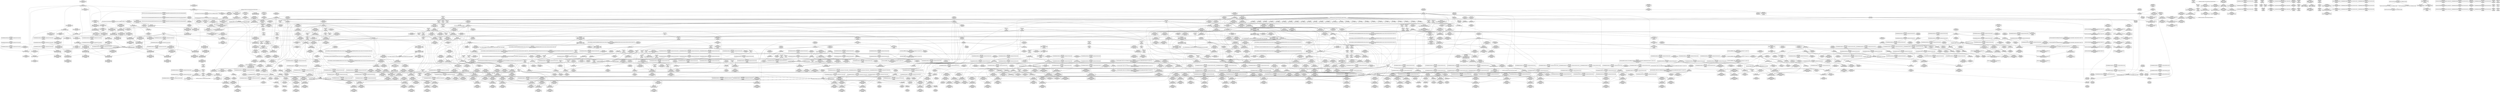 digraph {
	CE0x5294290 [shape=record,shape=Mrecord,label="{CE0x5294290|selinux_ptrace_traceme:return|*SummSource*}"]
	CE0x5385d30 [shape=record,shape=Mrecord,label="{CE0x5385d30|rcu_lock_acquire:tmp7|*SummSink*}"]
	CE0x49d4070 [shape=record,shape=Mrecord,label="{CE0x49d4070|selinux_ptrace_traceme:tmp6|security/selinux/hooks.c,1960}"]
	"CONST[source:0(mediator),value:0(static)][purpose:{operation}]"
	CE0x53cabb0 [shape=record,shape=Mrecord,label="{CE0x53cabb0|__preempt_count_sub:tmp4|./arch/x86/include/asm/preempt.h,77|*SummSource*}"]
	CE0x532e0f0 [shape=record,shape=Mrecord,label="{CE0x532e0f0|__rcu_read_lock:tmp1|*SummSource*}"]
	CE0x53580e0 [shape=record,shape=Mrecord,label="{CE0x53580e0|__preempt_count_add:do.body|*SummSink*}"]
	CE0x53393d0 [shape=record,shape=Mrecord,label="{CE0x53393d0|rcu_read_unlock:entry|*SummSink*}"]
	CE0x534ce60 [shape=record,shape=Mrecord,label="{CE0x534ce60|i64*_getelementptr_inbounds_(_11_x_i64_,_11_x_i64_*___llvm_gcov_ctr127,_i64_0,_i64_9)|*Constant*}"]
	CE0x5352800 [shape=record,shape=Mrecord,label="{CE0x5352800|rcu_read_unlock:tmp11|include/linux/rcupdate.h,933|*SummSink*}"]
	CE0x5309570 [shape=record,shape=Mrecord,label="{CE0x5309570|GLOBAL:rcu_lock_acquire|*Constant*|*SummSink*}"]
	CE0x52fcff0 [shape=record,shape=Mrecord,label="{CE0x52fcff0|i64*_getelementptr_inbounds_(_24_x_i64_,_24_x_i64_*___llvm_gcov_ctr138,_i64_0,_i64_22)|*Constant*|*SummSource*}"]
	CE0x5358660 [shape=record,shape=Mrecord,label="{CE0x5358660|rcu_read_unlock:call3|include/linux/rcupdate.h,933|*SummSink*}"]
	CE0x52f7dc0 [shape=record,shape=Mrecord,label="{CE0x52f7dc0|task_has_perm:tmp44|security/selinux/hooks.c,1526|*SummSource*}"]
	CE0x5384aa0 [shape=record,shape=Mrecord,label="{CE0x5384aa0|_call_void_lock_acquire(%struct.lockdep_map*_%map,_i32_0,_i32_0,_i32_2,_i32_0,_%struct.lockdep_map*_null,_i64_ptrtoint_(i8*_blockaddress(_rcu_lock_acquire,_%__here)_to_i64))_#10,_!dbg_!27716|include/linux/rcupdate.h,418|*SummSink*}"]
	CE0x52de030 [shape=record,shape=Mrecord,label="{CE0x52de030|rcu_read_lock:tmp18|include/linux/rcupdate.h,882|*SummSource*}"]
	CE0x52ec250 [shape=record,shape=Mrecord,label="{CE0x52ec250|%struct.task_struct*_(%struct.task_struct**)*_asm_movq_%gs:$_1:P_,$0_,_r,im,_dirflag_,_fpsr_,_flags_}"]
	CE0x5338ef0 [shape=record,shape=Mrecord,label="{CE0x5338ef0|_call_void_rcu_read_unlock()_#10,_!dbg_!27790|security/selinux/hooks.c,1527|*SummSource*}"]
	CE0x53afb50 [shape=record,shape=Mrecord,label="{CE0x53afb50|__preempt_count_add:tmp6|./arch/x86/include/asm/preempt.h,73}"]
	CE0x5384e60 [shape=record,shape=Mrecord,label="{CE0x5384e60|i64*_getelementptr_inbounds_(_4_x_i64_,_4_x_i64_*___llvm_gcov_ctr128,_i64_0,_i64_0)|*Constant*|*SummSink*}"]
	CE0x5357a50 [shape=record,shape=Mrecord,label="{CE0x5357a50|__preempt_count_add:do.body}"]
	CE0x52c7700 [shape=record,shape=Mrecord,label="{CE0x52c7700|rcu_read_lock:tmp9|include/linux/rcupdate.h,882}"]
	CE0x539e570 [shape=record,shape=Mrecord,label="{CE0x539e570|__preempt_count_sub:do.end|*SummSink*}"]
	CE0x530b420 [shape=record,shape=Mrecord,label="{CE0x530b420|i64_0|*Constant*}"]
	CE0x52fed70 [shape=record,shape=Mrecord,label="{CE0x52fed70|_call_void_mcount()_#3|*SummSink*}"]
	CE0x5336010 [shape=record,shape=Mrecord,label="{CE0x5336010|task_has_perm:security24|security/selinux/hooks.c,1526}"]
	CE0x52e2c50 [shape=record,shape=Mrecord,label="{CE0x52e2c50|rcu_lock_acquire:map|Function::rcu_lock_acquire&Arg::map::|*SummSink*}"]
	CE0x53af100 [shape=record,shape=Mrecord,label="{CE0x53af100|i64*_getelementptr_inbounds_(_4_x_i64_,_4_x_i64_*___llvm_gcov_ctr129,_i64_0,_i64_0)|*Constant*|*SummSink*}"]
	CE0x52be850 [shape=record,shape=Mrecord,label="{CE0x52be850|_ret_void,_!dbg_!27735|include/linux/rcupdate.h,938|*SummSink*}"]
	CE0x535dc50 [shape=record,shape=Mrecord,label="{CE0x535dc50|i8*_getelementptr_inbounds_(_44_x_i8_,_44_x_i8_*_.str47,_i32_0,_i32_0)|*Constant*}"]
	CE0x5df5180 [shape=record,shape=Mrecord,label="{CE0x5df5180|i64*_getelementptr_inbounds_(_6_x_i64_,_6_x_i64_*___llvm_gcov_ctr137,_i64_0,_i64_5)|*Constant*|*SummSource*}"]
	CE0x53076c0 [shape=record,shape=Mrecord,label="{CE0x53076c0|i32_77|*Constant*|*SummSource*}"]
	CE0x5336730 [shape=record,shape=Mrecord,label="{CE0x5336730|task_has_perm:tmp55|security/selinux/hooks.c,1526}"]
	CE0x534e3f0 [shape=record,shape=Mrecord,label="{CE0x534e3f0|i64*_getelementptr_inbounds_(_4_x_i64_,_4_x_i64_*___llvm_gcov_ctr130,_i64_0,_i64_1)|*Constant*|*SummSink*}"]
	CE0x52ee320 [shape=record,shape=Mrecord,label="{CE0x52ee320|task_has_perm:do.end20|*SummSink*}"]
	CE0x52e32b0 [shape=record,shape=Mrecord,label="{CE0x52e32b0|i64*_getelementptr_inbounds_(_24_x_i64_,_24_x_i64_*___llvm_gcov_ctr138,_i64_0,_i64_8)|*Constant*}"]
	CE0x5299940 [shape=record,shape=Mrecord,label="{CE0x5299940|selinux_ptrace_traceme:tmp2|security/selinux/hooks.c,1959|*SummSource*}"]
	CE0x52edf00 [shape=record,shape=Mrecord,label="{CE0x52edf00|i64*_getelementptr_inbounds_(_2_x_i64_,_2_x_i64_*___llvm_gcov_ctr98,_i64_0,_i64_0)|*Constant*|*SummSink*}"]
	CE0x52c2120 [shape=record,shape=Mrecord,label="{CE0x52c2120|task_has_perm:tmp|*SummSource*}"]
	CE0x535acc0 [shape=record,shape=Mrecord,label="{CE0x535acc0|128:_i8*,_:_CRE_24,28_}"]
	CE0x5362460 [shape=record,shape=Mrecord,label="{CE0x5362460|GLOBAL:__rcu_read_unlock|*Constant*|*SummSource*}"]
	CE0x5357d60 [shape=record,shape=Mrecord,label="{CE0x5357d60|__rcu_read_unlock:tmp7|include/linux/rcupdate.h,245|*SummSink*}"]
	CE0x52ef550 [shape=record,shape=Mrecord,label="{CE0x52ef550|i64*_getelementptr_inbounds_(_11_x_i64_,_11_x_i64_*___llvm_gcov_ctr127,_i64_0,_i64_1)|*Constant*}"]
	CE0x52f22a0 [shape=record,shape=Mrecord,label="{CE0x52f22a0|rcu_read_unlock:if.end|*SummSink*}"]
	CE0x535ec10 [shape=record,shape=Mrecord,label="{CE0x535ec10|rcu_read_unlock:tmp20|include/linux/rcupdate.h,933}"]
	CE0x52d2e30 [shape=record,shape=Mrecord,label="{CE0x52d2e30|selinux_ptrace_traceme:tmp9|security/selinux/hooks.c,1962|*SummSink*}"]
	CE0x52ba6b0 [shape=record,shape=Mrecord,label="{CE0x52ba6b0|task_has_perm:tmp11|security/selinux/hooks.c,1525}"]
	CE0x5306a70 [shape=record,shape=Mrecord,label="{CE0x5306a70|i64_18|*Constant*}"]
	CE0x53624d0 [shape=record,shape=Mrecord,label="{CE0x53624d0|__rcu_read_unlock:entry}"]
	CE0x52aada0 [shape=record,shape=Mrecord,label="{CE0x52aada0|i64_6|*Constant*|*SummSink*}"]
	CE0x53587b0 [shape=record,shape=Mrecord,label="{CE0x53587b0|rcu_read_unlock:tmp13|include/linux/rcupdate.h,933}"]
	CE0x52ce510 [shape=record,shape=Mrecord,label="{CE0x52ce510|selinux_ptrace_traceme:tmp8|security/selinux/hooks.c,1962}"]
	CE0x528ed90 [shape=record,shape=Mrecord,label="{CE0x528ed90|selinux_ptrace_traceme:tmp|*SummSource*}"]
	CE0x53522c0 [shape=record,shape=Mrecord,label="{CE0x53522c0|i64*_getelementptr_inbounds_(_4_x_i64_,_4_x_i64_*___llvm_gcov_ctr133,_i64_0,_i64_0)|*Constant*}"]
	CE0x5296500 [shape=record,shape=Mrecord,label="{CE0x5296500|selinux_ptrace_traceme:tmp2|security/selinux/hooks.c,1959}"]
	CE0x530a1c0 [shape=record,shape=Mrecord,label="{CE0x530a1c0|i64_3|*Constant*|*SummSink*}"]
	CE0x52b8910 [shape=record,shape=Mrecord,label="{CE0x52b8910|selinux_ptrace_traceme:call1|security/selinux/hooks.c,1962|*SummSink*}"]
	CE0x52d8c20 [shape=record,shape=Mrecord,label="{CE0x52d8c20|GLOBAL:task_has_perm.__warned|Global_var:task_has_perm.__warned|*SummSource*}"]
	CE0x52ec7f0 [shape=record,shape=Mrecord,label="{CE0x52ec7f0|task_has_perm:tmp6|security/selinux/hooks.c,1525}"]
	CE0x53070d0 [shape=record,shape=Mrecord,label="{CE0x53070d0|rcu_read_lock:tmp6|include/linux/rcupdate.h,882|*SummSink*}"]
	CE0x528f4f0 [shape=record,shape=Mrecord,label="{CE0x528f4f0|i64*_getelementptr_inbounds_(_6_x_i64_,_6_x_i64_*___llvm_gcov_ctr137,_i64_0,_i64_0)|*Constant*|*SummSource*}"]
	CE0x5304010 [shape=record,shape=Mrecord,label="{CE0x5304010|0:_i8,_:_GCMR_task_has_perm.__warned48_internal_global_i8_0,_section_.data.unlikely_,_align_1:_elem_0:default:}"]
	CE0x52aa020 [shape=record,shape=Mrecord,label="{CE0x52aa020|__rcu_read_lock:tmp6|include/linux/rcupdate.h,240|*SummSink*}"]
	CE0x5324560 [shape=record,shape=Mrecord,label="{CE0x5324560|rcu_lock_release:tmp4|include/linux/rcupdate.h,423}"]
	CE0x52e8850 [shape=record,shape=Mrecord,label="{CE0x52e8850|i64_14|*Constant*|*SummSource*}"]
	CE0x52ddde0 [shape=record,shape=Mrecord,label="{CE0x52ddde0|rcu_read_lock:tmp18|include/linux/rcupdate.h,882}"]
	CE0x5324b00 [shape=record,shape=Mrecord,label="{CE0x5324b00|rcu_lock_release:tmp5|include/linux/rcupdate.h,423}"]
	CE0x52fa1c0 [shape=record,shape=Mrecord,label="{CE0x52fa1c0|i32_1526|*Constant*|*SummSink*}"]
	CE0x5323bf0 [shape=record,shape=Mrecord,label="{CE0x5323bf0|GLOBAL:rcu_lock_acquire|*Constant*}"]
	CE0x5386920 [shape=record,shape=Mrecord,label="{CE0x5386920|i8*_undef|*Constant*|*SummSink*}"]
	CE0x5326cd0 [shape=record,shape=Mrecord,label="{CE0x5326cd0|%struct.lockdep_map*_null|*Constant*}"]
	CE0x52ffd00 [shape=record,shape=Mrecord,label="{CE0x52ffd00|rcu_read_unlock:call|include/linux/rcupdate.h,933|*SummSink*}"]
	CE0x53315a0 [shape=record,shape=Mrecord,label="{CE0x53315a0|__preempt_count_sub:tmp7|./arch/x86/include/asm/preempt.h,78|*SummSink*}"]
	CE0x52b8a70 [shape=record,shape=Mrecord,label="{CE0x52b8a70|task_has_perm:if.then18|*SummSink*}"]
	CE0x530b2b0 [shape=record,shape=Mrecord,label="{CE0x530b2b0|rcu_read_lock:tmp4|include/linux/rcupdate.h,882}"]
	CE0x52e26f0 [shape=record,shape=Mrecord,label="{CE0x52e26f0|rcu_read_unlock:tmp6|include/linux/rcupdate.h,933}"]
	CE0x53260f0 [shape=record,shape=Mrecord,label="{CE0x53260f0|__rcu_read_lock:do.end|*SummSink*}"]
	CE0x5384ef0 [shape=record,shape=Mrecord,label="{CE0x5384ef0|__rcu_read_unlock:tmp|*SummSource*}"]
	CE0x52958a0 [shape=record,shape=Mrecord,label="{CE0x52958a0|selinux_ptrace_traceme:call|security/selinux/hooks.c,1958}"]
	"CONST[source:0(mediator),value:2(dynamic)][purpose:{object}]"
	CE0x5324280 [shape=record,shape=Mrecord,label="{CE0x5324280|i64*_getelementptr_inbounds_(_4_x_i64_,_4_x_i64_*___llvm_gcov_ctr133,_i64_0,_i64_2)|*Constant*|*SummSource*}"]
	CE0x53579c0 [shape=record,shape=Mrecord,label="{CE0x53579c0|rcu_read_unlock:tmp}"]
	CE0x5292250 [shape=record,shape=Mrecord,label="{CE0x5292250|selinux_ptrace_traceme:tobool|security/selinux/hooks.c,1959|*SummSink*}"]
	CE0x52a6d10 [shape=record,shape=Mrecord,label="{CE0x52a6d10|avc_has_perm:entry|*SummSink*}"]
	CE0x528e3f0 [shape=record,shape=Mrecord,label="{CE0x528e3f0|GLOBAL:rcu_read_lock|*Constant*}"]
	CE0x52c8d10 [shape=record,shape=Mrecord,label="{CE0x52c8d10|rcu_read_lock:tmp11|include/linux/rcupdate.h,882|*SummSink*}"]
	CE0x52ce4a0 [shape=record,shape=Mrecord,label="{CE0x52ce4a0|i64*_getelementptr_inbounds_(_6_x_i64_,_6_x_i64_*___llvm_gcov_ctr137,_i64_0,_i64_4)|*Constant*}"]
	CE0x52f4ba0 [shape=record,shape=Mrecord,label="{CE0x52f4ba0|avc_has_perm:tclass|Function::avc_has_perm&Arg::tclass::|*SummSink*}"]
	CE0x530c420 [shape=record,shape=Mrecord,label="{CE0x530c420|i64*_getelementptr_inbounds_(_24_x_i64_,_24_x_i64_*___llvm_gcov_ctr138,_i64_0,_i64_12)|*Constant*}"]
	CE0x52c0870 [shape=record,shape=Mrecord,label="{CE0x52c0870|task_has_perm:tmp32|security/selinux/hooks.c,1526}"]
	CE0x53d7c90 [shape=record,shape=Mrecord,label="{CE0x53d7c90|__preempt_count_sub:bb}"]
	CE0x52f9900 [shape=record,shape=Mrecord,label="{CE0x52f9900|task_has_perm:tmp47|security/selinux/hooks.c,1526|*SummSource*}"]
	CE0x53af230 [shape=record,shape=Mrecord,label="{CE0x53af230|__preempt_count_sub:tmp}"]
	CE0x52f2d40 [shape=record,shape=Mrecord,label="{CE0x52f2d40|i32_77|*Constant*}"]
	CE0x5327210 [shape=record,shape=Mrecord,label="{CE0x5327210|i64_ptrtoint_(i8*_blockaddress(_rcu_lock_acquire,_%__here)_to_i64)|*Constant*}"]
	CE0x532c8a0 [shape=record,shape=Mrecord,label="{CE0x532c8a0|GLOBAL:lock_acquire|*Constant*}"]
	CE0x52aac90 [shape=record,shape=Mrecord,label="{CE0x52aac90|i64_6|*Constant*}"]
	CE0x52e77e0 [shape=record,shape=Mrecord,label="{CE0x52e77e0|task_has_perm:tmp31|*LoadInst*|security/selinux/hooks.c,1526|*SummSource*}"]
	CE0x5304f00 [shape=record,shape=Mrecord,label="{CE0x5304f00|task_has_perm:tmp38|security/selinux/hooks.c,1526}"]
	CE0x53043e0 [shape=record,shape=Mrecord,label="{CE0x53043e0|i64_15|*Constant*}"]
	CE0x5294d60 [shape=record,shape=Mrecord,label="{CE0x5294d60|selinux_ptrace_traceme:tmp1}"]
	CE0x530a400 [shape=record,shape=Mrecord,label="{CE0x530a400|_ret_void,_!dbg_!27717|include/linux/rcupdate.h,419|*SummSink*}"]
	CE0x53b1700 [shape=record,shape=Mrecord,label="{CE0x53b1700|i64*_getelementptr_inbounds_(_4_x_i64_,_4_x_i64_*___llvm_gcov_ctr134,_i64_0,_i64_2)|*Constant*|*SummSource*}"]
	CE0x5299be0 [shape=record,shape=Mrecord,label="{CE0x5299be0|task_has_perm:tsk1|Function::task_has_perm&Arg::tsk1::|*SummSink*}"]
	CE0x53024f0 [shape=record,shape=Mrecord,label="{CE0x53024f0|rcu_read_lock:bb|*SummSink*}"]
	CE0x52e8180 [shape=record,shape=Mrecord,label="{CE0x52e8180|i64_14|*Constant*}"]
	CE0x5361e10 [shape=record,shape=Mrecord,label="{CE0x5361e10|_call_void___rcu_read_unlock()_#10,_!dbg_!27734|include/linux/rcupdate.h,937|*SummSource*}"]
	CE0x53a2100 [shape=record,shape=Mrecord,label="{CE0x53a2100|i64*_getelementptr_inbounds_(_4_x_i64_,_4_x_i64_*___llvm_gcov_ctr129,_i64_0,_i64_0)|*Constant*}"]
	CE0x52e0e00 [shape=record,shape=Mrecord,label="{CE0x52e0e00|rcu_read_unlock:tmp16|include/linux/rcupdate.h,933}"]
	CE0x53910e0 [shape=record,shape=Mrecord,label="{CE0x53910e0|__preempt_count_add:do.end|*SummSource*}"]
	CE0x535e1c0 [shape=record,shape=Mrecord,label="{CE0x535e1c0|i64*_getelementptr_inbounds_(_11_x_i64_,_11_x_i64_*___llvm_gcov_ctr132,_i64_0,_i64_9)|*Constant*|*SummSource*}"]
	CE0x53885c0 [shape=record,shape=Mrecord,label="{CE0x53885c0|__preempt_count_add:bb}"]
	CE0x52aee90 [shape=record,shape=Mrecord,label="{CE0x52aee90|i64_0|*Constant*|*SummSink*}"]
	CE0x5397af0 [shape=record,shape=Mrecord,label="{CE0x5397af0|__rcu_read_lock:bb}"]
	CE0x5332c50 [shape=record,shape=Mrecord,label="{CE0x5332c50|rcu_lock_acquire:tmp5|include/linux/rcupdate.h,418}"]
	CE0x6e1aa30 [shape=record,shape=Mrecord,label="{CE0x6e1aa30|i64*_getelementptr_inbounds_(_6_x_i64_,_6_x_i64_*___llvm_gcov_ctr137,_i64_0,_i64_3)|*Constant*|*SummSource*}"]
	CE0x52f9790 [shape=record,shape=Mrecord,label="{CE0x52f9790|_call_void_lockdep_rcu_suspicious(i8*_getelementptr_inbounds_(_25_x_i8_,_25_x_i8_*_.str3,_i32_0,_i32_0),_i32_1526,_i8*_getelementptr_inbounds_(_41_x_i8_,_41_x_i8_*_.str44,_i32_0,_i32_0))_#10,_!dbg_!27771|security/selinux/hooks.c,1526|*SummSink*}"]
	CE0x5397780 [shape=record,shape=Mrecord,label="{CE0x5397780|rcu_lock_acquire:__here|*SummSink*}"]
	CE0x5308d80 [shape=record,shape=Mrecord,label="{CE0x5308d80|rcu_read_unlock:land.lhs.true|*SummSource*}"]
	CE0x52c82c0 [shape=record,shape=Mrecord,label="{CE0x52c82c0|rcu_read_unlock:tmp15|include/linux/rcupdate.h,933}"]
	CE0x532d5c0 [shape=record,shape=Mrecord,label="{CE0x532d5c0|rcu_lock_release:tmp3}"]
	CE0x528f690 [shape=record,shape=Mrecord,label="{CE0x528f690|_ret_%struct.task_struct*_%tmp4,_!dbg_!27714|./arch/x86/include/asm/current.h,14|*SummSource*}"]
	CE0x5322c00 [shape=record,shape=Mrecord,label="{CE0x5322c00|rcu_read_lock:tobool|include/linux/rcupdate.h,882|*SummSink*}"]
	CE0x5305de0 [shape=record,shape=Mrecord,label="{CE0x5305de0|i64_17|*Constant*}"]
	CE0x5356ad0 [shape=record,shape=Mrecord,label="{CE0x5356ad0|rcu_lock_acquire:tmp2|*SummSink*}"]
	CE0x52e4e30 [shape=record,shape=Mrecord,label="{CE0x52e4e30|task_has_perm:if.end|*SummSource*}"]
	CE0x5303400 [shape=record,shape=Mrecord,label="{CE0x5303400|task_has_perm:tmp35|security/selinux/hooks.c,1526|*SummSink*}"]
	CE0x530b730 [shape=record,shape=Mrecord,label="{CE0x530b730|i64*_getelementptr_inbounds_(_24_x_i64_,_24_x_i64_*___llvm_gcov_ctr138,_i64_0,_i64_11)|*Constant*|*SummSource*}"]
	CE0x5388e10 [shape=record,shape=Mrecord,label="{CE0x5388e10|__preempt_count_add:bb|*SummSink*}"]
	CE0x52dda70 [shape=record,shape=Mrecord,label="{CE0x52dda70|rcu_read_lock:tmp17|include/linux/rcupdate.h,882}"]
	CE0x5333a80 [shape=record,shape=Mrecord,label="{CE0x5333a80|_call_void_asm_addl_$1,_%gs:$0_,_*m,ri,*m,_dirflag_,_fpsr_,_flags_(i32*___preempt_count,_i32_%sub,_i32*___preempt_count)_#3,_!dbg_!27717,_!srcloc_!27718|./arch/x86/include/asm/preempt.h,77|*SummSink*}"]
	CE0x52b2870 [shape=record,shape=Mrecord,label="{CE0x52b2870|selinux_ptrace_traceme:retval.0|*SummSink*}"]
	CE0x52c0d70 [shape=record,shape=Mrecord,label="{CE0x52c0d70|task_has_perm:real_cred9|security/selinux/hooks.c,1526}"]
	CE0x535f0e0 [shape=record,shape=Mrecord,label="{CE0x535f0e0|rcu_read_unlock:tmp21|include/linux/rcupdate.h,935}"]
	CE0x5308c80 [shape=record,shape=Mrecord,label="{CE0x5308c80|rcu_read_unlock:land.lhs.true}"]
	CE0x535bb30 [shape=record,shape=Mrecord,label="{CE0x535bb30|128:_i8*,_:_CRE_112,120_}"]
	CE0x52accd0 [shape=record,shape=Mrecord,label="{CE0x52accd0|task_has_perm:tmp22|security/selinux/hooks.c,1525|*SummSink*}"]
	CE0x539e3f0 [shape=record,shape=Mrecord,label="{CE0x539e3f0|__preempt_count_sub:bb|*SummSource*}"]
	CE0x52b79b0 [shape=record,shape=Mrecord,label="{CE0x52b79b0|task_has_perm:security|security/selinux/hooks.c,1525|*SummSink*}"]
	CE0x5332f50 [shape=record,shape=Mrecord,label="{CE0x5332f50|i64*_getelementptr_inbounds_(_4_x_i64_,_4_x_i64_*___llvm_gcov_ctr134,_i64_0,_i64_1)|*Constant*}"]
	CE0x52a8e30 [shape=record,shape=Mrecord,label="{CE0x52a8e30|task_has_perm:tmp6|security/selinux/hooks.c,1525|*SummSink*}"]
	CE0x539c850 [shape=record,shape=Mrecord,label="{CE0x539c850|i64*_getelementptr_inbounds_(_4_x_i64_,_4_x_i64_*___llvm_gcov_ctr134,_i64_0,_i64_1)|*Constant*|*SummSource*}"]
	CE0x534bbb0 [shape=record,shape=Mrecord,label="{CE0x534bbb0|rcu_read_lock:tmp21|include/linux/rcupdate.h,884|*SummSource*}"]
	CE0x53cbae0 [shape=record,shape=Mrecord,label="{CE0x53cbae0|_call_void_asm_addl_$1,_%gs:$0_,_*m,ri,*m,_dirflag_,_fpsr_,_flags_(i32*___preempt_count,_i32_%val,_i32*___preempt_count)_#3,_!dbg_!27714,_!srcloc_!27717|./arch/x86/include/asm/preempt.h,72}"]
	CE0x52de3d0 [shape=record,shape=Mrecord,label="{CE0x52de3d0|__rcu_read_lock:tmp}"]
	CE0x534fa50 [shape=record,shape=Mrecord,label="{CE0x534fa50|rcu_read_unlock:tmp8|include/linux/rcupdate.h,933|*SummSource*}"]
	CE0x6e1a9c0 [shape=record,shape=Mrecord,label="{CE0x6e1a9c0|i64*_getelementptr_inbounds_(_6_x_i64_,_6_x_i64_*___llvm_gcov_ctr137,_i64_0,_i64_3)|*Constant*|*SummSink*}"]
	CE0x5304d60 [shape=record,shape=Mrecord,label="{CE0x5304d60|i64_15|*Constant*|*SummSource*}"]
	CE0x5331bd0 [shape=record,shape=Mrecord,label="{CE0x5331bd0|__preempt_count_sub:tmp5|./arch/x86/include/asm/preempt.h,77}"]
	CE0x5294fe0 [shape=record,shape=Mrecord,label="{CE0x5294fe0|i64_2|*Constant*|*SummSource*}"]
	CE0x53cbc30 [shape=record,shape=Mrecord,label="{CE0x53cbc30|__preempt_count_add:do.end|*SummSink*}"]
	CE0x52a4880 [shape=record,shape=Mrecord,label="{CE0x52a4880|4:_i32,_:_CRE_4,8_|*MultipleSource*|security/selinux/hooks.c,1525|security/selinux/hooks.c,1525|security/selinux/hooks.c,1525}"]
	CE0x52f5ff0 [shape=record,shape=Mrecord,label="{CE0x52f5ff0|task_has_perm:tmp26|security/selinux/hooks.c,1525|*SummSink*}"]
	CE0x529ae20 [shape=record,shape=Mrecord,label="{CE0x529ae20|task_has_perm:tmp16|security/selinux/hooks.c,1525|*SummSink*}"]
	CE0x52fb8a0 [shape=record,shape=Mrecord,label="{CE0x52fb8a0|i64*_getelementptr_inbounds_(_24_x_i64_,_24_x_i64_*___llvm_gcov_ctr138,_i64_0,_i64_21)|*Constant*}"]
	CE0x5298c10 [shape=record,shape=Mrecord,label="{CE0x5298c10|get_current:entry|*SummSource*}"]
	CE0x528ece0 [shape=record,shape=Mrecord,label="{CE0x528ece0|selinux_ptrace_traceme:if.end|*SummSource*}"]
	CE0x52e0c00 [shape=record,shape=Mrecord,label="{CE0x52e0c00|i64*_getelementptr_inbounds_(_4_x_i64_,_4_x_i64_*___llvm_gcov_ctr128,_i64_0,_i64_1)|*Constant*|*SummSink*}"]
	CE0x5306c10 [shape=record,shape=Mrecord,label="{CE0x5306c10|i64_18|*Constant*|*SummSource*}"]
	CE0x52f3120 [shape=record,shape=Mrecord,label="{CE0x52f3120|__rcu_read_unlock:tmp1}"]
	CE0x5352d20 [shape=record,shape=Mrecord,label="{CE0x5352d20|i64*_getelementptr_inbounds_(_4_x_i64_,_4_x_i64_*___llvm_gcov_ctr129,_i64_0,_i64_3)|*Constant*|*SummSink*}"]
	CE0x53063a0 [shape=record,shape=Mrecord,label="{CE0x53063a0|task_has_perm:tobool17|security/selinux/hooks.c,1526|*SummSource*}"]
	CE0x534b610 [shape=record,shape=Mrecord,label="{CE0x534b610|rcu_read_lock:tmp21|include/linux/rcupdate.h,884}"]
	CE0x528f950 [shape=record,shape=Mrecord,label="{CE0x528f950|i64_1|*Constant*}"]
	CE0x532e910 [shape=record,shape=Mrecord,label="{CE0x532e910|__rcu_read_lock:tmp3}"]
	CE0x52dd380 [shape=record,shape=Mrecord,label="{CE0x52dd380|i32_883|*Constant*}"]
	CE0x52b1cb0 [shape=record,shape=Mrecord,label="{CE0x52b1cb0|i64*_getelementptr_inbounds_(_24_x_i64_,_24_x_i64_*___llvm_gcov_ctr138,_i64_0,_i64_8)|*Constant*|*SummSink*}"]
	CE0x52e5540 [shape=record,shape=Mrecord,label="{CE0x52e5540|i32_0|*Constant*}"]
	CE0x53267a0 [shape=record,shape=Mrecord,label="{CE0x53267a0|i64*_getelementptr_inbounds_(_4_x_i64_,_4_x_i64_*___llvm_gcov_ctr130,_i64_0,_i64_3)|*Constant*}"]
	CE0x5323240 [shape=record,shape=Mrecord,label="{CE0x5323240|rcu_lock_acquire:entry|*SummSink*}"]
	CE0x52b4500 [shape=record,shape=Mrecord,label="{CE0x52b4500|i64*_getelementptr_inbounds_(_4_x_i64_,_4_x_i64_*___llvm_gcov_ctr128,_i64_0,_i64_0)|*Constant*}"]
	CE0x52e2570 [shape=record,shape=Mrecord,label="{CE0x52e2570|rcu_read_unlock:tmp5|include/linux/rcupdate.h,933|*SummSource*}"]
	CE0x535e3e0 [shape=record,shape=Mrecord,label="{CE0x535e3e0|i64*_getelementptr_inbounds_(_11_x_i64_,_11_x_i64_*___llvm_gcov_ctr132,_i64_0,_i64_9)|*Constant*|*SummSink*}"]
	CE0x532f250 [shape=record,shape=Mrecord,label="{CE0x532f250|__preempt_count_sub:tmp7|./arch/x86/include/asm/preempt.h,78}"]
	CE0x535fae0 [shape=record,shape=Mrecord,label="{CE0x535fae0|i64*_getelementptr_inbounds_(_11_x_i64_,_11_x_i64_*___llvm_gcov_ctr132,_i64_0,_i64_10)|*Constant*|*SummSink*}"]
	CE0x530b0b0 [shape=record,shape=Mrecord,label="{CE0x530b0b0|task_has_perm:call|security/selinux/hooks.c,1525|*SummSink*}"]
	CE0x52adce0 [shape=record,shape=Mrecord,label="{CE0x52adce0|i64*_getelementptr_inbounds_(_24_x_i64_,_24_x_i64_*___llvm_gcov_ctr138,_i64_0,_i64_11)|*Constant*}"]
	CE0x52df750 [shape=record,shape=Mrecord,label="{CE0x52df750|__rcu_read_lock:bb|*SummSource*}"]
	CE0x532e8a0 [shape=record,shape=Mrecord,label="{CE0x532e8a0|__rcu_read_lock:tmp2|*SummSink*}"]
	CE0x528f5e0 [shape=record,shape=Mrecord,label="{CE0x528f5e0|GLOBAL:__llvm_gcov_ctr137|Global_var:__llvm_gcov_ctr137}"]
	CE0x53aef80 [shape=record,shape=Mrecord,label="{CE0x53aef80|COLLAPSED:_GCMRE___llvm_gcov_ctr135_internal_global_4_x_i64_zeroinitializer:_elem_0:default:}"]
	CE0x52b2b80 [shape=record,shape=Mrecord,label="{CE0x52b2b80|selinux_ptrace_traceme:tmp10|security/selinux/hooks.c,1963|*SummSource*}"]
	CE0x5306fa0 [shape=record,shape=Mrecord,label="{CE0x5306fa0|rcu_read_lock:tmp6|include/linux/rcupdate.h,882|*SummSource*}"]
	CE0x539d530 [shape=record,shape=Mrecord,label="{CE0x539d530|__preempt_count_add:tmp7|./arch/x86/include/asm/preempt.h,73|*SummSource*}"]
	CE0x53a0a30 [shape=record,shape=Mrecord,label="{CE0x53a0a30|__preempt_count_sub:val|Function::__preempt_count_sub&Arg::val::|*SummSource*}"]
	CE0x52ddb50 [shape=record,shape=Mrecord,label="{CE0x52ddb50|rcu_read_lock:tmp17|include/linux/rcupdate.h,882|*SummSink*}"]
	CE0x5331440 [shape=record,shape=Mrecord,label="{CE0x5331440|__preempt_count_sub:tmp7|./arch/x86/include/asm/preempt.h,78|*SummSource*}"]
	CE0x539d120 [shape=record,shape=Mrecord,label="{CE0x539d120|_call_void_mcount()_#3|*SummSource*}"]
	CE0x53325d0 [shape=record,shape=Mrecord,label="{CE0x53325d0|COLLAPSED:_GCMRE___llvm_gcov_ctr133_internal_global_4_x_i64_zeroinitializer:_elem_0:default:}"]
	CE0x5360750 [shape=record,shape=Mrecord,label="{CE0x5360750|_call_void_rcu_lock_release(%struct.lockdep_map*_rcu_lock_map)_#10,_!dbg_!27733|include/linux/rcupdate.h,935}"]
	CE0x52e8b60 [shape=record,shape=Mrecord,label="{CE0x52e8b60|i64_13|*Constant*}"]
	CE0x52b9f70 [shape=record,shape=Mrecord,label="{CE0x52b9f70|rcu_read_lock:entry|*SummSource*}"]
	CE0x53232b0 [shape=record,shape=Mrecord,label="{CE0x53232b0|GLOBAL:rcu_lock_map|Global_var:rcu_lock_map}"]
	CE0x52e3dd0 [shape=record,shape=Mrecord,label="{CE0x52e3dd0|task_has_perm:land.lhs.true}"]
	CE0x535b910 [shape=record,shape=Mrecord,label="{CE0x535b910|128:_i8*,_:_CRE_96,104_}"]
	CE0x52ac010 [shape=record,shape=Mrecord,label="{CE0x52ac010|i64*_getelementptr_inbounds_(_24_x_i64_,_24_x_i64_*___llvm_gcov_ctr138,_i64_0,_i64_1)|*Constant*|*SummSink*}"]
	CE0x52fd300 [shape=record,shape=Mrecord,label="{CE0x52fd300|task_has_perm:tmp52|security/selinux/hooks.c,1526|*SummSource*}"]
	CE0x535aed0 [shape=record,shape=Mrecord,label="{CE0x535aed0|128:_i8*,_:_CRE_36,40_}"]
	CE0x52f6d10 [shape=record,shape=Mrecord,label="{CE0x52f6d10|task_has_perm:tmp41|security/selinux/hooks.c,1526}"]
	CE0x5330e10 [shape=record,shape=Mrecord,label="{CE0x5330e10|__preempt_count_add:tmp3}"]
	CE0x52c0060 [shape=record,shape=Mrecord,label="{CE0x52c0060|i32_1|*Constant*|*SummSink*}"]
	CE0x52a60a0 [shape=record,shape=Mrecord,label="{CE0x52a60a0|task_has_perm:tmp3|*SummSource*}"]
	CE0x52c97a0 [shape=record,shape=Mrecord,label="{CE0x52c97a0|rcu_lock_acquire:__here}"]
	CE0x52a6a00 [shape=record,shape=Mrecord,label="{CE0x52a6a00|avc_has_perm:entry}"]
	CE0x53ac6a0 [shape=record,shape=Mrecord,label="{CE0x53ac6a0|GLOBAL:__preempt_count|Global_var:__preempt_count}"]
	CE0x534c7a0 [shape=record,shape=Mrecord,label="{CE0x534c7a0|rcu_read_lock:tmp22|include/linux/rcupdate.h,884|*SummSink*}"]
	CE0x529af50 [shape=record,shape=Mrecord,label="{CE0x529af50|task_has_perm:tmp17|security/selinux/hooks.c,1525}"]
	CE0x52f3190 [shape=record,shape=Mrecord,label="{CE0x52f3190|__rcu_read_unlock:tmp1|*SummSource*}"]
	CE0x534fce0 [shape=record,shape=Mrecord,label="{CE0x534fce0|i32_1|*Constant*}"]
	CE0x52a6840 [shape=record,shape=Mrecord,label="{CE0x52a6840|i32_(i32,_i32,_i16,_i32,_%struct.common_audit_data*)*_bitcast_(i32_(i32,_i32,_i16,_i32,_%struct.common_audit_data.495*)*_avc_has_perm_to_i32_(i32,_i32,_i16,_i32,_%struct.common_audit_data*)*)|*Constant*|*SummSink*}"]
	CE0x5307b20 [shape=record,shape=Mrecord,label="{CE0x5307b20|rcu_read_unlock:tmp2|*SummSink*}"]
	CE0x5327a30 [shape=record,shape=Mrecord,label="{CE0x5327a30|rcu_lock_release:__here|*SummSource*}"]
	CE0x52a07d0 [shape=record,shape=Mrecord,label="{CE0x52a07d0|task_has_perm:tmp9|security/selinux/hooks.c,1525|*SummSink*}"]
	CE0x5301e50 [shape=record,shape=Mrecord,label="{CE0x5301e50|GLOBAL:rcu_lock_acquire|*Constant*|*SummSource*}"]
	CE0x52b92d0 [shape=record,shape=Mrecord,label="{CE0x52b92d0|get_current:bb|*SummSink*}"]
	CE0x52f9660 [shape=record,shape=Mrecord,label="{CE0x52f9660|_call_void_lockdep_rcu_suspicious(i8*_getelementptr_inbounds_(_25_x_i8_,_25_x_i8_*_.str3,_i32_0,_i32_0),_i32_1526,_i8*_getelementptr_inbounds_(_41_x_i8_,_41_x_i8_*_.str44,_i32_0,_i32_0))_#10,_!dbg_!27771|security/selinux/hooks.c,1526|*SummSource*}"]
	CE0x52f67e0 [shape=record,shape=Mrecord,label="{CE0x52f67e0|i32_22|*Constant*}"]
	CE0x52b7c80 [shape=record,shape=Mrecord,label="{CE0x52b7c80|task_has_perm:tmp28|security/selinux/hooks.c,1525}"]
	CE0x5339080 [shape=record,shape=Mrecord,label="{CE0x5339080|rcu_read_unlock:entry}"]
	CE0x535a010 [shape=record,shape=Mrecord,label="{CE0x535a010|__preempt_count_sub:tmp6|./arch/x86/include/asm/preempt.h,78|*SummSource*}"]
	CE0x5322a90 [shape=record,shape=Mrecord,label="{CE0x5322a90|rcu_read_lock:tobool|include/linux/rcupdate.h,882}"]
	CE0x533aa90 [shape=record,shape=Mrecord,label="{CE0x533aa90|_call_void___preempt_count_add(i32_1)_#10,_!dbg_!27711|include/linux/rcupdate.h,239|*SummSink*}"]
	CE0x52c8150 [shape=record,shape=Mrecord,label="{CE0x52c8150|rcu_read_unlock:tmp14|include/linux/rcupdate.h,933|*SummSink*}"]
	CE0x52a0ad0 [shape=record,shape=Mrecord,label="{CE0x52a0ad0|selinux_ptrace_traceme:call2|security/selinux/hooks.c,1962|*SummSource*}"]
	CE0x52a4d80 [shape=record,shape=Mrecord,label="{CE0x52a4d80|i32_1525|*Constant*}"]
	CE0x53c9c80 [shape=record,shape=Mrecord,label="{CE0x53c9c80|COLLAPSED:_GCMRE___llvm_gcov_ctr129_internal_global_4_x_i64_zeroinitializer:_elem_0:default:}"]
	CE0x52a61a0 [shape=record,shape=Mrecord,label="{CE0x52a61a0|task_has_perm:tmp3|*SummSink*}"]
	CE0x52b9ac0 [shape=record,shape=Mrecord,label="{CE0x52b9ac0|task_has_perm:tsk2|Function::task_has_perm&Arg::tsk2::|*SummSource*}"]
	CE0x53b1190 [shape=record,shape=Mrecord,label="{CE0x53b1190|_ret_void,_!dbg_!27720|./arch/x86/include/asm/preempt.h,78|*SummSink*}"]
	CE0x52fbda0 [shape=record,shape=Mrecord,label="{CE0x52fbda0|i64*_getelementptr_inbounds_(_24_x_i64_,_24_x_i64_*___llvm_gcov_ctr138,_i64_0,_i64_21)|*Constant*|*SummSink*}"]
	CE0x529ce10 [shape=record,shape=Mrecord,label="{CE0x529ce10|task_has_perm:tmp10|security/selinux/hooks.c,1525}"]
	CE0x52abc00 [shape=record,shape=Mrecord,label="{CE0x52abc00|task_has_perm:tmp8|security/selinux/hooks.c,1525|*SummSink*}"]
	CE0x49d4150 [shape=record,shape=Mrecord,label="{CE0x49d4150|selinux_ptrace_traceme:tmp6|security/selinux/hooks.c,1960|*SummSource*}"]
	CE0x52a9550 [shape=record,shape=Mrecord,label="{CE0x52a9550|task_has_perm:tobool4|security/selinux/hooks.c,1525|*SummSink*}"]
	CE0x52bb150 [shape=record,shape=Mrecord,label="{CE0x52bb150|GLOBAL:__rcu_read_lock|*Constant*|*SummSource*}"]
	CE0x52a74e0 [shape=record,shape=Mrecord,label="{CE0x52a74e0|avc_has_perm:tsid|Function::avc_has_perm&Arg::tsid::|*SummSource*}"]
	"CONST[source:1(input),value:2(dynamic)][purpose:{subject}][SrcIdx:0]"
	CE0x52caec0 [shape=record,shape=Mrecord,label="{CE0x52caec0|get_current:entry}"]
	CE0x5361c60 [shape=record,shape=Mrecord,label="{CE0x5361c60|_ret_void,_!dbg_!27717|include/linux/rcupdate.h,424|*SummSink*}"]
	CE0x5325f70 [shape=record,shape=Mrecord,label="{CE0x5325f70|__rcu_read_lock:do.end|*SummSource*}"]
	CE0x5336fe0 [shape=record,shape=Mrecord,label="{CE0x5336fe0|task_has_perm:tmp56|security/selinux/hooks.c,1526|*SummSink*}"]
	CE0x53510a0 [shape=record,shape=Mrecord,label="{CE0x53510a0|rcu_read_unlock:bb}"]
	CE0x5356860 [shape=record,shape=Mrecord,label="{CE0x5356860|_call_void_lockdep_rcu_suspicious(i8*_getelementptr_inbounds_(_25_x_i8_,_25_x_i8_*_.str45,_i32_0,_i32_0),_i32_934,_i8*_getelementptr_inbounds_(_44_x_i8_,_44_x_i8_*_.str47,_i32_0,_i32_0))_#10,_!dbg_!27726|include/linux/rcupdate.h,933}"]
	CE0x528f740 [shape=record,shape=Mrecord,label="{CE0x528f740|i64_2|*Constant*|*SummSink*}"]
	CE0x52e3ce0 [shape=record,shape=Mrecord,label="{CE0x52e3ce0|task_has_perm:do.body21|*SummSink*}"]
	CE0x52b05f0 [shape=record,shape=Mrecord,label="{CE0x52b05f0|GLOBAL:current_task|Global_var:current_task|*SummSink*}"]
	CE0x52f7460 [shape=record,shape=Mrecord,label="{CE0x52f7460|task_has_perm:tmp42|security/selinux/hooks.c,1526|*SummSink*}"]
	CE0x530a7f0 [shape=record,shape=Mrecord,label="{CE0x530a7f0|_call_void_mcount()_#3|*SummSource*}"]
	CE0x52ac540 [shape=record,shape=Mrecord,label="{CE0x52ac540|task_has_perm:tmp20|security/selinux/hooks.c,1525}"]
	CE0x52a5a30 [shape=record,shape=Mrecord,label="{CE0x52a5a30|selinux_ptrace_traceme:tmp4|security/selinux/hooks.c,1959|*SummSource*}"]
	CE0x5295950 [shape=record,shape=Mrecord,label="{CE0x5295950|selinux_ptrace_traceme:call|security/selinux/hooks.c,1958|*SummSource*}"]
	CE0x5391870 [shape=record,shape=Mrecord,label="{CE0x5391870|i64*_getelementptr_inbounds_(_4_x_i64_,_4_x_i64_*___llvm_gcov_ctr135,_i64_0,_i64_2)|*Constant*|*SummSink*}"]
	CE0x52f5310 [shape=record,shape=Mrecord,label="{CE0x52f5310|%struct.common_audit_data*_null|*Constant*|*SummSink*}"]
	CE0x52ec190 [shape=record,shape=Mrecord,label="{CE0x52ec190|get_current:tmp4|./arch/x86/include/asm/current.h,14|*SummSink*}"]
	CE0x52b4870 [shape=record,shape=Mrecord,label="{CE0x52b4870|get_current:tmp1|*SummSource*}"]
	CE0x5300960 [shape=record,shape=Mrecord,label="{CE0x5300960|rcu_lock_acquire:tmp4|include/linux/rcupdate.h,418}"]
	CE0x535bd50 [shape=record,shape=Mrecord,label="{CE0x535bd50|128:_i8*,_:_CRE_128,136_}"]
	CE0x52ed980 [shape=record,shape=Mrecord,label="{CE0x52ed980|i64_5|*Constant*}"]
	CE0x52f5c60 [shape=record,shape=Mrecord,label="{CE0x52f5c60|task_has_perm:tmp26|security/selinux/hooks.c,1525|*SummSource*}"]
	CE0x534aa40 [shape=record,shape=Mrecord,label="{CE0x534aa40|i8*_getelementptr_inbounds_(_42_x_i8_,_42_x_i8_*_.str46,_i32_0,_i32_0)|*Constant*|*SummSink*}"]
	CE0x53048b0 [shape=record,shape=Mrecord,label="{CE0x53048b0|task_has_perm:tobool14|security/selinux/hooks.c,1526}"]
	CE0x5295320 [shape=record,shape=Mrecord,label="{CE0x5295320|selinux_ptrace_traceme:tmp1|*SummSink*}"]
	CE0x52c92e0 [shape=record,shape=Mrecord,label="{CE0x52c92e0|rcu_read_unlock:tmp7|include/linux/rcupdate.h,933|*SummSource*}"]
	CE0x5301920 [shape=record,shape=Mrecord,label="{CE0x5301920|i64*_getelementptr_inbounds_(_4_x_i64_,_4_x_i64_*___llvm_gcov_ctr128,_i64_0,_i64_2)|*Constant*|*SummSource*}"]
	CE0x52bbc00 [shape=record,shape=Mrecord,label="{CE0x52bbc00|i8*_getelementptr_inbounds_(_25_x_i8_,_25_x_i8_*_.str3,_i32_0,_i32_0)|*Constant*|*SummSink*}"]
	CE0x52ae800 [shape=record,shape=Mrecord,label="{CE0x52ae800|void_(i32*,_i32,_i32*)*_asm_addl_$1,_%gs:$0_,_*m,ri,*m,_dirflag_,_fpsr_,_flags_}"]
	CE0x53617c0 [shape=record,shape=Mrecord,label="{CE0x53617c0|GLOBAL:__rcu_read_unlock|*Constant*}"]
	CE0x5351d80 [shape=record,shape=Mrecord,label="{CE0x5351d80|_call_void_asm_sideeffect_,_memory_,_dirflag_,_fpsr_,_flags_()_#3,_!dbg_!27714,_!srcloc_!27715|include/linux/rcupdate.h,239}"]
	CE0x52b4d50 [shape=record,shape=Mrecord,label="{CE0x52b4d50|task_has_perm:tmp5|security/selinux/hooks.c,1525|*SummSource*}"]
	CE0x52ed810 [shape=record,shape=Mrecord,label="{CE0x52ed810|task_has_perm:tobool1|security/selinux/hooks.c,1525|*SummSink*}"]
	CE0x5325f00 [shape=record,shape=Mrecord,label="{CE0x5325f00|__rcu_read_lock:do.end}"]
	CE0x52f0150 [shape=record,shape=Mrecord,label="{CE0x52f0150|task_has_perm:tmp12|security/selinux/hooks.c,1525|*SummSink*}"]
	CE0x5334af0 [shape=record,shape=Mrecord,label="{CE0x5334af0|__preempt_count_sub:sub|./arch/x86/include/asm/preempt.h,77|*SummSink*}"]
	CE0x52e7ad0 [shape=record,shape=Mrecord,label="{CE0x52e7ad0|task_has_perm:call11|security/selinux/hooks.c,1526|*SummSource*}"]
	CE0x52b0180 [shape=record,shape=Mrecord,label="{CE0x52b0180|get_current:tmp4|./arch/x86/include/asm/current.h,14}"]
	CE0x52f21b0 [shape=record,shape=Mrecord,label="{CE0x52f21b0|rcu_read_unlock:if.end|*SummSource*}"]
	CE0x52bba60 [shape=record,shape=Mrecord,label="{CE0x52bba60|GLOBAL:lockdep_rcu_suspicious|*Constant*|*SummSink*}"]
	CE0x52982c0 [shape=record,shape=Mrecord,label="{CE0x52982c0|task_has_perm:tmp39|security/selinux/hooks.c,1526|*SummSink*}"]
	CE0x52bf050 [shape=record,shape=Mrecord,label="{CE0x52bf050|task_has_perm:sid|security/selinux/hooks.c,1525|*SummSource*}"]
	CE0x52b37d0 [shape=record,shape=Mrecord,label="{CE0x52b37d0|task_has_perm:tmp28|security/selinux/hooks.c,1525|*SummSource*}"]
	CE0x52bc7d0 [shape=record,shape=Mrecord,label="{CE0x52bc7d0|i64*_getelementptr_inbounds_(_4_x_i64_,_4_x_i64_*___llvm_gcov_ctr135,_i64_0,_i64_2)|*Constant*}"]
	CE0x52e3f00 [shape=record,shape=Mrecord,label="{CE0x52e3f00|task_has_perm:land.lhs.true|*SummSource*}"]
	CE0x52ff1e0 [shape=record,shape=Mrecord,label="{CE0x52ff1e0|rcu_read_lock:if.end|*SummSink*}"]
	CE0x538dab0 [shape=record,shape=Mrecord,label="{CE0x538dab0|__rcu_read_unlock:tmp6|include/linux/rcupdate.h,245|*SummSink*}"]
	CE0x52e1800 [shape=record,shape=Mrecord,label="{CE0x52e1800|rcu_read_lock:tmp5|include/linux/rcupdate.h,882|*SummSource*}"]
	CE0x52b9f00 [shape=record,shape=Mrecord,label="{CE0x52b9f00|rcu_read_lock:entry}"]
	CE0x532e5a0 [shape=record,shape=Mrecord,label="{CE0x532e5a0|_call_void___preempt_count_sub(i32_1)_#10,_!dbg_!27715|include/linux/rcupdate.h,244|*SummSink*}"]
	CE0x52f6e30 [shape=record,shape=Mrecord,label="{CE0x52f6e30|task_has_perm:tmp41|security/selinux/hooks.c,1526|*SummSource*}"]
	CE0x52a09d0 [shape=record,shape=Mrecord,label="{CE0x52a09d0|selinux_ptrace_traceme:call2|security/selinux/hooks.c,1962}"]
	CE0x532db80 [shape=record,shape=Mrecord,label="{CE0x532db80|__rcu_read_unlock:tmp3|*SummSink*}"]
	CE0x52a35f0 [shape=record,shape=Mrecord,label="{CE0x52a35f0|rcu_read_lock:tobool1|include/linux/rcupdate.h,882|*SummSource*}"]
	CE0x52c0c40 [shape=record,shape=Mrecord,label="{CE0x52c0c40|task_has_perm:tmp31|*LoadInst*|security/selinux/hooks.c,1526}"]
	CE0x534e2b0 [shape=record,shape=Mrecord,label="{CE0x534e2b0|rcu_read_unlock:tmp|*SummSink*}"]
	CE0x53610b0 [shape=record,shape=Mrecord,label="{CE0x53610b0|GLOBAL:rcu_lock_release|*Constant*|*SummSource*}"]
	CE0x5394380 [shape=record,shape=Mrecord,label="{CE0x5394380|rcu_lock_release:tmp2}"]
	CE0x52a4280 [shape=record,shape=Mrecord,label="{CE0x52a4280|get_current:tmp3|*SummSource*}"]
	CE0x528ebf0 [shape=record,shape=Mrecord,label="{CE0x528ebf0|selinux_ptrace_traceme:retval.0|*SummSource*}"]
	CE0x5303090 [shape=record,shape=Mrecord,label="{CE0x5303090|task_has_perm:tmp35|security/selinux/hooks.c,1526}"]
	CE0x5297e80 [shape=record,shape=Mrecord,label="{CE0x5297e80|task_has_perm:tmp39|security/selinux/hooks.c,1526}"]
	CE0x52c0e50 [shape=record,shape=Mrecord,label="{CE0x52c0e50|task_has_perm:real_cred9|security/selinux/hooks.c,1526|*SummSource*}"]
	CE0x52ad4c0 [shape=record,shape=Mrecord,label="{CE0x52ad4c0|task_has_perm:tmp23|security/selinux/hooks.c,1525|*SummSink*}"]
	CE0x52c2600 [shape=record,shape=Mrecord,label="{CE0x52c2600|rcu_read_unlock:tmp3|*SummSource*}"]
	CE0x5339240 [shape=record,shape=Mrecord,label="{CE0x5339240|GLOBAL:rcu_read_unlock|*Constant*|*SummSink*}"]
	CE0x534d920 [shape=record,shape=Mrecord,label="{CE0x534d920|GLOBAL:rcu_read_unlock.__warned|Global_var:rcu_read_unlock.__warned|*SummSource*}"]
	CE0x5296d40 [shape=record,shape=Mrecord,label="{CE0x5296d40|COLLAPSED:_GCMRE___llvm_gcov_ctr137_internal_global_6_x_i64_zeroinitializer:_elem_0:default:}"]
	CE0x53cb4e0 [shape=record,shape=Mrecord,label="{CE0x53cb4e0|i64*_getelementptr_inbounds_(_4_x_i64_,_4_x_i64_*___llvm_gcov_ctr129,_i64_0,_i64_1)|*Constant*}"]
	CE0x52ba590 [shape=record,shape=Mrecord,label="{CE0x52ba590|_ret_void,_!dbg_!27717|include/linux/rcupdate.h,240|*SummSink*}"]
	CE0x5388060 [shape=record,shape=Mrecord,label="{CE0x5388060|__rcu_read_unlock:tmp3|*SummSource*}"]
	CE0x535b2b0 [shape=record,shape=Mrecord,label="{CE0x535b2b0|128:_i8*,_:_CRE_52,56_}"]
	CE0x53016f0 [shape=record,shape=Mrecord,label="{CE0x53016f0|GLOBAL:__llvm_gcov_ctr127|Global_var:__llvm_gcov_ctr127}"]
	CE0x5296f50 [shape=record,shape=Mrecord,label="{CE0x5296f50|selinux_ptrace_traceme:return|*SummSink*}"]
	CE0x52e2190 [shape=record,shape=Mrecord,label="{CE0x52e2190|_call_void_mcount()_#3}"]
	CE0x52b8de0 [shape=record,shape=Mrecord,label="{CE0x52b8de0|GLOBAL:task_has_perm|*Constant*|*SummSource*}"]
	CE0x534beb0 [shape=record,shape=Mrecord,label="{CE0x534beb0|i64*_getelementptr_inbounds_(_11_x_i64_,_11_x_i64_*___llvm_gcov_ctr127,_i64_0,_i64_10)|*Constant*|*SummSink*}"]
	CE0x538d4b0 [shape=record,shape=Mrecord,label="{CE0x538d4b0|__rcu_read_unlock:do.body|*SummSink*}"]
	CE0x530b7e0 [shape=record,shape=Mrecord,label="{CE0x530b7e0|i64*_getelementptr_inbounds_(_24_x_i64_,_24_x_i64_*___llvm_gcov_ctr138,_i64_0,_i64_11)|*Constant*|*SummSink*}"]
	CE0x530a0c0 [shape=record,shape=Mrecord,label="{CE0x530a0c0|i64_0|*Constant*}"]
	CE0x5353000 [shape=record,shape=Mrecord,label="{CE0x5353000|rcu_read_unlock:do.end}"]
	CE0x539e730 [shape=record,shape=Mrecord,label="{CE0x539e730|__preempt_count_sub:do.body|*SummSource*}"]
	CE0x5322d60 [shape=record,shape=Mrecord,label="{CE0x5322d60|__rcu_read_lock:tmp7|include/linux/rcupdate.h,240}"]
	CE0x5384c10 [shape=record,shape=Mrecord,label="{CE0x5384c10|i32_0|*Constant*}"]
	CE0x52f8a70 [shape=record,shape=Mrecord,label="{CE0x52f8a70|i64*_getelementptr_inbounds_(_24_x_i64_,_24_x_i64_*___llvm_gcov_ctr138,_i64_0,_i64_19)|*Constant*|*SummSink*}"]
	CE0x529cf10 [shape=record,shape=Mrecord,label="{CE0x529cf10|task_has_perm:tmp10|security/selinux/hooks.c,1525|*SummSource*}"]
	CE0x52fcba0 [shape=record,shape=Mrecord,label="{CE0x52fcba0|i64*_getelementptr_inbounds_(_24_x_i64_,_24_x_i64_*___llvm_gcov_ctr138,_i64_0,_i64_22)|*Constant*}"]
	CE0x52999f0 [shape=record,shape=Mrecord,label="{CE0x52999f0|GLOBAL:cap_ptrace_traceme|*Constant*}"]
	CE0x5335320 [shape=record,shape=Mrecord,label="{CE0x5335320|__preempt_count_add:tmp1|*SummSource*}"]
	CE0x53860a0 [shape=record,shape=Mrecord,label="{CE0x53860a0|i8*_undef|*Constant*|*SummSource*}"]
	CE0x528fab0 [shape=record,shape=Mrecord,label="{CE0x528fab0|task_has_perm:entry|*SummSource*}"]
	CE0x53073f0 [shape=record,shape=Mrecord,label="{CE0x53073f0|rcu_read_lock:tmp7|include/linux/rcupdate.h,882|*SummSource*}"]
	CE0x52e3c70 [shape=record,shape=Mrecord,label="{CE0x52e3c70|task_has_perm:do.body21|*SummSource*}"]
	CE0x52f3900 [shape=record,shape=Mrecord,label="{CE0x52f3900|rcu_read_lock:tmp7|include/linux/rcupdate.h,882|*SummSink*}"]
	CE0x52b3dd0 [shape=record,shape=Mrecord,label="{CE0x52b3dd0|__rcu_read_lock:tmp2}"]
	CE0x534ebc0 [shape=record,shape=Mrecord,label="{CE0x534ebc0|rcu_lock_release:tmp|*SummSink*}"]
	CE0x53a0810 [shape=record,shape=Mrecord,label="{CE0x53a0810|_ret_void,_!dbg_!27720|./arch/x86/include/asm/preempt.h,78}"]
	CE0x52e1600 [shape=record,shape=Mrecord,label="{CE0x52e1600|GLOBAL:__llvm_gcov_ctr127|Global_var:__llvm_gcov_ctr127|*SummSink*}"]
	CE0x52ac760 [shape=record,shape=Mrecord,label="{CE0x52ac760|i64*_getelementptr_inbounds_(_24_x_i64_,_24_x_i64_*___llvm_gcov_ctr138,_i64_0,_i64_10)|*Constant*}"]
	CE0x52b7cf0 [shape=record,shape=Mrecord,label="{CE0x52b7cf0|task_has_perm:security|security/selinux/hooks.c,1525}"]
	CE0x528eef0 [shape=record,shape=Mrecord,label="{CE0x528eef0|selinux_ptrace_traceme:parent|Function::selinux_ptrace_traceme&Arg::parent::|*SummSink*}"]
	CE0x53cb800 [shape=record,shape=Mrecord,label="{CE0x53cb800|__preempt_count_add:tmp5|./arch/x86/include/asm/preempt.h,72|*SummSink*}"]
	CE0x52aae40 [shape=record,shape=Mrecord,label="{CE0x52aae40|task_has_perm:tmp14|security/selinux/hooks.c,1525}"]
	CE0x52aba80 [shape=record,shape=Mrecord,label="{CE0x52aba80|task_has_perm:tmp8|security/selinux/hooks.c,1525|*SummSource*}"]
	CE0x5358d70 [shape=record,shape=Mrecord,label="{CE0x5358d70|GLOBAL:__preempt_count_sub|*Constant*|*SummSource*}"]
	CE0x528e0a0 [shape=record,shape=Mrecord,label="{CE0x528e0a0|get_current:tmp4|./arch/x86/include/asm/current.h,14|*SummSource*}"]
	CE0x5305360 [shape=record,shape=Mrecord,label="{CE0x5305360|i64_16|*Constant*|*SummSink*}"]
	CE0x529a380 [shape=record,shape=Mrecord,label="{CE0x529a380|task_has_perm:tmp21|security/selinux/hooks.c,1525|*SummSink*}"]
	CE0x52facb0 [shape=record,shape=Mrecord,label="{CE0x52facb0|task_has_perm:tmp48|security/selinux/hooks.c,1526}"]
	CE0x52e3040 [shape=record,shape=Mrecord,label="{CE0x52e3040|task_has_perm:tmp17|security/selinux/hooks.c,1525|*SummSink*}"]
	CE0x52ddae0 [shape=record,shape=Mrecord,label="{CE0x52ddae0|rcu_read_lock:tmp17|include/linux/rcupdate.h,882|*SummSource*}"]
	CE0x528f440 [shape=record,shape=Mrecord,label="{CE0x528f440|selinux_ptrace_traceme:if.then|*SummSource*}"]
	CE0x5297d10 [shape=record,shape=Mrecord,label="{CE0x5297d10|task_has_perm:tmp38|security/selinux/hooks.c,1526|*SummSink*}"]
	CE0x52fa680 [shape=record,shape=Mrecord,label="{CE0x52fa680|task_has_perm:tmp47|security/selinux/hooks.c,1526}"]
	CE0x530a540 [shape=record,shape=Mrecord,label="{CE0x530a540|rcu_read_lock:call|include/linux/rcupdate.h,882|*SummSource*}"]
	CE0x52c7ac0 [shape=record,shape=Mrecord,label="{CE0x52c7ac0|rcu_read_lock:tmp9|include/linux/rcupdate.h,882|*SummSink*}"]
	CE0x52f20a0 [shape=record,shape=Mrecord,label="{CE0x52f20a0|rcu_read_unlock:if.end}"]
	CE0x5295cc0 [shape=record,shape=Mrecord,label="{CE0x5295cc0|selinux_ptrace_traceme:bb|*SummSink*}"]
	CE0x52af650 [shape=record,shape=Mrecord,label="{CE0x52af650|128:_i8*,_:_CRE_8,16_}"]
	CE0x5338fd0 [shape=record,shape=Mrecord,label="{CE0x5338fd0|_call_void_rcu_read_unlock()_#10,_!dbg_!27790|security/selinux/hooks.c,1527|*SummSink*}"]
	CE0x534dfe0 [shape=record,shape=Mrecord,label="{CE0x534dfe0|rcu_read_unlock:tmp1|*SummSource*}"]
	CE0x52c4950 [shape=record,shape=Mrecord,label="{CE0x52c4950|__rcu_read_lock:tmp5|include/linux/rcupdate.h,239|*SummSink*}"]
	CE0x5352c90 [shape=record,shape=Mrecord,label="{CE0x5352c90|i64*_getelementptr_inbounds_(_4_x_i64_,_4_x_i64_*___llvm_gcov_ctr129,_i64_0,_i64_3)|*Constant*|*SummSource*}"]
	CE0x52b9e90 [shape=record,shape=Mrecord,label="{CE0x52b9e90|GLOBAL:rcu_read_lock|*Constant*|*SummSink*}"]
	CE0x5398d10 [shape=record,shape=Mrecord,label="{CE0x5398d10|i64_ptrtoint_(i8*_blockaddress(_rcu_lock_release,_%__here)_to_i64)|*Constant*|*SummSink*}"]
	CE0x5299470 [shape=record,shape=Mrecord,label="{CE0x5299470|selinux_ptrace_traceme:entry|*SummSink*}"]
	CE0x52f6060 [shape=record,shape=Mrecord,label="{CE0x52f6060|task_has_perm:tmp27|security/selinux/hooks.c,1525}"]
	CE0x5333010 [shape=record,shape=Mrecord,label="{CE0x5333010|i64*_getelementptr_inbounds_(_4_x_i64_,_4_x_i64_*___llvm_gcov_ctr128,_i64_0,_i64_0)|*Constant*|*SummSource*}"]
	CE0x5336a20 [shape=record,shape=Mrecord,label="{CE0x5336a20|task_has_perm:tmp55|security/selinux/hooks.c,1526|*SummSink*}"]
	CE0x5361390 [shape=record,shape=Mrecord,label="{CE0x5361390|rcu_lock_release:map|Function::rcu_lock_release&Arg::map::}"]
	CE0x52f7a10 [shape=record,shape=Mrecord,label="{CE0x52f7a10|task_has_perm:tmp43|security/selinux/hooks.c,1526|*SummSink*}"]
	CE0x52f5f80 [shape=record,shape=Mrecord,label="{CE0x52f5f80|i64*_getelementptr_inbounds_(_24_x_i64_,_24_x_i64_*___llvm_gcov_ctr138,_i64_0,_i64_12)|*Constant*|*SummSink*}"]
	CE0x539a570 [shape=record,shape=Mrecord,label="{CE0x539a570|__preempt_count_add:tmp1}"]
	CE0x53323d0 [shape=record,shape=Mrecord,label="{CE0x53323d0|rcu_lock_acquire:tmp|*SummSource*}"]
	CE0x52fabd0 [shape=record,shape=Mrecord,label="{CE0x52fabd0|i64*_getelementptr_inbounds_(_24_x_i64_,_24_x_i64_*___llvm_gcov_ctr138,_i64_0,_i64_20)|*Constant*|*SummSink*}"]
	CE0x52de640 [shape=record,shape=Mrecord,label="{CE0x52de640|__rcu_read_unlock:tmp2|*SummSource*}"]
	CE0x52b39c0 [shape=record,shape=Mrecord,label="{CE0x52b39c0|task_has_perm:tmp29|security/selinux/hooks.c,1525}"]
	CE0x52aee20 [shape=record,shape=Mrecord,label="{CE0x52aee20|i64_0|*Constant*|*SummSource*}"]
	CE0x534c110 [shape=record,shape=Mrecord,label="{CE0x534c110|rcu_read_lock:tmp22|include/linux/rcupdate.h,884}"]
	CE0x52fd4a0 [shape=record,shape=Mrecord,label="{CE0x52fd4a0|task_has_perm:tmp52|security/selinux/hooks.c,1526|*SummSink*}"]
	CE0x52b7710 [shape=record,shape=Mrecord,label="{CE0x52b7710|i32_22|*Constant*|*SummSource*}"]
	CE0x5327c30 [shape=record,shape=Mrecord,label="{CE0x5327c30|__rcu_read_lock:tmp1|*SummSink*}"]
	CE0x53ac920 [shape=record,shape=Mrecord,label="{CE0x53ac920|i64*_getelementptr_inbounds_(_4_x_i64_,_4_x_i64_*___llvm_gcov_ctr135,_i64_0,_i64_3)|*Constant*|*SummSink*}"]
	CE0x529d8f0 [shape=record,shape=Mrecord,label="{CE0x529d8f0|task_has_perm:tmp3}"]
	CE0x52a6b20 [shape=record,shape=Mrecord,label="{CE0x52a6b20|avc_has_perm:entry|*SummSource*}"]
	CE0x52a99c0 [shape=record,shape=Mrecord,label="{CE0x52a99c0|i64_7|*Constant*|*SummSink*}"]
	CE0x52fac40 [shape=record,shape=Mrecord,label="{CE0x52fac40|task_has_perm:tmp47|security/selinux/hooks.c,1526|*SummSink*}"]
	CE0x533a0f0 [shape=record,shape=Mrecord,label="{CE0x533a0f0|rcu_read_lock:do.end|*SummSource*}"]
	CE0x532f870 [shape=record,shape=Mrecord,label="{CE0x532f870|__preempt_count_sub:tmp3}"]
	CE0x52e1da0 [shape=record,shape=Mrecord,label="{CE0x52e1da0|task_has_perm:bb|*SummSource*}"]
	CE0x52fada0 [shape=record,shape=Mrecord,label="{CE0x52fada0|task_has_perm:tmp48|security/selinux/hooks.c,1526|*SummSource*}"]
	CE0x528e980 [shape=record,shape=Mrecord,label="{CE0x528e980|_ret_i32_%call26,_!dbg_!27792|security/selinux/hooks.c,1528|*SummSink*}"]
	CE0x52b5eb0 [shape=record,shape=Mrecord,label="{CE0x52b5eb0|128:_i8*,_:_CRE_4,8_}"]
	CE0x52befe0 [shape=record,shape=Mrecord,label="{CE0x52befe0|task_has_perm:sid|security/selinux/hooks.c,1525}"]
	CE0x52dbdf0 [shape=record,shape=Mrecord,label="{CE0x52dbdf0|i8*_getelementptr_inbounds_(_25_x_i8_,_25_x_i8_*_.str45,_i32_0,_i32_0)|*Constant*|*SummSink*}"]
	CE0x5336140 [shape=record,shape=Mrecord,label="{CE0x5336140|task_has_perm:security24|security/selinux/hooks.c,1526|*SummSource*}"]
	CE0x53b0c00 [shape=record,shape=Mrecord,label="{CE0x53b0c00|__rcu_read_unlock:tmp4|include/linux/rcupdate.h,244}"]
	CE0x535fee0 [shape=record,shape=Mrecord,label="{CE0x535fee0|rcu_read_unlock:tmp22|include/linux/rcupdate.h,935|*SummSource*}"]
	CE0x52f75d0 [shape=record,shape=Mrecord,label="{CE0x52f75d0|task_has_perm:tmp43|security/selinux/hooks.c,1526}"]
	CE0x5308060 [shape=record,shape=Mrecord,label="{CE0x5308060|task_has_perm:land.lhs.true13}"]
	CE0x52bbb10 [shape=record,shape=Mrecord,label="{CE0x52bbb10|i8*_getelementptr_inbounds_(_25_x_i8_,_25_x_i8_*_.str3,_i32_0,_i32_0)|*Constant*|*SummSource*}"]
	CE0x52f86a0 [shape=record,shape=Mrecord,label="{CE0x52f86a0|task_has_perm:tmp45|security/selinux/hooks.c,1526|*SummSource*}"]
	CE0x5325850 [shape=record,shape=Mrecord,label="{CE0x5325850|GLOBAL:lock_release|*Constant*}"]
	CE0x52f6a60 [shape=record,shape=Mrecord,label="{CE0x52f6a60|%struct.task_struct*_(%struct.task_struct**)*_asm_movq_%gs:$_1:P_,$0_,_r,im,_dirflag_,_fpsr_,_flags_|*SummSink*}"]
	CE0x53b0d00 [shape=record,shape=Mrecord,label="{CE0x53b0d00|i64*_getelementptr_inbounds_(_4_x_i64_,_4_x_i64_*___llvm_gcov_ctr129,_i64_0,_i64_1)|*Constant*|*SummSink*}"]
	CE0x5352190 [shape=record,shape=Mrecord,label="{CE0x5352190|rcu_read_unlock:do.body|*SummSink*}"]
	CE0x52f3a20 [shape=record,shape=Mrecord,label="{CE0x52f3a20|GLOBAL:rcu_read_lock.__warned|Global_var:rcu_read_lock.__warned}"]
	CE0x52aaf70 [shape=record,shape=Mrecord,label="{CE0x52aaf70|task_has_perm:tmp14|security/selinux/hooks.c,1525|*SummSource*}"]
	CE0x535c3b0 [shape=record,shape=Mrecord,label="{CE0x535c3b0|i32_0|*Constant*}"]
	CE0x53251d0 [shape=record,shape=Mrecord,label="{CE0x53251d0|_call_void_lock_release(%struct.lockdep_map*_%map,_i32_1,_i64_ptrtoint_(i8*_blockaddress(_rcu_lock_release,_%__here)_to_i64))_#10,_!dbg_!27716|include/linux/rcupdate.h,423|*SummSource*}"]
	CE0x539a060 [shape=record,shape=Mrecord,label="{CE0x539a060|_call_void_asm_sideeffect_,_memory_,_dirflag_,_fpsr_,_flags_()_#3,_!dbg_!27711,_!srcloc_!27714|include/linux/rcupdate.h,244}"]
	CE0x532e6e0 [shape=record,shape=Mrecord,label="{CE0x532e6e0|rcu_lock_acquire:indirectgoto|*SummSink*}"]
	CE0x52a4050 [shape=record,shape=Mrecord,label="{CE0x52a4050|i64_2|*Constant*}"]
	CE0x52c52b0 [shape=record,shape=Mrecord,label="{CE0x52c52b0|rcu_lock_acquire:bb}"]
	CE0x52fcd10 [shape=record,shape=Mrecord,label="{CE0x52fcd10|task_has_perm:tmp51|security/selinux/hooks.c,1526|*SummSource*}"]
	CE0x53078f0 [shape=record,shape=Mrecord,label="{CE0x53078f0|task_has_perm:tmp4|*LoadInst*|security/selinux/hooks.c,1525}"]
	CE0x533b0a0 [shape=record,shape=Mrecord,label="{CE0x533b0a0|rcu_read_unlock:tmp9|include/linux/rcupdate.h,933|*SummSource*}"]
	CE0x52e20a0 [shape=record,shape=Mrecord,label="{CE0x52e20a0|rcu_read_lock:tmp3|*SummSink*}"]
	CE0x53ac8b0 [shape=record,shape=Mrecord,label="{CE0x53ac8b0|i64*_getelementptr_inbounds_(_4_x_i64_,_4_x_i64_*___llvm_gcov_ctr135,_i64_0,_i64_3)|*Constant*|*SummSource*}"]
	CE0x53af5d0 [shape=record,shape=Mrecord,label="{CE0x53af5d0|_call_void_mcount()_#3}"]
	CE0x529a4f0 [shape=record,shape=Mrecord,label="{CE0x529a4f0|task_has_perm:tmp22|security/selinux/hooks.c,1525}"]
	CE0x52a54f0 [shape=record,shape=Mrecord,label="{CE0x52a54f0|i8*_getelementptr_inbounds_(_41_x_i8_,_41_x_i8_*_.str44,_i32_0,_i32_0)|*Constant*}"]
	CE0x52c9c80 [shape=record,shape=Mrecord,label="{CE0x52c9c80|rcu_read_lock:if.end}"]
	CE0x5305a30 [shape=record,shape=Mrecord,label="{CE0x5305a30|task_has_perm:tmp38|security/selinux/hooks.c,1526|*SummSource*}"]
	CE0x52e9750 [shape=record,shape=Mrecord,label="{CE0x52e9750|i64*_getelementptr_inbounds_(_24_x_i64_,_24_x_i64_*___llvm_gcov_ctr138,_i64_0,_i64_1)|*Constant*}"]
	CE0x52f92c0 [shape=record,shape=Mrecord,label="{CE0x52f92c0|_call_void_lockdep_rcu_suspicious(i8*_getelementptr_inbounds_(_25_x_i8_,_25_x_i8_*_.str3,_i32_0,_i32_0),_i32_1526,_i8*_getelementptr_inbounds_(_41_x_i8_,_41_x_i8_*_.str44,_i32_0,_i32_0))_#10,_!dbg_!27771|security/selinux/hooks.c,1526}"]
	CE0x53362b0 [shape=record,shape=Mrecord,label="{CE0x53362b0|task_has_perm:security24|security/selinux/hooks.c,1526|*SummSink*}"]
	CE0x5362b60 [shape=record,shape=Mrecord,label="{CE0x5362b60|_ret_void,_!dbg_!27717|include/linux/rcupdate.h,245}"]
	CE0x52b3b30 [shape=record,shape=Mrecord,label="{CE0x52b3b30|task_has_perm:tmp29|security/selinux/hooks.c,1525|*SummSource*}"]
	CE0x52f8ae0 [shape=record,shape=Mrecord,label="{CE0x52f8ae0|task_has_perm:tmp45|security/selinux/hooks.c,1526|*SummSink*}"]
	CE0x534bf20 [shape=record,shape=Mrecord,label="{CE0x534bf20|rcu_read_lock:tmp21|include/linux/rcupdate.h,884|*SummSink*}"]
	CE0x528fa00 [shape=record,shape=Mrecord,label="{CE0x528fa00|selinux_ptrace_traceme:if.end}"]
	CE0x52b7e20 [shape=record,shape=Mrecord,label="{CE0x52b7e20|i64*_getelementptr_inbounds_(_6_x_i64_,_6_x_i64_*___llvm_gcov_ctr137,_i64_0,_i64_3)|*Constant*}"]
	CE0x52df890 [shape=record,shape=Mrecord,label="{CE0x52df890|i64*_getelementptr_inbounds_(_11_x_i64_,_11_x_i64_*___llvm_gcov_ctr127,_i64_0,_i64_0)|*Constant*|*SummSink*}"]
	CE0x53a0b40 [shape=record,shape=Mrecord,label="{CE0x53a0b40|__preempt_count_sub:val|Function::__preempt_count_sub&Arg::val::|*SummSink*}"]
	CE0x52b88a0 [shape=record,shape=Mrecord,label="{CE0x52b88a0|selinux_ptrace_traceme:call1|security/selinux/hooks.c,1962}"]
	CE0x5324030 [shape=record,shape=Mrecord,label="{CE0x5324030|rcu_lock_release:bb|*SummSource*}"]
	CE0x5399370 [shape=record,shape=Mrecord,label="{CE0x5399370|rcu_lock_release:tmp6}"]
	CE0x535a770 [shape=record,shape=Mrecord,label="{CE0x535a770|rcu_read_unlock:tmp14|include/linux/rcupdate.h,933}"]
	CE0x52e7960 [shape=record,shape=Mrecord,label="{CE0x52e7960|task_has_perm:call11|security/selinux/hooks.c,1526}"]
	CE0x52ac220 [shape=record,shape=Mrecord,label="{CE0x52ac220|task_has_perm:tmp2}"]
	CE0x52c8b90 [shape=record,shape=Mrecord,label="{CE0x52c8b90|rcu_read_lock:tmp11|include/linux/rcupdate.h,882|*SummSource*}"]
	CE0x5394900 [shape=record,shape=Mrecord,label="{CE0x5394900|i64*_getelementptr_inbounds_(_4_x_i64_,_4_x_i64_*___llvm_gcov_ctr133,_i64_0,_i64_1)|*Constant*}"]
	CE0x538cdb0 [shape=record,shape=Mrecord,label="{CE0x538cdb0|__preempt_count_add:tmp4|./arch/x86/include/asm/preempt.h,72}"]
	CE0x535ef70 [shape=record,shape=Mrecord,label="{CE0x535ef70|rcu_read_unlock:tmp20|include/linux/rcupdate.h,933|*SummSink*}"]
	CE0x5df5320 [shape=record,shape=Mrecord,label="{CE0x5df5320|i64*_getelementptr_inbounds_(_6_x_i64_,_6_x_i64_*___llvm_gcov_ctr137,_i64_0,_i64_5)|*Constant*|*SummSink*}"]
	CE0x5305460 [shape=record,shape=Mrecord,label="{CE0x5305460|task_has_perm:tmp37|security/selinux/hooks.c,1526}"]
	CE0x53b0570 [shape=record,shape=Mrecord,label="{CE0x53b0570|__rcu_read_unlock:tmp4|include/linux/rcupdate.h,244|*SummSink*}"]
	CE0x529f290 [shape=record,shape=Mrecord,label="{CE0x529f290|task_has_perm:entry|*SummSink*}"]
	CE0x5293a40 [shape=record,shape=Mrecord,label="{CE0x5293a40|i64*_getelementptr_inbounds_(_6_x_i64_,_6_x_i64_*___llvm_gcov_ctr137,_i64_0,_i64_0)|*Constant*}"]
	CE0x5387a90 [shape=record,shape=Mrecord,label="{CE0x5387a90|__rcu_read_unlock:tmp}"]
	CE0x53261d0 [shape=record,shape=Mrecord,label="{CE0x53261d0|__rcu_read_lock:do.body|*SummSource*}"]
	CE0x52d0a10 [shape=record,shape=Mrecord,label="{CE0x52d0a10|i64*_getelementptr_inbounds_(_6_x_i64_,_6_x_i64_*___llvm_gcov_ctr137,_i64_0,_i64_4)|*Constant*|*SummSource*}"]
	CE0x5353a70 [shape=record,shape=Mrecord,label="{CE0x5353a70|rcu_read_unlock:call3|include/linux/rcupdate.h,933}"]
	CE0x52f8df0 [shape=record,shape=Mrecord,label="{CE0x52f8df0|task_has_perm:tmp46|security/selinux/hooks.c,1526|*SummSink*}"]
	CE0x52dd570 [shape=record,shape=Mrecord,label="{CE0x52dd570|i32_883|*Constant*|*SummSink*}"]
	CE0x534be00 [shape=record,shape=Mrecord,label="{CE0x534be00|i64*_getelementptr_inbounds_(_11_x_i64_,_11_x_i64_*___llvm_gcov_ctr127,_i64_0,_i64_10)|*Constant*|*SummSource*}"]
	CE0x52fde10 [shape=record,shape=Mrecord,label="{CE0x52fde10|i64*_getelementptr_inbounds_(_24_x_i64_,_24_x_i64_*___llvm_gcov_ctr138,_i64_0,_i64_23)|*Constant*}"]
	CE0x530b850 [shape=record,shape=Mrecord,label="{CE0x530b850|task_has_perm:tmp24|security/selinux/hooks.c,1525|*SummSink*}"]
	CE0x5360a60 [shape=record,shape=Mrecord,label="{CE0x5360a60|rcu_lock_release:entry}"]
	CE0x5293b00 [shape=record,shape=Mrecord,label="{CE0x5293b00|selinux_ptrace_traceme:tmp|*SummSink*}"]
	CE0x539e310 [shape=record,shape=Mrecord,label="{CE0x539e310|__preempt_count_sub:do.end}"]
	CE0x52e02a0 [shape=record,shape=Mrecord,label="{CE0x52e02a0|i64_3|*Constant*}"]
	CE0x5357660 [shape=record,shape=Mrecord,label="{CE0x5357660|i64*_getelementptr_inbounds_(_11_x_i64_,_11_x_i64_*___llvm_gcov_ctr132,_i64_0,_i64_0)|*Constant*|*SummSource*}"]
	CE0x52e5f30 [shape=record,shape=Mrecord,label="{CE0x52e5f30|i64*_getelementptr_inbounds_(_24_x_i64_,_24_x_i64_*___llvm_gcov_ctr138,_i64_0,_i64_9)|*Constant*|*SummSource*}"]
	CE0x52e7110 [shape=record,shape=Mrecord,label="{CE0x52e7110|get_current:tmp1}"]
	CE0x5359800 [shape=record,shape=Mrecord,label="{CE0x5359800|rcu_read_unlock:bb|*SummSource*}"]
	CE0x5296030 [shape=record,shape=Mrecord,label="{CE0x5296030|GLOBAL:__llvm_gcov_ctr137|Global_var:__llvm_gcov_ctr137|*SummSink*}"]
	CE0x52d2d50 [shape=record,shape=Mrecord,label="{CE0x52d2d50|selinux_ptrace_traceme:tmp9|security/selinux/hooks.c,1962}"]
	CE0x52d9c10 [shape=record,shape=Mrecord,label="{CE0x52d9c10|i64_6|*Constant*}"]
	CE0x52d9240 [shape=record,shape=Mrecord,label="{CE0x52d9240|rcu_read_lock:call3|include/linux/rcupdate.h,882}"]
	CE0x53375d0 [shape=record,shape=Mrecord,label="{CE0x53375d0|task_has_perm:sid25|security/selinux/hooks.c,1526|*SummSink*}"]
	CE0x5334cb0 [shape=record,shape=Mrecord,label="{CE0x5334cb0|_call_void_asm_addl_$1,_%gs:$0_,_*m,ri,*m,_dirflag_,_fpsr_,_flags_(i32*___preempt_count,_i32_%sub,_i32*___preempt_count)_#3,_!dbg_!27717,_!srcloc_!27718|./arch/x86/include/asm/preempt.h,77|*SummSource*}"]
	CE0x52b9040 [shape=record,shape=Mrecord,label="{CE0x52b9040|GLOBAL:task_has_perm|*Constant*|*SummSink*}"]
	CE0x53086d0 [shape=record,shape=Mrecord,label="{CE0x53086d0|task_has_perm:real_cred|security/selinux/hooks.c,1525|*SummSource*}"]
	CE0x5338910 [shape=record,shape=Mrecord,label="{CE0x5338910|task_has_perm:tmp57|security/selinux/hooks.c,1526|*SummSink*}"]
	CE0x529f300 [shape=record,shape=Mrecord,label="{CE0x529f300|task_has_perm:tsk1|Function::task_has_perm&Arg::tsk1::}"]
	CE0x529bcd0 [shape=record,shape=Mrecord,label="{CE0x529bcd0|task_has_perm:if.end19|*SummSource*}"]
	CE0x52a7160 [shape=record,shape=Mrecord,label="{CE0x52a7160|avc_has_perm:ssid|Function::avc_has_perm&Arg::ssid::|*SummSource*}"]
	CE0x52a4a90 [shape=record,shape=Mrecord,label="{CE0x52a4a90|i64*_getelementptr_inbounds_(_2_x_i64_,_2_x_i64_*___llvm_gcov_ctr98,_i64_0,_i64_1)|*Constant*}"]
	CE0x52df410 [shape=record,shape=Mrecord,label="{CE0x52df410|__rcu_read_lock:tmp3|*SummSource*}"]
	CE0x52c7e60 [shape=record,shape=Mrecord,label="{CE0x52c7e60|rcu_read_lock:tmp10|include/linux/rcupdate.h,882|*SummSource*}"]
	CE0x53391d0 [shape=record,shape=Mrecord,label="{CE0x53391d0|GLOBAL:rcu_read_unlock|*Constant*|*SummSource*}"]
	CE0x5306270 [shape=record,shape=Mrecord,label="{CE0x5306270|task_has_perm:tobool17|security/selinux/hooks.c,1526}"]
	CE0x5303570 [shape=record,shape=Mrecord,label="{CE0x5303570|GLOBAL:task_has_perm.__warned48|Global_var:task_has_perm.__warned48}"]
	CE0x52a2520 [shape=record,shape=Mrecord,label="{CE0x52a2520|2472:_%struct.cred*,_:_CRE:_elem_0:default:}"]
	CE0x53916f0 [shape=record,shape=Mrecord,label="{CE0x53916f0|i64*_getelementptr_inbounds_(_4_x_i64_,_4_x_i64_*___llvm_gcov_ctr135,_i64_0,_i64_2)|*Constant*|*SummSource*}"]
	CE0x52b1980 [shape=record,shape=Mrecord,label="{CE0x52b1980|selinux_ptrace_traceme:tmp11|security/selinux/hooks.c,1963|*SummSource*}"]
	CE0x530bfd0 [shape=record,shape=Mrecord,label="{CE0x530bfd0|task_has_perm:tmp26|security/selinux/hooks.c,1525}"]
	CE0x5356a60 [shape=record,shape=Mrecord,label="{CE0x5356a60|rcu_lock_acquire:tmp2|*SummSource*}"]
	CE0x52ab2e0 [shape=record,shape=Mrecord,label="{CE0x52ab2e0|task_has_perm:tmp15|security/selinux/hooks.c,1525|*SummSource*}"]
	CE0x52b9c60 [shape=record,shape=Mrecord,label="{CE0x52b9c60|task_has_perm:tsk2|Function::task_has_perm&Arg::tsk2::|*SummSink*}"]
	CE0x53b1a80 [shape=record,shape=Mrecord,label="{CE0x53b1a80|__preempt_count_add:tmp2}"]
	CE0x535dd70 [shape=record,shape=Mrecord,label="{CE0x535dd70|i8*_getelementptr_inbounds_(_44_x_i8_,_44_x_i8_*_.str47,_i32_0,_i32_0)|*Constant*|*SummSink*}"]
	CE0x52f17d0 [shape=record,shape=Mrecord,label="{CE0x52f17d0|_call_void_lockdep_rcu_suspicious(i8*_getelementptr_inbounds_(_25_x_i8_,_25_x_i8_*_.str3,_i32_0,_i32_0),_i32_1525,_i8*_getelementptr_inbounds_(_41_x_i8_,_41_x_i8_*_.str44,_i32_0,_i32_0))_#10,_!dbg_!27734|security/selinux/hooks.c,1525|*SummSource*}"]
	CE0x5338630 [shape=record,shape=Mrecord,label="{CE0x5338630|task_has_perm:tmp57|security/selinux/hooks.c,1526}"]
	CE0x52f12b0 [shape=record,shape=Mrecord,label="{CE0x52f12b0|i8_1|*Constant*|*SummSink*}"]
	CE0x52bc370 [shape=record,shape=Mrecord,label="{CE0x52bc370|GLOBAL:rcu_read_lock|*Constant*|*SummSource*}"]
	CE0x52d08c0 [shape=record,shape=Mrecord,label="{CE0x52d08c0|selinux_ptrace_traceme:tmp8|security/selinux/hooks.c,1962|*SummSource*}"]
	CE0x64b69b0 [shape=record,shape=Mrecord,label="{CE0x64b69b0|selinux_ptrace_traceme:tmp7|security/selinux/hooks.c,1960|*SummSink*}"]
	CE0x5298910 [shape=record,shape=Mrecord,label="{CE0x5298910|task_has_perm:call16|security/selinux/hooks.c,1526}"]
	CE0x52b7140 [shape=record,shape=Mrecord,label="{CE0x52b7140|GLOBAL:lock_acquire|*Constant*|*SummSink*}"]
	CE0x5352ef0 [shape=record,shape=Mrecord,label="{CE0x5352ef0|rcu_read_unlock:land.lhs.true|*SummSink*}"]
	CE0x52b1b40 [shape=record,shape=Mrecord,label="{CE0x52b1b40|selinux_ptrace_traceme:tmp11|security/selinux/hooks.c,1963|*SummSink*}"]
	CE0x52ef220 [shape=record,shape=Mrecord,label="{CE0x52ef220|task_has_perm:do.end|*SummSink*}"]
	CE0x52f69f0 [shape=record,shape=Mrecord,label="{CE0x52f69f0|%struct.task_struct*_(%struct.task_struct**)*_asm_movq_%gs:$_1:P_,$0_,_r,im,_dirflag_,_fpsr_,_flags_|*SummSource*}"]
	CE0x52f8b50 [shape=record,shape=Mrecord,label="{CE0x52f8b50|task_has_perm:tmp46|security/selinux/hooks.c,1526}"]
	CE0x53371b0 [shape=record,shape=Mrecord,label="{CE0x53371b0|task_has_perm:sid25|security/selinux/hooks.c,1526}"]
	CE0x5323f70 [shape=record,shape=Mrecord,label="{CE0x5323f70|rcu_lock_release:bb}"]
	CE0x5327950 [shape=record,shape=Mrecord,label="{CE0x5327950|rcu_lock_release:__here}"]
	CE0x532e080 [shape=record,shape=Mrecord,label="{CE0x532e080|__rcu_read_lock:tmp1}"]
	CE0x52e1910 [shape=record,shape=Mrecord,label="{CE0x52e1910|rcu_read_lock:tmp6|include/linux/rcupdate.h,882}"]
	CE0x5303910 [shape=record,shape=Mrecord,label="{CE0x5303910|GLOBAL:task_has_perm.__warned48|Global_var:task_has_perm.__warned48|*SummSource*}"]
	CE0x52f6f40 [shape=record,shape=Mrecord,label="{CE0x52f6f40|task_has_perm:tmp41|security/selinux/hooks.c,1526|*SummSink*}"]
	CE0x5350c20 [shape=record,shape=Mrecord,label="{CE0x5350c20|rcu_lock_release:tmp|*SummSource*}"]
	CE0x5352ae0 [shape=record,shape=Mrecord,label="{CE0x5352ae0|i64*_getelementptr_inbounds_(_4_x_i64_,_4_x_i64_*___llvm_gcov_ctr129,_i64_0,_i64_3)|*Constant*}"]
	CE0x53b0140 [shape=record,shape=Mrecord,label="{CE0x53b0140|i64*_getelementptr_inbounds_(_4_x_i64_,_4_x_i64_*___llvm_gcov_ctr134,_i64_0,_i64_2)|*Constant*}"]
	CE0x5325d20 [shape=record,shape=Mrecord,label="{CE0x5325d20|i64_ptrtoint_(i8*_blockaddress(_rcu_lock_release,_%__here)_to_i64)|*Constant*}"]
	CE0x52a3010 [shape=record,shape=Mrecord,label="{CE0x52a3010|rcu_read_lock:tmp8|include/linux/rcupdate.h,882|*SummSource*}"]
	CE0x5307240 [shape=record,shape=Mrecord,label="{CE0x5307240|rcu_read_lock:tmp7|include/linux/rcupdate.h,882}"]
	CE0x538c980 [shape=record,shape=Mrecord,label="{CE0x538c980|i64*_getelementptr_inbounds_(_4_x_i64_,_4_x_i64_*___llvm_gcov_ctr135,_i64_0,_i64_1)|*Constant*}"]
	CE0x53578b0 [shape=record,shape=Mrecord,label="{CE0x53578b0|i64*_getelementptr_inbounds_(_11_x_i64_,_11_x_i64_*___llvm_gcov_ctr132,_i64_0,_i64_0)|*Constant*|*SummSink*}"]
	CE0x5307ab0 [shape=record,shape=Mrecord,label="{CE0x5307ab0|rcu_read_unlock:tmp2|*SummSource*}"]
	CE0x52e8e40 [shape=record,shape=Mrecord,label="{CE0x52e8e40|task_has_perm:tmp32|security/selinux/hooks.c,1526|*SummSink*}"]
	CE0x52da6d0 [shape=record,shape=Mrecord,label="{CE0x52da6d0|rcu_read_lock:tmp15|include/linux/rcupdate.h,882}"]
	CE0x53b0c70 [shape=record,shape=Mrecord,label="{CE0x53b0c70|__rcu_read_unlock:tmp4|include/linux/rcupdate.h,244|*SummSource*}"]
	CE0x5324df0 [shape=record,shape=Mrecord,label="{CE0x5324df0|rcu_lock_release:tmp5|include/linux/rcupdate.h,423|*SummSink*}"]
	CE0x5292700 [shape=record,shape=Mrecord,label="{CE0x5292700|selinux_ptrace_traceme:entry}"]
	CE0x53a1290 [shape=record,shape=Mrecord,label="{CE0x53a1290|_call_void___preempt_count_sub(i32_1)_#10,_!dbg_!27715|include/linux/rcupdate.h,244|*SummSource*}"]
	CE0x52987a0 [shape=record,shape=Mrecord,label="{CE0x52987a0|task_has_perm:tmp40|security/selinux/hooks.c,1526|*SummSink*}"]
	CE0x53d6210 [shape=record,shape=Mrecord,label="{CE0x53d6210|i32_0|*Constant*}"]
	CE0x535c2a0 [shape=record,shape=Mrecord,label="{CE0x535c2a0|128:_i8*,_:_CRE_168,176_}"]
	CE0x52a8d50 [shape=record,shape=Mrecord,label="{CE0x52a8d50|task_has_perm:tmp6|security/selinux/hooks.c,1525|*SummSource*}"]
	CE0x52de6f0 [shape=record,shape=Mrecord,label="{CE0x52de6f0|__rcu_read_lock:bb|*SummSink*}"]
	CE0x52e94b0 [shape=record,shape=Mrecord,label="{CE0x52e94b0|task_has_perm:tmp34|security/selinux/hooks.c,1526}"]
	CE0x5294550 [shape=record,shape=Mrecord,label="{CE0x5294550|selinux_ptrace_traceme:tmp1|*SummSource*}"]
	CE0x52f02c0 [shape=record,shape=Mrecord,label="{CE0x52f02c0|task_has_perm:tmp13|security/selinux/hooks.c,1525}"]
	CE0x538d2c0 [shape=record,shape=Mrecord,label="{CE0x538d2c0|i64*_getelementptr_inbounds_(_4_x_i64_,_4_x_i64_*___llvm_gcov_ctr134,_i64_0,_i64_0)|*Constant*}"]
	CE0x53560e0 [shape=record,shape=Mrecord,label="{CE0x53560e0|rcu_read_unlock:tmp17|include/linux/rcupdate.h,933|*SummSink*}"]
	CE0x52c05c0 [shape=record,shape=Mrecord,label="{CE0x52c05c0|task_has_perm:tmp30|security/selinux/hooks.c,1525|*SummSink*}"]
	CE0x52dfd50 [shape=record,shape=Mrecord,label="{CE0x52dfd50|GLOBAL:__llvm_gcov_ctr132|Global_var:__llvm_gcov_ctr132}"]
	CE0x5302880 [shape=record,shape=Mrecord,label="{CE0x5302880|rcu_lock_acquire:tmp3|*SummSink*}"]
	CE0x529c500 [shape=record,shape=Mrecord,label="{CE0x529c500|i64*_getelementptr_inbounds_(_6_x_i64_,_6_x_i64_*___llvm_gcov_ctr137,_i64_0,_i64_0)|*Constant*|*SummSink*}"]
	CE0x52eff30 [shape=record,shape=Mrecord,label="{CE0x52eff30|rcu_lock_acquire:map|Function::rcu_lock_acquire&Arg::map::|*SummSource*}"]
	CE0x52f05f0 [shape=record,shape=Mrecord,label="{CE0x52f05f0|task_has_perm:tmp13|security/selinux/hooks.c,1525|*SummSink*}"]
	CE0x53041d0 [shape=record,shape=Mrecord,label="{CE0x53041d0|task_has_perm:tmp36|security/selinux/hooks.c,1526|*SummSource*}"]
	CE0x52e2000 [shape=record,shape=Mrecord,label="{CE0x52e2000|rcu_read_lock:tmp3|*SummSource*}"]
	CE0x52fed00 [shape=record,shape=Mrecord,label="{CE0x52fed00|_call_void_mcount()_#3|*SummSource*}"]
	CE0x529b0c0 [shape=record,shape=Mrecord,label="{CE0x529b0c0|task_has_perm:tmp17|security/selinux/hooks.c,1525|*SummSource*}"]
	CE0x5301250 [shape=record,shape=Mrecord,label="{CE0x5301250|rcu_read_unlock:tmp4|include/linux/rcupdate.h,933|*SummSource*}"]
	CE0x52bb2e0 [shape=record,shape=Mrecord,label="{CE0x52bb2e0|_call_void_lockdep_rcu_suspicious(i8*_getelementptr_inbounds_(_25_x_i8_,_25_x_i8_*_.str3,_i32_0,_i32_0),_i32_1525,_i8*_getelementptr_inbounds_(_41_x_i8_,_41_x_i8_*_.str44,_i32_0,_i32_0))_#10,_!dbg_!27734|security/selinux/hooks.c,1525|*SummSink*}"]
	CE0x5357210 [shape=record,shape=Mrecord,label="{CE0x5357210|__preempt_count_add:val|Function::__preempt_count_add&Arg::val::}"]
	CE0x52bb780 [shape=record,shape=Mrecord,label="{CE0x52bb780|GLOBAL:lockdep_rcu_suspicious|*Constant*}"]
	CE0x5336eb0 [shape=record,shape=Mrecord,label="{CE0x5336eb0|task_has_perm:tmp56|security/selinux/hooks.c,1526|*SummSource*}"]
	CE0x5351eb0 [shape=record,shape=Mrecord,label="{CE0x5351eb0|rcu_read_unlock:do.end|*SummSource*}"]
	CE0x52e6f60 [shape=record,shape=Mrecord,label="{CE0x52e6f60|task_has_perm:if.then18|*SummSource*}"]
	CE0x535b090 [shape=record,shape=Mrecord,label="{CE0x535b090|128:_i8*,_:_CRE_44,48_}"]
	CE0x53012c0 [shape=record,shape=Mrecord,label="{CE0x53012c0|rcu_read_unlock:tmp4|include/linux/rcupdate.h,933|*SummSink*}"]
	CE0x5361a00 [shape=record,shape=Mrecord,label="{CE0x5361a00|_ret_void,_!dbg_!27717|include/linux/rcupdate.h,424}"]
	CE0x52acec0 [shape=record,shape=Mrecord,label="{CE0x52acec0|task_has_perm:tmp23|security/selinux/hooks.c,1525|*SummSource*}"]
	CE0x53b1af0 [shape=record,shape=Mrecord,label="{CE0x53b1af0|__preempt_count_add:tmp2|*SummSource*}"]
	CE0x52ee7c0 [shape=record,shape=Mrecord,label="{CE0x52ee7c0|_ret_void,_!dbg_!27735|include/linux/rcupdate.h,884|*SummSink*}"]
	CE0x52faf40 [shape=record,shape=Mrecord,label="{CE0x52faf40|task_has_perm:tmp48|security/selinux/hooks.c,1526|*SummSink*}"]
	CE0x52e7850 [shape=record,shape=Mrecord,label="{CE0x52e7850|task_has_perm:tmp31|*LoadInst*|security/selinux/hooks.c,1526|*SummSink*}"]
	CE0x5309080 [shape=record,shape=Mrecord,label="{CE0x5309080|task_has_perm:do.body|*SummSink*}"]
	CE0x52ff110 [shape=record,shape=Mrecord,label="{CE0x52ff110|rcu_read_lock:if.end|*SummSource*}"]
	CE0x52eefe0 [shape=record,shape=Mrecord,label="{CE0x52eefe0|task_has_perm:do.end}"]
	CE0x529cb30 [shape=record,shape=Mrecord,label="{CE0x529cb30|task_has_perm:tmp10|security/selinux/hooks.c,1525|*SummSink*}"]
	CE0x529b720 [shape=record,shape=Mrecord,label="{CE0x529b720|task_has_perm:call3|security/selinux/hooks.c,1525|*SummSink*}"]
	CE0x538d8c0 [shape=record,shape=Mrecord,label="{CE0x538d8c0|__rcu_read_unlock:tmp6|include/linux/rcupdate.h,245}"]
	CE0x539a500 [shape=record,shape=Mrecord,label="{CE0x539a500|i64_1|*Constant*}"]
	CE0x534a2c0 [shape=record,shape=Mrecord,label="{CE0x534a2c0|__preempt_count_sub:tmp4|./arch/x86/include/asm/preempt.h,77}"]
	CE0x5385540 [shape=record,shape=Mrecord,label="{CE0x5385540|rcu_lock_acquire:tmp6}"]
	CE0x52f4ef0 [shape=record,shape=Mrecord,label="{CE0x52f4ef0|avc_has_perm:requested|Function::avc_has_perm&Arg::requested::|*SummSource*}"]
	CE0x53258c0 [shape=record,shape=Mrecord,label="{CE0x53258c0|GLOBAL:lock_release|*Constant*|*SummSource*}"]
	CE0x52b9dd0 [shape=record,shape=Mrecord,label="{CE0x52b9dd0|i32_128|*Constant*}"]
	CE0x53c77a0 [shape=record,shape=Mrecord,label="{CE0x53c77a0|__preempt_count_sub:bb|*SummSink*}"]
	CE0x538ce90 [shape=record,shape=Mrecord,label="{CE0x538ce90|__preempt_count_add:tmp4|./arch/x86/include/asm/preempt.h,72|*SummSink*}"]
	CE0x5301440 [shape=record,shape=Mrecord,label="{CE0x5301440|rcu_read_lock:tmp4|include/linux/rcupdate.h,882|*SummSink*}"]
	CE0x5323170 [shape=record,shape=Mrecord,label="{CE0x5323170|rcu_lock_acquire:entry}"]
	CE0x534f320 [shape=record,shape=Mrecord,label="{CE0x534f320|i64*_getelementptr_inbounds_(_11_x_i64_,_11_x_i64_*___llvm_gcov_ctr132,_i64_0,_i64_1)|*Constant*|*SummSource*}"]
	CE0x52def10 [shape=record,shape=Mrecord,label="{CE0x52def10|GLOBAL:__llvm_gcov_ctr132|Global_var:__llvm_gcov_ctr132|*SummSink*}"]
	CE0x52e48a0 [shape=record,shape=Mrecord,label="{CE0x52e48a0|_call_void_mcount()_#3|*SummSource*}"]
	CE0x5335af0 [shape=record,shape=Mrecord,label="{CE0x5335af0|rcu_lock_release:tmp7|*SummSink*}"]
	CE0x53af7d0 [shape=record,shape=Mrecord,label="{CE0x53af7d0|_call_void_mcount()_#3|*SummSource*}"]
	CE0x539dc40 [shape=record,shape=Mrecord,label="{CE0x539dc40|__preempt_count_add:tmp5|./arch/x86/include/asm/preempt.h,72|*SummSource*}"]
	CE0x52c8e80 [shape=record,shape=Mrecord,label="{CE0x52c8e80|rcu_read_lock:tmp12|include/linux/rcupdate.h,882}"]
	CE0x5353900 [shape=record,shape=Mrecord,label="{CE0x5353900|rcu_read_unlock:tmp12|include/linux/rcupdate.h,933|*SummSink*}"]
	CE0x52c9580 [shape=record,shape=Mrecord,label="{CE0x52c9580|GLOBAL:rcu_read_unlock.__warned|Global_var:rcu_read_unlock.__warned}"]
	CE0x5344630 [shape=record,shape=Mrecord,label="{CE0x5344630|__preempt_count_sub:tmp1|*SummSource*}"]
	CE0x5296660 [shape=record,shape=Mrecord,label="{CE0x5296660|selinux_ptrace_traceme:tmp3|security/selinux/hooks.c,1959|*SummSource*}"]
	CE0x5296be0 [shape=record,shape=Mrecord,label="{CE0x5296be0|selinux_ptrace_traceme:tobool|security/selinux/hooks.c,1959}"]
	CE0x52957f0 [shape=record,shape=Mrecord,label="{CE0x52957f0|selinux_ptrace_traceme:tobool|security/selinux/hooks.c,1959|*SummSource*}"]
	CE0x52b4b90 [shape=record,shape=Mrecord,label="{CE0x52b4b90|get_current:tmp|*SummSource*}"]
	CE0x52a37f0 [shape=record,shape=Mrecord,label="{CE0x52a37f0|i64_5|*Constant*}"]
	CE0x534dbc0 [shape=record,shape=Mrecord,label="{CE0x534dbc0|_call_void_asm_sideeffect_,_memory_,_dirflag_,_fpsr_,_flags_()_#3,_!dbg_!27714,_!srcloc_!27715|include/linux/rcupdate.h,239|*SummSink*}"]
	CE0x52d9810 [shape=record,shape=Mrecord,label="{CE0x52d9810|i64_7|*Constant*}"]
	CE0x535c4c0 [shape=record,shape=Mrecord,label="{CE0x535c4c0|i32_0|*Constant*|*SummSource*}"]
	CE0x5306900 [shape=record,shape=Mrecord,label="{CE0x5306900|task_has_perm:tmp42|security/selinux/hooks.c,1526}"]
	CE0x53537d0 [shape=record,shape=Mrecord,label="{CE0x53537d0|rcu_read_unlock:tmp12|include/linux/rcupdate.h,933|*SummSource*}"]
	CE0x52c4400 [shape=record,shape=Mrecord,label="{CE0x52c4400|i64*_getelementptr_inbounds_(_24_x_i64_,_24_x_i64_*___llvm_gcov_ctr138,_i64_0,_i64_0)|*Constant*|*SummSink*}"]
	CE0x5306510 [shape=record,shape=Mrecord,label="{CE0x5306510|task_has_perm:tobool17|security/selinux/hooks.c,1526|*SummSink*}"]
	CE0x534d430 [shape=record,shape=Mrecord,label="{CE0x534d430|rcu_read_unlock:land.lhs.true2}"]
	CE0x52e9340 [shape=record,shape=Mrecord,label="{CE0x52e9340|task_has_perm:tmp33|security/selinux/hooks.c,1526|*SummSink*}"]
	CE0x5304580 [shape=record,shape=Mrecord,label="{CE0x5304580|task_has_perm:tmp36|security/selinux/hooks.c,1526|*SummSink*}"]
	CE0x53cab40 [shape=record,shape=Mrecord,label="{CE0x53cab40|__preempt_count_sub:tmp4|./arch/x86/include/asm/preempt.h,77|*SummSink*}"]
	CE0x53566f0 [shape=record,shape=Mrecord,label="{CE0x53566f0|rcu_read_unlock:tmp18|include/linux/rcupdate.h,933|*SummSink*}"]
	CE0x530a5b0 [shape=record,shape=Mrecord,label="{CE0x530a5b0|rcu_read_lock:call|include/linux/rcupdate.h,882|*SummSink*}"]
	CE0x52f3d30 [shape=record,shape=Mrecord,label="{CE0x52f3d30|GLOBAL:rcu_read_lock.__warned|Global_var:rcu_read_lock.__warned|*SummSource*}"]
	CE0x52a62b0 [shape=record,shape=Mrecord,label="{CE0x52a62b0|_call_void_mcount()_#3}"]
	CE0x52f6380 [shape=record,shape=Mrecord,label="{CE0x52f6380|task_has_perm:tmp27|security/selinux/hooks.c,1525|*SummSink*}"]
	CE0x529b890 [shape=record,shape=Mrecord,label="{CE0x529b890|task_has_perm:tobool4|security/selinux/hooks.c,1525}"]
	CE0x529be60 [shape=record,shape=Mrecord,label="{CE0x529be60|i64_1|*Constant*}"]
	CE0x535b1a0 [shape=record,shape=Mrecord,label="{CE0x535b1a0|128:_i8*,_:_CRE_48,52_}"]
	CE0x535ab60 [shape=record,shape=Mrecord,label="{CE0x535ab60|128:_i8*,_:_CRE_16,20_}"]
	CE0x53d6fb0 [shape=record,shape=Mrecord,label="{CE0x53d6fb0|i64*_getelementptr_inbounds_(_4_x_i64_,_4_x_i64_*___llvm_gcov_ctr135,_i64_0,_i64_0)|*Constant*|*SummSource*}"]
	CE0x5353bb0 [shape=record,shape=Mrecord,label="{CE0x5353bb0|GLOBAL:__preempt_count_add|*Constant*|*SummSink*}"]
	CE0x52993c0 [shape=record,shape=Mrecord,label="{CE0x52993c0|selinux_ptrace_traceme:call|security/selinux/hooks.c,1958|*SummSink*}"]
	CE0x53374a0 [shape=record,shape=Mrecord,label="{CE0x53374a0|task_has_perm:sid25|security/selinux/hooks.c,1526|*SummSource*}"]
	CE0x52be9c0 [shape=record,shape=Mrecord,label="{CE0x52be9c0|task_has_perm:call26|security/selinux/hooks.c,1528|*SummSink*}"]
	CE0x5322850 [shape=record,shape=Mrecord,label="{CE0x5322850|rcu_read_unlock:tobool|include/linux/rcupdate.h,933|*SummSource*}"]
	CE0x52f9ea0 [shape=record,shape=Mrecord,label="{CE0x52f9ea0|i32_1526|*Constant*}"]
	CE0x52fbcf0 [shape=record,shape=Mrecord,label="{CE0x52fbcf0|i64*_getelementptr_inbounds_(_24_x_i64_,_24_x_i64_*___llvm_gcov_ctr138,_i64_0,_i64_21)|*Constant*|*SummSource*}"]
	CE0x529d400 [shape=record,shape=Mrecord,label="{CE0x529d400|task_has_perm:if.end19}"]
	CE0x53afe40 [shape=record,shape=Mrecord,label="{CE0x53afe40|__preempt_count_add:tmp|*SummSource*}"]
	CE0x52da0a0 [shape=record,shape=Mrecord,label="{CE0x52da0a0|rcu_read_lock:tmp13|include/linux/rcupdate.h,882|*SummSink*}"]
	CE0x5309640 [shape=record,shape=Mrecord,label="{CE0x5309640|task_has_perm:tmp4|*LoadInst*|security/selinux/hooks.c,1525|*SummSink*}"]
	CE0x52ff620 [shape=record,shape=Mrecord,label="{CE0x52ff620|rcu_read_unlock:tmp11|include/linux/rcupdate.h,933}"]
	CE0x52af430 [shape=record,shape=Mrecord,label="{CE0x52af430|selinux_ptrace_traceme:tmp5|security/selinux/hooks.c,1959|*SummSink*}"]
	CE0x53cb6f0 [shape=record,shape=Mrecord,label="{CE0x53cb6f0|__preempt_count_sub:tmp2}"]
	CE0x5302ae0 [shape=record,shape=Mrecord,label="{CE0x5302ae0|rcu_read_lock:do.body|*SummSink*}"]
	CE0x52a31f0 [shape=record,shape=Mrecord,label="{CE0x52a31f0|rcu_read_lock:tobool1|include/linux/rcupdate.h,882}"]
	CE0x53626a0 [shape=record,shape=Mrecord,label="{CE0x53626a0|__rcu_read_unlock:entry|*SummSink*}"]
	CE0x5387560 [shape=record,shape=Mrecord,label="{CE0x5387560|__rcu_read_unlock:tmp5|include/linux/rcupdate.h,244|*SummSink*}"]
	CE0x528eaf0 [shape=record,shape=Mrecord,label="{CE0x528eaf0|selinux_ptrace_traceme:retval.0}"]
	CE0x52ba480 [shape=record,shape=Mrecord,label="{CE0x52ba480|_ret_void,_!dbg_!27717|include/linux/rcupdate.h,240|*SummSource*}"]
	CE0x5df54a0 [shape=record,shape=Mrecord,label="{CE0x5df54a0|selinux_ptrace_traceme:tmp10|security/selinux/hooks.c,1963}"]
	CE0x535fb50 [shape=record,shape=Mrecord,label="{CE0x535fb50|rcu_read_unlock:tmp21|include/linux/rcupdate.h,935|*SummSink*}"]
	CE0x5322770 [shape=record,shape=Mrecord,label="{CE0x5322770|rcu_read_unlock:tobool|include/linux/rcupdate.h,933}"]
	CE0x529a060 [shape=record,shape=Mrecord,label="{CE0x529a060|task_has_perm:tmp21|security/selinux/hooks.c,1525}"]
	CE0x52c0770 [shape=record,shape=Mrecord,label="{CE0x52c0770|i64_13|*Constant*|*SummSink*}"]
	CE0x52abd70 [shape=record,shape=Mrecord,label="{CE0x52abd70|GLOBAL:task_has_perm.__warned|Global_var:task_has_perm.__warned}"]
	CE0x5326fc0 [shape=record,shape=Mrecord,label="{CE0x5326fc0|%struct.lockdep_map*_null|*Constant*|*SummSink*}"]
	CE0x528e240 [shape=record,shape=Mrecord,label="{CE0x528e240|_call_void_mcount()_#3|*SummSource*}"]
	CE0x53004a0 [shape=record,shape=Mrecord,label="{CE0x53004a0|i32_0|*Constant*}"]
	CE0x53445c0 [shape=record,shape=Mrecord,label="{CE0x53445c0|__preempt_count_sub:tmp1}"]
	CE0x534af40 [shape=record,shape=Mrecord,label="{CE0x534af40|rcu_read_lock:tmp19|include/linux/rcupdate.h,882}"]
	CE0x52fd110 [shape=record,shape=Mrecord,label="{CE0x52fd110|task_has_perm:tmp51|security/selinux/hooks.c,1526|*SummSink*}"]
	CE0x5332560 [shape=record,shape=Mrecord,label="{CE0x5332560|rcu_lock_release:tmp}"]
	CE0x52c8910 [shape=record,shape=Mrecord,label="{CE0x52c8910|rcu_read_lock:tmp11|include/linux/rcupdate.h,882}"]
	CE0x5385ae0 [shape=record,shape=Mrecord,label="{CE0x5385ae0|rcu_lock_acquire:tmp7}"]
	CE0x52a1340 [shape=record,shape=Mrecord,label="{CE0x52a1340|get_current:entry|*SummSink*}"]
	CE0x5387fa0 [shape=record,shape=Mrecord,label="{CE0x5387fa0|__rcu_read_unlock:tmp3}"]
	CE0x53857f0 [shape=record,shape=Mrecord,label="{CE0x53857f0|rcu_lock_acquire:tmp6|*SummSource*}"]
	CE0x5358070 [shape=record,shape=Mrecord,label="{CE0x5358070|__preempt_count_add:do.body|*SummSource*}"]
	CE0x52fee60 [shape=record,shape=Mrecord,label="{CE0x52fee60|i64*_getelementptr_inbounds_(_4_x_i64_,_4_x_i64_*___llvm_gcov_ctr128,_i64_0,_i64_2)|*Constant*}"]
	CE0x5305070 [shape=record,shape=Mrecord,label="{CE0x5305070|i64_16|*Constant*}"]
	CE0x528e910 [shape=record,shape=Mrecord,label="{CE0x528e910|_ret_i32_%call26,_!dbg_!27792|security/selinux/hooks.c,1528|*SummSource*}"]
	CE0x535fa30 [shape=record,shape=Mrecord,label="{CE0x535fa30|i64*_getelementptr_inbounds_(_11_x_i64_,_11_x_i64_*___llvm_gcov_ctr132,_i64_0,_i64_10)|*Constant*|*SummSource*}"]
	CE0x5331040 [shape=record,shape=Mrecord,label="{CE0x5331040|__preempt_count_add:tmp3|*SummSink*}"]
	CE0x52fab40 [shape=record,shape=Mrecord,label="{CE0x52fab40|i64*_getelementptr_inbounds_(_24_x_i64_,_24_x_i64_*___llvm_gcov_ctr138,_i64_0,_i64_20)|*Constant*|*SummSource*}"]
	CE0x5351530 [shape=record,shape=Mrecord,label="{CE0x5351530|__rcu_read_lock:tmp4|include/linux/rcupdate.h,239|*SummSource*}"]
	CE0x5298670 [shape=record,shape=Mrecord,label="{CE0x5298670|task_has_perm:tmp40|security/selinux/hooks.c,1526|*SummSource*}"]
	CE0x5352390 [shape=record,shape=Mrecord,label="{CE0x5352390|i64*_getelementptr_inbounds_(_4_x_i64_,_4_x_i64_*___llvm_gcov_ctr133,_i64_0,_i64_0)|*Constant*|*SummSource*}"]
	CE0x535a080 [shape=record,shape=Mrecord,label="{CE0x535a080|__preempt_count_sub:tmp6|./arch/x86/include/asm/preempt.h,78|*SummSink*}"]
	CE0x534e050 [shape=record,shape=Mrecord,label="{CE0x534e050|rcu_read_unlock:tmp1|*SummSink*}"]
	CE0x52c7580 [shape=record,shape=Mrecord,label="{CE0x52c7580|i64_4|*Constant*}"]
	CE0x530a860 [shape=record,shape=Mrecord,label="{CE0x530a860|_call_void_mcount()_#3|*SummSink*}"]
	CE0x53d6900 [shape=record,shape=Mrecord,label="{CE0x53d6900|__preempt_count_sub:do.body|*SummSink*}"]
	CE0x532fa00 [shape=record,shape=Mrecord,label="{CE0x532fa00|__preempt_count_sub:tmp3|*SummSink*}"]
	CE0x52ab680 [shape=record,shape=Mrecord,label="{CE0x52ab680|_call_void_rcu_lock_acquire(%struct.lockdep_map*_rcu_lock_map)_#10,_!dbg_!27711|include/linux/rcupdate.h,881}"]
	CE0x534a9d0 [shape=record,shape=Mrecord,label="{CE0x534a9d0|i8*_getelementptr_inbounds_(_42_x_i8_,_42_x_i8_*_.str46,_i32_0,_i32_0)|*Constant*|*SummSource*}"]
	CE0x52a7200 [shape=record,shape=Mrecord,label="{CE0x52a7200|avc_has_perm:ssid|Function::avc_has_perm&Arg::ssid::|*SummSink*}"]
	CE0x52b31f0 [shape=record,shape=Mrecord,label="{CE0x52b31f0|get_current:bb|*SummSource*}"]
	CE0x5386a70 [shape=record,shape=Mrecord,label="{CE0x5386a70|rcu_lock_release:indirectgoto}"]
	CE0x52aa410 [shape=record,shape=Mrecord,label="{CE0x52aa410|task_has_perm:tobool|security/selinux/hooks.c,1525}"]
	CE0x535ad70 [shape=record,shape=Mrecord,label="{CE0x535ad70|128:_i8*,_:_CRE_28,32_}"]
	CE0x5325470 [shape=record,shape=Mrecord,label="{CE0x5325470|i32_1|*Constant*}"]
	CE0x529cca0 [shape=record,shape=Mrecord,label="{CE0x529cca0|i64_4|*Constant*|*SummSource*}"]
	CE0x52e2d70 [shape=record,shape=Mrecord,label="{CE0x52e2d70|rcu_read_lock:call|include/linux/rcupdate.h,882}"]
	CE0x53952f0 [shape=record,shape=Mrecord,label="{CE0x53952f0|rcu_lock_release:indirectgoto|*SummSink*}"]
	CE0x534eca0 [shape=record,shape=Mrecord,label="{CE0x534eca0|rcu_lock_release:tmp1}"]
	CE0x5333350 [shape=record,shape=Mrecord,label="{CE0x5333350|__rcu_read_lock:do.body}"]
	CE0x529b200 [shape=record,shape=Mrecord,label="{CE0x529b200|task_has_perm:tmp16|security/selinux/hooks.c,1525|*SummSource*}"]
	CE0x53b18b0 [shape=record,shape=Mrecord,label="{CE0x53b18b0|i64*_getelementptr_inbounds_(_4_x_i64_,_4_x_i64_*___llvm_gcov_ctr134,_i64_0,_i64_2)|*Constant*|*SummSink*}"]
	CE0x52f89c0 [shape=record,shape=Mrecord,label="{CE0x52f89c0|i64*_getelementptr_inbounds_(_24_x_i64_,_24_x_i64_*___llvm_gcov_ctr138,_i64_0,_i64_19)|*Constant*|*SummSource*}"]
	CE0x535c920 [shape=record,shape=Mrecord,label="{CE0x535c920|_call_void_lockdep_rcu_suspicious(i8*_getelementptr_inbounds_(_25_x_i8_,_25_x_i8_*_.str45,_i32_0,_i32_0),_i32_934,_i8*_getelementptr_inbounds_(_44_x_i8_,_44_x_i8_*_.str47,_i32_0,_i32_0))_#10,_!dbg_!27726|include/linux/rcupdate.h,933|*SummSource*}"]
	CE0x52ebef0 [shape=record,shape=Mrecord,label="{CE0x52ebef0|task_has_perm:if.then|*SummSource*}"]
	CE0x52b5fe0 [shape=record,shape=Mrecord,label="{CE0x52b5fe0|i64_1|*Constant*|*SummSink*}"]
	CE0x530b5c0 [shape=record,shape=Mrecord,label="{CE0x530b5c0|rcu_read_lock:tmp4|include/linux/rcupdate.h,882|*SummSource*}"]
	CE0x53009d0 [shape=record,shape=Mrecord,label="{CE0x53009d0|rcu_lock_acquire:tmp4|include/linux/rcupdate.h,418|*SummSource*}"]
	CE0x5339630 [shape=record,shape=Mrecord,label="{CE0x5339630|_ret_void,_!dbg_!27735|include/linux/rcupdate.h,938}"]
	CE0x5358e00 [shape=record,shape=Mrecord,label="{CE0x5358e00|__preempt_count_sub:entry|*SummSource*}"]
	CE0x5335860 [shape=record,shape=Mrecord,label="{CE0x5335860|rcu_lock_release:tmp7}"]
	CE0x5327350 [shape=record,shape=Mrecord,label="{CE0x5327350|i64_ptrtoint_(i8*_blockaddress(_rcu_lock_acquire,_%__here)_to_i64)|*Constant*|*SummSource*}"]
	CE0x5324640 [shape=record,shape=Mrecord,label="{CE0x5324640|rcu_lock_release:tmp4|include/linux/rcupdate.h,423|*SummSink*}"]
	CE0x53995f0 [shape=record,shape=Mrecord,label="{CE0x53995f0|__rcu_read_unlock:bb}"]
	CE0x53225f0 [shape=record,shape=Mrecord,label="{CE0x53225f0|rcu_read_unlock:tmp4|include/linux/rcupdate.h,933}"]
	CE0x532ccc0 [shape=record,shape=Mrecord,label="{CE0x532ccc0|__rcu_read_lock:tmp2|*SummSource*}"]
	CE0x52f37d0 [shape=record,shape=Mrecord,label="{CE0x52f37d0|task_has_perm:do.body5|*SummSource*}"]
	CE0x52ab040 [shape=record,shape=Mrecord,label="{CE0x52ab040|task_has_perm:tmp14|security/selinux/hooks.c,1525|*SummSink*}"]
	CE0x5353db0 [shape=record,shape=Mrecord,label="{CE0x5353db0|__preempt_count_add:entry}"]
	CE0x52c20b0 [shape=record,shape=Mrecord,label="{CE0x52c20b0|COLLAPSED:_GCMRE___llvm_gcov_ctr138_internal_global_24_x_i64_zeroinitializer:_elem_0:default:}"]
	CE0x52d96a0 [shape=record,shape=Mrecord,label="{CE0x52d96a0|rcu_read_lock:call3|include/linux/rcupdate.h,882|*SummSink*}"]
	CE0x5302ba0 [shape=record,shape=Mrecord,label="{CE0x5302ba0|rcu_read_lock:bb}"]
	CE0x53afbc0 [shape=record,shape=Mrecord,label="{CE0x53afbc0|__preempt_count_add:tmp6|./arch/x86/include/asm/preempt.h,73|*SummSource*}"]
	CE0x52a3cf0 [shape=record,shape=Mrecord,label="{CE0x52a3cf0|GLOBAL:cap_ptrace_traceme|*Constant*|*SummSink*}"]
	CE0x52ab4b0 [shape=record,shape=Mrecord,label="{CE0x52ab4b0|__rcu_read_lock:entry|*SummSink*}"]
	CE0x52ff930 [shape=record,shape=Mrecord,label="{CE0x52ff930|rcu_read_lock:if.then|*SummSource*}"]
	CE0x5351110 [shape=record,shape=Mrecord,label="{CE0x5351110|rcu_read_unlock:bb|*SummSink*}"]
	CE0x5303a40 [shape=record,shape=Mrecord,label="{CE0x5303a40|GLOBAL:task_has_perm.__warned48|Global_var:task_has_perm.__warned48|*SummSink*}"]
	CE0x52e69d0 [shape=record,shape=Mrecord,label="{CE0x52e69d0|i64*_getelementptr_inbounds_(_4_x_i64_,_4_x_i64_*___llvm_gcov_ctr128,_i64_0,_i64_3)|*Constant*|*SummSource*}"]
	CE0x52e12e0 [shape=record,shape=Mrecord,label="{CE0x52e12e0|i64*_getelementptr_inbounds_(_11_x_i64_,_11_x_i64_*___llvm_gcov_ctr132,_i64_0,_i64_8)|*Constant*}"]
	CE0x52c91b0 [shape=record,shape=Mrecord,label="{CE0x52c91b0|rcu_read_lock:tmp12|include/linux/rcupdate.h,882|*SummSink*}"]
	CE0x5361da0 [shape=record,shape=Mrecord,label="{CE0x5361da0|_call_void___rcu_read_unlock()_#10,_!dbg_!27734|include/linux/rcupdate.h,937}"]
	CE0x53240f0 [shape=record,shape=Mrecord,label="{CE0x53240f0|rcu_lock_release:bb|*SummSink*}"]
	CE0x52e1e90 [shape=record,shape=Mrecord,label="{CE0x52e1e90|task_has_perm:bb|*SummSink*}"]
	CE0x53355e0 [shape=record,shape=Mrecord,label="{CE0x53355e0|rcu_lock_release:tmp6|*SummSink*}"]
	CE0x5307880 [shape=record,shape=Mrecord,label="{CE0x5307880|task_has_perm:real_cred|security/selinux/hooks.c,1525|*SummSink*}"]
	CE0x52a7fc0 [shape=record,shape=Mrecord,label="{CE0x52a7fc0|_ret_i32_%retval.0,_!dbg_!27723|security/selinux/hooks.c,1963|*SummSource*}"]
	CE0x538d930 [shape=record,shape=Mrecord,label="{CE0x538d930|__rcu_read_unlock:tmp6|include/linux/rcupdate.h,245|*SummSource*}"]
	CE0x52e35d0 [shape=record,shape=Mrecord,label="{CE0x52e35d0|i64*_getelementptr_inbounds_(_24_x_i64_,_24_x_i64_*___llvm_gcov_ctr138,_i64_0,_i64_8)|*Constant*|*SummSource*}"]
	CE0x5361af0 [shape=record,shape=Mrecord,label="{CE0x5361af0|_ret_void,_!dbg_!27717|include/linux/rcupdate.h,424|*SummSource*}"]
	CE0x52ec4f0 [shape=record,shape=Mrecord,label="{CE0x52ec4f0|GLOBAL:__llvm_gcov_ctr138|Global_var:__llvm_gcov_ctr138|*SummSource*}"]
	CE0x52a14c0 [shape=record,shape=Mrecord,label="{CE0x52a14c0|get_current:tmp3}"]
	CE0x534afb0 [shape=record,shape=Mrecord,label="{CE0x534afb0|rcu_read_lock:tmp19|include/linux/rcupdate.h,882|*SummSource*}"]
	CE0x52f34f0 [shape=record,shape=Mrecord,label="{CE0x52f34f0|task_has_perm:land.lhs.true13|*SummSource*}"]
	CE0x52f1180 [shape=record,shape=Mrecord,label="{CE0x52f1180|i8_1|*Constant*|*SummSource*}"]
	CE0x5356000 [shape=record,shape=Mrecord,label="{CE0x5356000|rcu_read_unlock:tmp17|include/linux/rcupdate.h,933}"]
	CE0x5304dd0 [shape=record,shape=Mrecord,label="{CE0x5304dd0|i64_15|*Constant*|*SummSink*}"]
	CE0x52eeee0 [shape=record,shape=Mrecord,label="{CE0x52eeee0|rcu_read_lock:tmp2|*SummSink*}"]
	CE0x5325300 [shape=record,shape=Mrecord,label="{CE0x5325300|_call_void_lock_release(%struct.lockdep_map*_%map,_i32_1,_i64_ptrtoint_(i8*_blockaddress(_rcu_lock_release,_%__here)_to_i64))_#10,_!dbg_!27716|include/linux/rcupdate.h,423|*SummSink*}"]
	CE0x52fdf80 [shape=record,shape=Mrecord,label="{CE0x52fdf80|task_has_perm:tmp53|security/selinux/hooks.c,1526|*SummSource*}"]
	CE0x7056950 [shape=record,shape=Mrecord,label="{CE0x7056950|selinux_ptrace_traceme:tmp4|security/selinux/hooks.c,1959|*SummSink*}"]
	CE0x52995d0 [shape=record,shape=Mrecord,label="{CE0x52995d0|selinux_ptrace_traceme:tmp3|security/selinux/hooks.c,1959}"]
	CE0x5300a40 [shape=record,shape=Mrecord,label="{CE0x5300a40|rcu_lock_acquire:tmp4|include/linux/rcupdate.h,418|*SummSink*}"]
	CE0x5396410 [shape=record,shape=Mrecord,label="{CE0x5396410|i64*_getelementptr_inbounds_(_4_x_i64_,_4_x_i64_*___llvm_gcov_ctr133,_i64_0,_i64_2)|*Constant*}"]
	CE0x53cbb50 [shape=record,shape=Mrecord,label="{CE0x53cbb50|_call_void_asm_addl_$1,_%gs:$0_,_*m,ri,*m,_dirflag_,_fpsr_,_flags_(i32*___preempt_count,_i32_%val,_i32*___preempt_count)_#3,_!dbg_!27714,_!srcloc_!27717|./arch/x86/include/asm/preempt.h,72|*SummSource*}"]
	CE0x53526d0 [shape=record,shape=Mrecord,label="{CE0x53526d0|rcu_read_unlock:tmp11|include/linux/rcupdate.h,933|*SummSource*}"]
	CE0x52fd180 [shape=record,shape=Mrecord,label="{CE0x52fd180|task_has_perm:tmp52|security/selinux/hooks.c,1526}"]
	CE0x535dcc0 [shape=record,shape=Mrecord,label="{CE0x535dcc0|i8*_getelementptr_inbounds_(_44_x_i8_,_44_x_i8_*_.str47,_i32_0,_i32_0)|*Constant*|*SummSource*}"]
	CE0x5326d40 [shape=record,shape=Mrecord,label="{CE0x5326d40|%struct.lockdep_map*_null|*Constant*|*SummSource*}"]
	CE0x52ef150 [shape=record,shape=Mrecord,label="{CE0x52ef150|task_has_perm:do.end|*SummSource*}"]
	CE0x52db0e0 [shape=record,shape=Mrecord,label="{CE0x52db0e0|i64*_getelementptr_inbounds_(_11_x_i64_,_11_x_i64_*___llvm_gcov_ctr127,_i64_0,_i64_8)|*Constant*}"]
	CE0x5352590 [shape=record,shape=Mrecord,label="{CE0x5352590|i64*_getelementptr_inbounds_(_4_x_i64_,_4_x_i64_*___llvm_gcov_ctr133,_i64_0,_i64_0)|*Constant*|*SummSink*}"]
	CE0x535edf0 [shape=record,shape=Mrecord,label="{CE0x535edf0|rcu_read_unlock:tmp20|include/linux/rcupdate.h,933|*SummSource*}"]
	CE0x538d630 [shape=record,shape=Mrecord,label="{CE0x538d630|i64*_getelementptr_inbounds_(_4_x_i64_,_4_x_i64_*___llvm_gcov_ctr134,_i64_0,_i64_3)|*Constant*|*SummSink*}"]
	CE0x52edfa0 [shape=record,shape=Mrecord,label="{CE0x52edfa0|task_has_perm:do.body10|*SummSource*}"]
	CE0x53097c0 [shape=record,shape=Mrecord,label="{CE0x53097c0|task_has_perm:call|security/selinux/hooks.c,1525}"]
	CE0x5339cd0 [shape=record,shape=Mrecord,label="{CE0x5339cd0|avc_has_perm:auditdata|Function::avc_has_perm&Arg::auditdata::|*SummSource*}"]
	CE0x52efde0 [shape=record,shape=Mrecord,label="{CE0x52efde0|rcu_lock_acquire:map|Function::rcu_lock_acquire&Arg::map::}"]
	CE0x529e100 [shape=record,shape=Mrecord,label="{CE0x529e100|GLOBAL:get_current|*Constant*|*SummSink*}"]
	CE0x52bec50 [shape=record,shape=Mrecord,label="{CE0x52bec50|i32_(i32,_i32,_i16,_i32,_%struct.common_audit_data*)*_bitcast_(i32_(i32,_i32,_i16,_i32,_%struct.common_audit_data.495*)*_avc_has_perm_to_i32_(i32,_i32,_i16,_i32,_%struct.common_audit_data*)*)|*Constant*}"]
	CE0x534b4a0 [shape=record,shape=Mrecord,label="{CE0x534b4a0|rcu_read_lock:tmp20|include/linux/rcupdate.h,882|*SummSink*}"]
	CE0x52e1040 [shape=record,shape=Mrecord,label="{CE0x52e1040|rcu_read_unlock:tmp16|include/linux/rcupdate.h,933|*SummSource*}"]
	CE0x52f52a0 [shape=record,shape=Mrecord,label="{CE0x52f52a0|%struct.common_audit_data*_null|*Constant*|*SummSource*}"]
	CE0x52e1cd0 [shape=record,shape=Mrecord,label="{CE0x52e1cd0|task_has_perm:bb}"]
	CE0x532e010 [shape=record,shape=Mrecord,label="{CE0x532e010|i64_1|*Constant*}"]
	CE0x5351b30 [shape=record,shape=Mrecord,label="{CE0x5351b30|_ret_void,_!dbg_!27719|./arch/x86/include/asm/preempt.h,73|*SummSource*}"]
	CE0x533b110 [shape=record,shape=Mrecord,label="{CE0x533b110|rcu_read_unlock:tmp9|include/linux/rcupdate.h,933|*SummSink*}"]
	CE0x535e150 [shape=record,shape=Mrecord,label="{CE0x535e150|i64*_getelementptr_inbounds_(_11_x_i64_,_11_x_i64_*___llvm_gcov_ctr132,_i64_0,_i64_9)|*Constant*}"]
	CE0x5339550 [shape=record,shape=Mrecord,label="{CE0x5339550|task_has_perm:call26|security/selinux/hooks.c,1528}"]
	CE0x53615f0 [shape=record,shape=Mrecord,label="{CE0x53615f0|rcu_lock_release:map|Function::rcu_lock_release&Arg::map::|*SummSource*}"]
	CE0x5304ab0 [shape=record,shape=Mrecord,label="{CE0x5304ab0|task_has_perm:tobool14|security/selinux/hooks.c,1526|*SummSink*}"]
	CE0x52e1170 [shape=record,shape=Mrecord,label="{CE0x52e1170|rcu_read_unlock:tmp16|include/linux/rcupdate.h,933|*SummSink*}"]
	CE0x5309930 [shape=record,shape=Mrecord,label="{CE0x5309930|task_has_perm:call|security/selinux/hooks.c,1525|*SummSource*}"]
	CE0x535c5d0 [shape=record,shape=Mrecord,label="{CE0x535c5d0|i32_0|*Constant*|*SummSink*}"]
	CE0x52bff30 [shape=record,shape=Mrecord,label="{CE0x52bff30|i32_1|*Constant*|*SummSource*}"]
	CE0x5339f10 [shape=record,shape=Mrecord,label="{CE0x5339f10|_ret_i32_%retval.0,_!dbg_!27728|security/selinux/avc.c,775|*SummSink*}"]
	CE0x5324450 [shape=record,shape=Mrecord,label="{CE0x5324450|i64*_getelementptr_inbounds_(_4_x_i64_,_4_x_i64_*___llvm_gcov_ctr133,_i64_0,_i64_2)|*Constant*|*SummSink*}"]
	CE0x529f4b0 [shape=record,shape=Mrecord,label="{CE0x529f4b0|task_has_perm:tmp1|*SummSink*}"]
	CE0x53afc30 [shape=record,shape=Mrecord,label="{CE0x53afc30|__preempt_count_add:tmp6|./arch/x86/include/asm/preempt.h,73|*SummSink*}"]
	CE0x52962f0 [shape=record,shape=Mrecord,label="{CE0x52962f0|selinux_ptrace_traceme:bb|*SummSource*}"]
	CE0x5323990 [shape=record,shape=Mrecord,label="{CE0x5323990|_call_void_rcu_lock_acquire(%struct.lockdep_map*_rcu_lock_map)_#10,_!dbg_!27711|include/linux/rcupdate.h,881|*SummSink*}"]
	CE0x5357ac0 [shape=record,shape=Mrecord,label="{CE0x5357ac0|__rcu_read_unlock:tmp7|include/linux/rcupdate.h,245}"]
	CE0x53274b0 [shape=record,shape=Mrecord,label="{CE0x53274b0|i64_ptrtoint_(i8*_blockaddress(_rcu_lock_acquire,_%__here)_to_i64)|*Constant*|*SummSink*}"]
	CE0x52949f0 [shape=record,shape=Mrecord,label="{CE0x52949f0|selinux_ptrace_traceme:return}"]
	CE0x52f5ed0 [shape=record,shape=Mrecord,label="{CE0x52f5ed0|i64*_getelementptr_inbounds_(_24_x_i64_,_24_x_i64_*___llvm_gcov_ctr138,_i64_0,_i64_12)|*Constant*|*SummSource*}"]
	CE0x53b1b60 [shape=record,shape=Mrecord,label="{CE0x53b1b60|__preempt_count_add:tmp2|*SummSink*}"]
	CE0x52f5060 [shape=record,shape=Mrecord,label="{CE0x52f5060|avc_has_perm:requested|Function::avc_has_perm&Arg::requested::|*SummSink*}"]
	CE0x5362c20 [shape=record,shape=Mrecord,label="{CE0x5362c20|_ret_void,_!dbg_!27717|include/linux/rcupdate.h,245|*SummSource*}"]
	CE0x52b4600 [shape=record,shape=Mrecord,label="{CE0x52b4600|__rcu_read_unlock:tmp1|*SummSink*}"]
	CE0x52febb0 [shape=record,shape=Mrecord,label="{CE0x52febb0|COLLAPSED:_CMRE:_elem_0::|security/selinux/hooks.c,1526}"]
	CE0x528f7f0 [shape=record,shape=Mrecord,label="{CE0x528f7f0|_call_void_mcount()_#3|*SummSource*}"]
	CE0x529c730 [shape=record,shape=Mrecord,label="{CE0x529c730|selinux_ptrace_traceme:entry|*SummSource*}"]
	CE0x5353c20 [shape=record,shape=Mrecord,label="{CE0x5353c20|GLOBAL:__preempt_count_add|*Constant*|*SummSource*}"]
	CE0x534f450 [shape=record,shape=Mrecord,label="{CE0x534f450|rcu_lock_acquire:tmp1}"]
	CE0x5323b10 [shape=record,shape=Mrecord,label="{CE0x5323b10|rcu_lock_acquire:entry|*SummSource*}"]
	CE0x52c5320 [shape=record,shape=Mrecord,label="{CE0x52c5320|rcu_lock_acquire:bb|*SummSource*}"]
	CE0x52aad00 [shape=record,shape=Mrecord,label="{CE0x52aad00|i64_6|*Constant*|*SummSource*}"]
	CE0x5351030 [shape=record,shape=Mrecord,label="{CE0x5351030|rcu_read_unlock:land.lhs.true2|*SummSink*}"]
	CE0x52acd40 [shape=record,shape=Mrecord,label="{CE0x52acd40|task_has_perm:tmp23|security/selinux/hooks.c,1525}"]
	CE0x52f0760 [shape=record,shape=Mrecord,label="{CE0x52f0760|task_has_perm:call3|security/selinux/hooks.c,1525}"]
	CE0x52c2450 [shape=record,shape=Mrecord,label="{CE0x52c2450|rcu_read_unlock:tmp3}"]
	CE0x52ba200 [shape=record,shape=Mrecord,label="{CE0x52ba200|rcu_read_lock:entry|*SummSink*}"]
	CE0x52c1e50 [shape=record,shape=Mrecord,label="{CE0x52c1e50|rcu_read_lock:land.lhs.true|*SummSink*}"]
	CE0x52ac8d0 [shape=record,shape=Mrecord,label="{CE0x52ac8d0|task_has_perm:tmp22|security/selinux/hooks.c,1525|*SummSource*}"]
	CE0x53596b0 [shape=record,shape=Mrecord,label="{CE0x53596b0|i64*_getelementptr_inbounds_(_4_x_i64_,_4_x_i64_*___llvm_gcov_ctr130,_i64_0,_i64_1)|*Constant*|*SummSource*}"]
	CE0x5322210 [shape=record,shape=Mrecord,label="{CE0x5322210|rcu_read_lock:tmp1}"]
	CE0x53aeff0 [shape=record,shape=Mrecord,label="{CE0x53aeff0|__preempt_count_sub:tmp|*SummSource*}"]
	CE0x5326db0 [shape=record,shape=Mrecord,label="{CE0x5326db0|__rcu_read_unlock:tmp2|*SummSink*}"]
	CE0x539a250 [shape=record,shape=Mrecord,label="{CE0x539a250|__rcu_read_unlock:tmp5|include/linux/rcupdate.h,244|*SummSource*}"]
	CE0x52efa20 [shape=record,shape=Mrecord,label="{CE0x52efa20|_call_void_mcount()_#3|*SummSource*}"]
	CE0x535f750 [shape=record,shape=Mrecord,label="{CE0x535f750|rcu_read_unlock:tmp21|include/linux/rcupdate.h,935|*SummSource*}"]
	CE0x52d9d90 [shape=record,shape=Mrecord,label="{CE0x52d9d90|rcu_read_lock:tmp13|include/linux/rcupdate.h,882}"]
	CE0x53367a0 [shape=record,shape=Mrecord,label="{CE0x53367a0|task_has_perm:tmp55|security/selinux/hooks.c,1526|*SummSource*}"]
	CE0x5325b50 [shape=record,shape=Mrecord,label="{CE0x5325b50|GLOBAL:lock_release|*Constant*|*SummSink*}"]
	CE0x52e0ab0 [shape=record,shape=Mrecord,label="{CE0x52e0ab0|i64*_getelementptr_inbounds_(_4_x_i64_,_4_x_i64_*___llvm_gcov_ctr128,_i64_0,_i64_1)|*Constant*|*SummSource*}"]
	CE0x52dfc30 [shape=record,shape=Mrecord,label="{CE0x52dfc30|rcu_read_unlock:tmp5|include/linux/rcupdate.h,933}"]
	CE0x535ae20 [shape=record,shape=Mrecord,label="{CE0x535ae20|128:_i8*,_:_CRE_32,36_}"]
	CE0x52aec50 [shape=record,shape=Mrecord,label="{CE0x52aec50|_ret_i32_%call26,_!dbg_!27792|security/selinux/hooks.c,1528}"]
	CE0x52bb9d0 [shape=record,shape=Mrecord,label="{CE0x52bb9d0|GLOBAL:lockdep_rcu_suspicious|*Constant*|*SummSource*}"]
	CE0x53b14f0 [shape=record,shape=Mrecord,label="{CE0x53b14f0|i64*_getelementptr_inbounds_(_4_x_i64_,_4_x_i64_*___llvm_gcov_ctr134,_i64_0,_i64_3)|*Constant*|*SummSource*}"]
	CE0x5390c10 [shape=record,shape=Mrecord,label="{CE0x5390c10|__preempt_count_sub:tmp5|./arch/x86/include/asm/preempt.h,77|*SummSink*}"]
	CE0x5293f20 [shape=record,shape=Mrecord,label="{CE0x5293f20|selinux_ptrace_traceme:if.then|*SummSink*}"]
	CE0x5308ba0 [shape=record,shape=Mrecord,label="{CE0x5308ba0|rcu_read_unlock:if.then|*SummSink*}"]
	CE0x5306760 [shape=record,shape=Mrecord,label="{CE0x5306760|i64_17|*Constant*|*SummSource*}"]
	CE0x52fe710 [shape=record,shape=Mrecord,label="{CE0x52fe710|task_has_perm:tmp54|security/selinux/hooks.c,1526|*SummSink*}"]
	CE0x52f72e0 [shape=record,shape=Mrecord,label="{CE0x52f72e0|task_has_perm:tmp42|security/selinux/hooks.c,1526|*SummSource*}"]
	CE0x534ec30 [shape=record,shape=Mrecord,label="{CE0x534ec30|i64_1|*Constant*}"]
	CE0x534df70 [shape=record,shape=Mrecord,label="{CE0x534df70|rcu_read_unlock:tmp1}"]
	CE0x5352b50 [shape=record,shape=Mrecord,label="{CE0x5352b50|GLOBAL:__preempt_count|Global_var:__preempt_count|*SummSink*}"]
	CE0x529abf0 [shape=record,shape=Mrecord,label="{CE0x529abf0|task_has_perm:tmp16|security/selinux/hooks.c,1525}"]
	CE0x52ff3b0 [shape=record,shape=Mrecord,label="{CE0x52ff3b0|i64*_getelementptr_inbounds_(_11_x_i64_,_11_x_i64_*___llvm_gcov_ctr127,_i64_0,_i64_0)|*Constant*|*SummSource*}"]
	CE0x534fff0 [shape=record,shape=Mrecord,label="{CE0x534fff0|COLLAPSED:_GCMRE___llvm_gcov_ctr132_internal_global_11_x_i64_zeroinitializer:_elem_0:default:}"]
	CE0x5335570 [shape=record,shape=Mrecord,label="{CE0x5335570|rcu_lock_release:tmp6|*SummSource*}"]
	CE0x52efa90 [shape=record,shape=Mrecord,label="{CE0x52efa90|_call_void_mcount()_#3|*SummSink*}"]
	CE0x5350890 [shape=record,shape=Mrecord,label="{CE0x5350890|rcu_read_unlock:tmp9|include/linux/rcupdate.h,933}"]
	CE0x5350580 [shape=record,shape=Mrecord,label="{CE0x5350580|i64*_getelementptr_inbounds_(_4_x_i64_,_4_x_i64_*___llvm_gcov_ctr133,_i64_0,_i64_1)|*Constant*|*SummSink*}"]
	CE0x529cc30 [shape=record,shape=Mrecord,label="{CE0x529cc30|i64_4|*Constant*}"]
	CE0x534b370 [shape=record,shape=Mrecord,label="{CE0x534b370|rcu_read_lock:tmp20|include/linux/rcupdate.h,882|*SummSource*}"]
	CE0x52acbb0 [shape=record,shape=Mrecord,label="{CE0x52acbb0|i64*_getelementptr_inbounds_(_24_x_i64_,_24_x_i64_*___llvm_gcov_ctr138,_i64_0,_i64_10)|*Constant*|*SummSource*}"]
	CE0x539d1e0 [shape=record,shape=Mrecord,label="{CE0x539d1e0|_call_void_mcount()_#3|*SummSink*}"]
	CE0x52e39d0 [shape=record,shape=Mrecord,label="{CE0x52e39d0|rcu_read_unlock:tmp7|include/linux/rcupdate.h,933}"]
	CE0x52fc090 [shape=record,shape=Mrecord,label="{CE0x52fc090|task_has_perm:tmp50|security/selinux/hooks.c,1526|*SummSource*}"]
	CE0x52d9f00 [shape=record,shape=Mrecord,label="{CE0x52d9f00|rcu_read_lock:tmp14|include/linux/rcupdate.h,882}"]
	CE0x532d7a0 [shape=record,shape=Mrecord,label="{CE0x532d7a0|rcu_lock_release:tmp3|*SummSource*}"]
	CE0x52a7780 [shape=record,shape=Mrecord,label="{CE0x52a7780|i16_2|*Constant*}"]
	CE0x52fb3d0 [shape=record,shape=Mrecord,label="{CE0x52fb3d0|task_has_perm:tmp49|security/selinux/hooks.c,1526}"]
	CE0x53335a0 [shape=record,shape=Mrecord,label="{CE0x53335a0|_call_void_asm_addl_$1,_%gs:$0_,_*m,ri,*m,_dirflag_,_fpsr_,_flags_(i32*___preempt_count,_i32_%sub,_i32*___preempt_count)_#3,_!dbg_!27717,_!srcloc_!27718|./arch/x86/include/asm/preempt.h,77}"]
	CE0x5322fb0 [shape=record,shape=Mrecord,label="{CE0x5322fb0|__rcu_read_lock:tmp7|include/linux/rcupdate.h,240|*SummSink*}"]
	CE0x52bc5c0 [shape=record,shape=Mrecord,label="{CE0x52bc5c0|get_current:tmp3|*SummSink*}"]
	CE0x52a1d90 [shape=record,shape=Mrecord,label="{CE0x52a1d90|get_current:tmp2|*SummSink*}"]
	CE0x5308310 [shape=record,shape=Mrecord,label="{CE0x5308310|_call_void___rcu_read_lock()_#10,_!dbg_!27710|include/linux/rcupdate.h,879|*SummSource*}"]
	CE0x52fbe10 [shape=record,shape=Mrecord,label="{CE0x52fbe10|task_has_perm:tmp49|security/selinux/hooks.c,1526|*SummSink*}"]
	CE0x5305690 [shape=record,shape=Mrecord,label="{CE0x5305690|task_has_perm:tmp37|security/selinux/hooks.c,1526|*SummSink*}"]
	CE0x534ba40 [shape=record,shape=Mrecord,label="{CE0x534ba40|i64*_getelementptr_inbounds_(_11_x_i64_,_11_x_i64_*___llvm_gcov_ctr127,_i64_0,_i64_10)|*Constant*}"]
	CE0x53032d0 [shape=record,shape=Mrecord,label="{CE0x53032d0|task_has_perm:tmp35|security/selinux/hooks.c,1526|*SummSource*}"]
	CE0x52c9030 [shape=record,shape=Mrecord,label="{CE0x52c9030|rcu_read_lock:tmp12|include/linux/rcupdate.h,882|*SummSource*}"]
	CE0x5359920 [shape=record,shape=Mrecord,label="{CE0x5359920|rcu_read_unlock:if.then|*SummSource*}"]
	CE0x539dfd0 [shape=record,shape=Mrecord,label="{CE0x539dfd0|__preempt_count_sub:tmp6|./arch/x86/include/asm/preempt.h,78}"]
	CE0x52a7f50 [shape=record,shape=Mrecord,label="{CE0x52a7f50|_ret_i32_%retval.0,_!dbg_!27723|security/selinux/hooks.c,1963}"]
	CE0x52e3ff0 [shape=record,shape=Mrecord,label="{CE0x52e3ff0|task_has_perm:land.lhs.true|*SummSink*}"]
	CE0x5290e50 [shape=record,shape=Mrecord,label="{CE0x5290e50|selinux_ptrace_traceme:tmp2|security/selinux/hooks.c,1959|*SummSink*}"]
	CE0x52f0f20 [shape=record,shape=Mrecord,label="{CE0x52f0f20|i8_1|*Constant*}"]
	CE0x5325160 [shape=record,shape=Mrecord,label="{CE0x5325160|_call_void_lock_release(%struct.lockdep_map*_%map,_i32_1,_i64_ptrtoint_(i8*_blockaddress(_rcu_lock_release,_%__here)_to_i64))_#10,_!dbg_!27716|include/linux/rcupdate.h,423}"]
	CE0x52e4a60 [shape=record,shape=Mrecord,label="{CE0x52e4a60|GLOBAL:__rcu_read_lock|*Constant*}"]
	CE0x535b5e0 [shape=record,shape=Mrecord,label="{CE0x535b5e0|128:_i8*,_:_CRE_72,80_}"]
	CE0x532d1e0 [shape=record,shape=Mrecord,label="{CE0x532d1e0|rcu_lock_acquire:tmp5|include/linux/rcupdate.h,418|*SummSource*}"]
	CE0x534a910 [shape=record,shape=Mrecord,label="{CE0x534a910|i8*_getelementptr_inbounds_(_42_x_i8_,_42_x_i8_*_.str46,_i32_0,_i32_0)|*Constant*}"]
	CE0x53ac230 [shape=record,shape=Mrecord,label="{CE0x53ac230|_call_void_mcount()_#3|*SummSink*}"]
	CE0x529d660 [shape=record,shape=Mrecord,label="{CE0x529d660|task_has_perm:tmp2|*SummSource*}"]
	CE0x5399ab0 [shape=record,shape=Mrecord,label="{CE0x5399ab0|__rcu_read_unlock:bb|*SummSource*}"]
	CE0x52fe260 [shape=record,shape=Mrecord,label="{CE0x52fe260|i64*_getelementptr_inbounds_(_24_x_i64_,_24_x_i64_*___llvm_gcov_ctr138,_i64_0,_i64_23)|*Constant*|*SummSource*}"]
	CE0x5337d60 [shape=record,shape=Mrecord,label="{CE0x5337d60|GLOBAL:rcu_read_unlock|*Constant*}"]
	CE0x53011e0 [shape=record,shape=Mrecord,label="{CE0x53011e0|rcu_read_unlock:tobool|include/linux/rcupdate.h,933|*SummSink*}"]
	CE0x53d6280 [shape=record,shape=Mrecord,label="{CE0x53d6280|__preempt_count_sub:sub|./arch/x86/include/asm/preempt.h,77|*SummSource*}"]
	CE0x53622b0 [shape=record,shape=Mrecord,label="{CE0x53622b0|GLOBAL:__rcu_read_unlock|*Constant*|*SummSink*}"]
	CE0x5387890 [shape=record,shape=Mrecord,label="{CE0x5387890|_call_void_asm_sideeffect_,_memory_,_dirflag_,_fpsr_,_flags_()_#3,_!dbg_!27711,_!srcloc_!27714|include/linux/rcupdate.h,244|*SummSink*}"]
	CE0x52f2ea0 [shape=record,shape=Mrecord,label="{CE0x52f2ea0|i32_77|*Constant*|*SummSink*}"]
	CE0x5305580 [shape=record,shape=Mrecord,label="{CE0x5305580|task_has_perm:tmp37|security/selinux/hooks.c,1526|*SummSource*}"]
	CE0x53593f0 [shape=record,shape=Mrecord,label="{CE0x53593f0|i64*_getelementptr_inbounds_(_4_x_i64_,_4_x_i64_*___llvm_gcov_ctr130,_i64_0,_i64_1)|*Constant*}"]
	CE0x52e0c90 [shape=record,shape=Mrecord,label="{CE0x52e0c90|rcu_read_unlock:tmp15|include/linux/rcupdate.h,933|*SummSink*}"]
	CE0x5356e20 [shape=record,shape=Mrecord,label="{CE0x5356e20|rcu_read_unlock:tmp8|include/linux/rcupdate.h,933|*SummSink*}"]
	CE0x52c4f40 [shape=record,shape=Mrecord,label="{CE0x52c4f40|GLOBAL:__preempt_count|Global_var:__preempt_count|*SummSource*}"]
	CE0x5335bf0 [shape=record,shape=Mrecord,label="{CE0x5335bf0|i8*_undef|*Constant*}"]
	CE0x52e1790 [shape=record,shape=Mrecord,label="{CE0x52e1790|rcu_read_lock:tmp5|include/linux/rcupdate.h,882}"]
	CE0x5295090 [shape=record,shape=Mrecord,label="{CE0x5295090|selinux_ptrace_traceme:parent|Function::selinux_ptrace_traceme&Arg::parent::}"]
	CE0x52c27c0 [shape=record,shape=Mrecord,label="{CE0x52c27c0|_call_void_mcount()_#3}"]
	CE0x533a760 [shape=record,shape=Mrecord,label="{CE0x533a760|rcu_read_lock:do.end}"]
	CE0x52c85d0 [shape=record,shape=Mrecord,label="{CE0x52c85d0|rcu_read_unlock:tmp15|include/linux/rcupdate.h,933|*SummSource*}"]
	"CONST[source:0(mediator),value:0(static)][purpose:{operation}][SrcIdx:1]"
	CE0x5299c50 [shape=record,shape=Mrecord,label="{CE0x5299c50|task_has_perm:tsk2|Function::task_has_perm&Arg::tsk2::}"]
	CE0x52e1bf0 [shape=record,shape=Mrecord,label="{CE0x52e1bf0|task_has_perm:do.body5|*SummSink*}"]
	CE0x53520a0 [shape=record,shape=Mrecord,label="{CE0x53520a0|rcu_read_unlock:do.body|*SummSource*}"]
	CE0x52fa0f0 [shape=record,shape=Mrecord,label="{CE0x52fa0f0|i32_1526|*Constant*|*SummSource*}"]
	CE0x5308270 [shape=record,shape=Mrecord,label="{CE0x5308270|_call_void___rcu_read_lock()_#10,_!dbg_!27710|include/linux/rcupdate.h,879}"]
	CE0x52bac50 [shape=record,shape=Mrecord,label="{CE0x52bac50|task_has_perm:tmp12|security/selinux/hooks.c,1525}"]
	CE0x52b2100 [shape=record,shape=Mrecord,label="{CE0x52b2100|task_has_perm:tmp18|security/selinux/hooks.c,1525|*SummSource*}"]
	CE0x52c9410 [shape=record,shape=Mrecord,label="{CE0x52c9410|rcu_read_unlock:tmp7|include/linux/rcupdate.h,933|*SummSink*}"]
	CE0x52a0b40 [shape=record,shape=Mrecord,label="{CE0x52a0b40|selinux_ptrace_traceme:call2|security/selinux/hooks.c,1962|*SummSink*}"]
	CE0x535f5e0 [shape=record,shape=Mrecord,label="{CE0x535f5e0|i64*_getelementptr_inbounds_(_11_x_i64_,_11_x_i64_*___llvm_gcov_ctr132,_i64_0,_i64_10)|*Constant*}"]
	CE0x52bb1c0 [shape=record,shape=Mrecord,label="{CE0x52bb1c0|GLOBAL:__rcu_read_lock|*Constant*|*SummSink*}"]
	CE0x5298430 [shape=record,shape=Mrecord,label="{CE0x5298430|task_has_perm:tmp40|security/selinux/hooks.c,1526}"]
	CE0x52a5560 [shape=record,shape=Mrecord,label="{CE0x52a5560|i8*_getelementptr_inbounds_(_41_x_i8_,_41_x_i8_*_.str44,_i32_0,_i32_0)|*Constant*|*SummSource*}"]
	"CONST[source:2(external),value:2(dynamic)][purpose:{object}][SrcIdx:2]"
	CE0x53616b0 [shape=record,shape=Mrecord,label="{CE0x53616b0|rcu_lock_release:map|Function::rcu_lock_release&Arg::map::|*SummSink*}"]
	CE0x52a2330 [shape=record,shape=Mrecord,label="{CE0x52a2330|128:_i8*,_:_CRE_0,4_}"]
	CE0x5322280 [shape=record,shape=Mrecord,label="{CE0x5322280|rcu_read_lock:tmp1|*SummSource*}"]
	CE0x52ce580 [shape=record,shape=Mrecord,label="{CE0x52ce580|i64*_getelementptr_inbounds_(_6_x_i64_,_6_x_i64_*___llvm_gcov_ctr137,_i64_0,_i64_4)|*Constant*|*SummSink*}"]
	CE0x52a3c00 [shape=record,shape=Mrecord,label="{CE0x52a3c00|selinux_ptrace_traceme:tmp6|security/selinux/hooks.c,1960|*SummSink*}"]
	CE0x52a28a0 [shape=record,shape=Mrecord,label="{CE0x52a28a0|i64*_getelementptr_inbounds_(_2_x_i64_,_2_x_i64_*___llvm_gcov_ctr98,_i64_0,_i64_1)|*Constant*|*SummSink*}"]
	CE0x534d030 [shape=record,shape=Mrecord,label="{CE0x534d030|i64*_getelementptr_inbounds_(_11_x_i64_,_11_x_i64_*___llvm_gcov_ctr127,_i64_0,_i64_9)|*Constant*|*SummSink*}"]
	CE0x529a200 [shape=record,shape=Mrecord,label="{CE0x529a200|task_has_perm:tmp21|security/selinux/hooks.c,1525|*SummSource*}"]
	CE0x53977f0 [shape=record,shape=Mrecord,label="{CE0x53977f0|rcu_lock_acquire:indirectgoto}"]
	CE0x52b8c20 [shape=record,shape=Mrecord,label="{CE0x52b8c20|task_has_perm:do.end22|*SummSource*}"]
	CE0x53583d0 [shape=record,shape=Mrecord,label="{CE0x53583d0|i64*_getelementptr_inbounds_(_4_x_i64_,_4_x_i64_*___llvm_gcov_ctr130,_i64_0,_i64_2)|*Constant*|*SummSink*}"]
	CE0x5394460 [shape=record,shape=Mrecord,label="{CE0x5394460|rcu_lock_release:tmp2|*SummSink*}"]
	CE0x532dab0 [shape=record,shape=Mrecord,label="{CE0x532dab0|__rcu_read_unlock:do.body|*SummSource*}"]
	CE0x533adc0 [shape=record,shape=Mrecord,label="{CE0x533adc0|rcu_read_unlock:tobool1|include/linux/rcupdate.h,933|*SummSink*}"]
	CE0x53608f0 [shape=record,shape=Mrecord,label="{CE0x53608f0|_call_void_rcu_lock_release(%struct.lockdep_map*_rcu_lock_map)_#10,_!dbg_!27733|include/linux/rcupdate.h,935|*SummSink*}"]
	CE0x52f43e0 [shape=record,shape=Mrecord,label="{CE0x52f43e0|rcu_read_unlock:call3|include/linux/rcupdate.h,933|*SummSource*}"]
	CE0x53a15c0 [shape=record,shape=Mrecord,label="{CE0x53a15c0|i64*_getelementptr_inbounds_(_4_x_i64_,_4_x_i64_*___llvm_gcov_ctr129,_i64_0,_i64_2)|*Constant*|*SummSource*}"]
	CE0x52e1490 [shape=record,shape=Mrecord,label="{CE0x52e1490|GLOBAL:__llvm_gcov_ctr127|Global_var:__llvm_gcov_ctr127|*SummSource*}"]
	CE0x5387820 [shape=record,shape=Mrecord,label="{CE0x5387820|_call_void_asm_sideeffect_,_memory_,_dirflag_,_fpsr_,_flags_()_#3,_!dbg_!27711,_!srcloc_!27714|include/linux/rcupdate.h,244|*SummSource*}"]
	CE0x52b98c0 [shape=record,shape=Mrecord,label="{CE0x52b98c0|_call_void_rcu_read_lock()_#10,_!dbg_!27714|security/selinux/hooks.c,1524|*SummSink*}"]
	CE0x52ec660 [shape=record,shape=Mrecord,label="{CE0x52ec660|GLOBAL:__llvm_gcov_ctr138|Global_var:__llvm_gcov_ctr138|*SummSink*}"]
	CE0x52ffa00 [shape=record,shape=Mrecord,label="{CE0x52ffa00|rcu_read_lock:if.then|*SummSink*}"]
	CE0x52a72c0 [shape=record,shape=Mrecord,label="{CE0x52a72c0|avc_has_perm:tsid|Function::avc_has_perm&Arg::tsid::}"]
	CE0x53368b0 [shape=record,shape=Mrecord,label="{CE0x53368b0|task_has_perm:tmp56|security/selinux/hooks.c,1526}"]
	CE0x52a3680 [shape=record,shape=Mrecord,label="{CE0x52a3680|rcu_read_lock:tobool1|include/linux/rcupdate.h,882|*SummSink*}"]
	CE0x5361f40 [shape=record,shape=Mrecord,label="{CE0x5361f40|_call_void___rcu_read_unlock()_#10,_!dbg_!27734|include/linux/rcupdate.h,937|*SummSink*}"]
	CE0x52e6150 [shape=record,shape=Mrecord,label="{CE0x52e6150|i64*_getelementptr_inbounds_(_24_x_i64_,_24_x_i64_*___llvm_gcov_ctr138,_i64_0,_i64_9)|*Constant*|*SummSink*}"]
	CE0x5398a00 [shape=record,shape=Mrecord,label="{CE0x5398a00|i64*_getelementptr_inbounds_(_4_x_i64_,_4_x_i64_*___llvm_gcov_ctr133,_i64_0,_i64_3)|*Constant*}"]
	CE0x529f440 [shape=record,shape=Mrecord,label="{CE0x529f440|task_has_perm:tmp1|*SummSource*}"]
	CE0x5df5430 [shape=record,shape=Mrecord,label="{CE0x5df5430|selinux_ptrace_traceme:tmp10|security/selinux/hooks.c,1963|*SummSink*}"]
	CE0x52a1f30 [shape=record,shape=Mrecord,label="{CE0x52a1f30|selinux_ptrace_traceme:call1|security/selinux/hooks.c,1962|*SummSource*}"]
	CE0x5385420 [shape=record,shape=Mrecord,label="{CE0x5385420|i64*_getelementptr_inbounds_(_4_x_i64_,_4_x_i64_*___llvm_gcov_ctr130,_i64_0,_i64_3)|*Constant*|*SummSource*}"]
	CE0x535b4d0 [shape=record,shape=Mrecord,label="{CE0x535b4d0|128:_i8*,_:_CRE_64,72_}"]
	CE0x532dee0 [shape=record,shape=Mrecord,label="{CE0x532dee0|i64*_getelementptr_inbounds_(_4_x_i64_,_4_x_i64_*___llvm_gcov_ctr130,_i64_0,_i64_0)|*Constant*|*SummSource*}"]
	CE0x52aebe0 [shape=record,shape=Mrecord,label="{CE0x52aebe0|task_has_perm:perms|Function::task_has_perm&Arg::perms::|*SummSink*}"]
	CE0x52a50b0 [shape=record,shape=Mrecord,label="{CE0x52a50b0|i32_1525|*Constant*|*SummSink*}"]
	CE0x52f3eb0 [shape=record,shape=Mrecord,label="{CE0x52f3eb0|GLOBAL:rcu_read_lock.__warned|Global_var:rcu_read_lock.__warned|*SummSink*}"]
	CE0x529cd70 [shape=record,shape=Mrecord,label="{CE0x529cd70|i64_4|*Constant*|*SummSink*}"]
	CE0x5385e30 [shape=record,shape=Mrecord,label="{CE0x5385e30|i8*_undef|*Constant*}"]
	CE0x52f7b80 [shape=record,shape=Mrecord,label="{CE0x52f7b80|task_has_perm:tmp44|security/selinux/hooks.c,1526}"]
	CE0x52d09a0 [shape=record,shape=Mrecord,label="{CE0x52d09a0|selinux_ptrace_traceme:tmp8|security/selinux/hooks.c,1962|*SummSink*}"]
	CE0x52fe570 [shape=record,shape=Mrecord,label="{CE0x52fe570|task_has_perm:tmp54|security/selinux/hooks.c,1526|*SummSource*}"]
	CE0x5357bf0 [shape=record,shape=Mrecord,label="{CE0x5357bf0|__rcu_read_unlock:tmp7|include/linux/rcupdate.h,245|*SummSource*}"]
	CE0x53cb760 [shape=record,shape=Mrecord,label="{CE0x53cb760|__preempt_count_sub:tmp2|*SummSource*}"]
	CE0x52b95d0 [shape=record,shape=Mrecord,label="{CE0x52b95d0|get_current:tmp}"]
	CE0x530a970 [shape=record,shape=Mrecord,label="{CE0x530a970|i64*_getelementptr_inbounds_(_4_x_i64_,_4_x_i64_*___llvm_gcov_ctr130,_i64_0,_i64_2)|*Constant*}"]
	CE0x52d2ce0 [shape=record,shape=Mrecord,label="{CE0x52d2ce0|selinux_ptrace_traceme:tmp9|security/selinux/hooks.c,1962|*SummSource*}"]
	CE0x533b260 [shape=record,shape=Mrecord,label="{CE0x533b260|rcu_read_lock:land.lhs.true|*SummSource*}"]
	CE0x53b1120 [shape=record,shape=Mrecord,label="{CE0x53b1120|_ret_void,_!dbg_!27720|./arch/x86/include/asm/preempt.h,78|*SummSource*}"]
	CE0x535e9d0 [shape=record,shape=Mrecord,label="{CE0x535e9d0|rcu_read_unlock:tmp19|include/linux/rcupdate.h,933|*SummSource*}"]
	CE0x5296920 [shape=record,shape=Mrecord,label="{CE0x5296920|selinux_ptrace_traceme:bb}"]
	CE0x52f4ad0 [shape=record,shape=Mrecord,label="{CE0x52f4ad0|avc_has_perm:tclass|Function::avc_has_perm&Arg::tclass::|*SummSource*}"]
	CE0x52ba2a0 [shape=record,shape=Mrecord,label="{CE0x52ba2a0|_ret_void,_!dbg_!27717|include/linux/rcupdate.h,240}"]
	CE0x52f5a30 [shape=record,shape=Mrecord,label="{CE0x52f5a30|i64*_getelementptr_inbounds_(_2_x_i64_,_2_x_i64_*___llvm_gcov_ctr98,_i64_0,_i64_1)|*Constant*|*SummSource*}"]
	CE0x5351fd0 [shape=record,shape=Mrecord,label="{CE0x5351fd0|rcu_read_unlock:do.body}"]
	CE0x52f4e10 [shape=record,shape=Mrecord,label="{CE0x52f4e10|avc_has_perm:requested|Function::avc_has_perm&Arg::requested::}"]
	CE0x52f8c50 [shape=record,shape=Mrecord,label="{CE0x52f8c50|task_has_perm:tmp46|security/selinux/hooks.c,1526|*SummSource*}"]
	CE0x52fbe80 [shape=record,shape=Mrecord,label="{CE0x52fbe80|task_has_perm:tmp50|security/selinux/hooks.c,1526}"]
	CE0x5332360 [shape=record,shape=Mrecord,label="{CE0x5332360|COLLAPSED:_GCMRE___llvm_gcov_ctr130_internal_global_4_x_i64_zeroinitializer:_elem_0:default:}"]
	CE0x539a0d0 [shape=record,shape=Mrecord,label="{CE0x539a0d0|__rcu_read_unlock:tmp5|include/linux/rcupdate.h,244}"]
	CE0x52d8f10 [shape=record,shape=Mrecord,label="{CE0x52d8f10|task_has_perm:tmp9|security/selinux/hooks.c,1525}"]
	CE0x52df970 [shape=record,shape=Mrecord,label="{CE0x52df970|rcu_read_lock:tmp}"]
	CE0x53d9830 [shape=record,shape=Mrecord,label="{CE0x53d9830|i64*_getelementptr_inbounds_(_4_x_i64_,_4_x_i64_*___llvm_gcov_ctr135,_i64_0,_i64_1)|*Constant*|*SummSink*}"]
	CE0x52a5950 [shape=record,shape=Mrecord,label="{CE0x52a5950|selinux_ptrace_traceme:tmp3|security/selinux/hooks.c,1959|*SummSink*}"]
	CE0x53988a0 [shape=record,shape=Mrecord,label="{CE0x53988a0|i64_ptrtoint_(i8*_blockaddress(_rcu_lock_release,_%__here)_to_i64)|*Constant*|*SummSource*}"]
	CE0x529c840 [shape=record,shape=Mrecord,label="{CE0x529c840|i64_5|*Constant*|*SummSource*}"]
	CE0x533ac00 [shape=record,shape=Mrecord,label="{CE0x533ac00|GLOBAL:__preempt_count_add|*Constant*}"]
	CE0x5355bf0 [shape=record,shape=Mrecord,label="{CE0x5355bf0|i64*_getelementptr_inbounds_(_11_x_i64_,_11_x_i64_*___llvm_gcov_ctr132,_i64_0,_i64_8)|*Constant*|*SummSink*}"]
	CE0x534f3e0 [shape=record,shape=Mrecord,label="{CE0x534f3e0|rcu_lock_acquire:tmp|*SummSink*}"]
	CE0x5358d00 [shape=record,shape=Mrecord,label="{CE0x5358d00|GLOBAL:__preempt_count_sub|*Constant*|*SummSink*}"]
	CE0x5297000 [shape=record,shape=Mrecord,label="{CE0x5297000|i64_2|*Constant*}"]
	CE0x53245d0 [shape=record,shape=Mrecord,label="{CE0x53245d0|rcu_lock_release:tmp4|include/linux/rcupdate.h,423|*SummSource*}"]
	CE0x52da560 [shape=record,shape=Mrecord,label="{CE0x52da560|rcu_read_lock:tmp14|include/linux/rcupdate.h,882|*SummSink*}"]
	CE0x5399250 [shape=record,shape=Mrecord,label="{CE0x5399250|i64*_getelementptr_inbounds_(_4_x_i64_,_4_x_i64_*___llvm_gcov_ctr133,_i64_0,_i64_3)|*Constant*|*SummSource*}"]
	CE0x52dd3f0 [shape=record,shape=Mrecord,label="{CE0x52dd3f0|i32_883|*Constant*|*SummSource*}"]
	CE0x538d040 [shape=record,shape=Mrecord,label="{CE0x538d040|__rcu_read_unlock:do.end|*SummSource*}"]
	CE0x52e38f0 [shape=record,shape=Mrecord,label="{CE0x52e38f0|rcu_read_unlock:tmp6|include/linux/rcupdate.h,933|*SummSource*}"]
	CE0x52c1f80 [shape=record,shape=Mrecord,label="{CE0x52c1f80|rcu_read_lock:do.body|*SummSource*}"]
	CE0x535d790 [shape=record,shape=Mrecord,label="{CE0x535d790|i32_934|*Constant*|*SummSink*}"]
	CE0x5297670 [shape=record,shape=Mrecord,label="{CE0x5297670|_ret_%struct.task_struct*_%tmp4,_!dbg_!27714|./arch/x86/include/asm/current.h,14|*SummSink*}"]
	CE0x52dc990 [shape=record,shape=Mrecord,label="{CE0x52dc990|i8*_getelementptr_inbounds_(_25_x_i8_,_25_x_i8_*_.str45,_i32_0,_i32_0)|*Constant*}"]
	CE0x52e7ee0 [shape=record,shape=Mrecord,label="{CE0x52e7ee0|task_has_perm:call11|security/selinux/hooks.c,1526|*SummSink*}"]
	CE0x5308b30 [shape=record,shape=Mrecord,label="{CE0x5308b30|rcu_read_unlock:if.then}"]
	CE0x532d810 [shape=record,shape=Mrecord,label="{CE0x532d810|rcu_lock_release:tmp3|*SummSink*}"]
	CE0x52ec020 [shape=record,shape=Mrecord,label="{CE0x52ec020|task_has_perm:land.lhs.true15}"]
	CE0x52e25e0 [shape=record,shape=Mrecord,label="{CE0x52e25e0|rcu_read_unlock:tmp5|include/linux/rcupdate.h,933|*SummSink*}"]
	CE0x52f07d0 [shape=record,shape=Mrecord,label="{CE0x52f07d0|task_has_perm:call3|security/selinux/hooks.c,1525|*SummSource*}"]
	CE0x53ac350 [shape=record,shape=Mrecord,label="{CE0x53ac350|i64*_getelementptr_inbounds_(_4_x_i64_,_4_x_i64_*___llvm_gcov_ctr129,_i64_0,_i64_2)|*Constant*}"]
	CE0x53a0920 [shape=record,shape=Mrecord,label="{CE0x53a0920|__preempt_count_sub:val|Function::__preempt_count_sub&Arg::val::}"]
	CE0x52f4900 [shape=record,shape=Mrecord,label="{CE0x52f4900|%struct.common_audit_data*_null|*Constant*}"]
	CE0x532e7c0 [shape=record,shape=Mrecord,label="{CE0x532e7c0|i64*_getelementptr_inbounds_(_4_x_i64_,_4_x_i64_*___llvm_gcov_ctr130,_i64_0,_i64_0)|*Constant*}"]
	CE0x535a4d0 [shape=record,shape=Mrecord,label="{CE0x535a4d0|rcu_read_unlock:tmp13|include/linux/rcupdate.h,933|*SummSource*}"]
	CE0x52e5330 [shape=record,shape=Mrecord,label="{CE0x52e5330|i64*_getelementptr_inbounds_(_11_x_i64_,_11_x_i64_*___llvm_gcov_ctr127,_i64_0,_i64_1)|*Constant*|*SummSink*}"]
	CE0x52c7870 [shape=record,shape=Mrecord,label="{CE0x52c7870|rcu_read_lock:tmp10|include/linux/rcupdate.h,882}"]
	CE0x5360380 [shape=record,shape=Mrecord,label="{CE0x5360380|rcu_read_unlock:tmp22|include/linux/rcupdate.h,935|*SummSink*}"]
	CE0x538d250 [shape=record,shape=Mrecord,label="{CE0x538d250|__rcu_read_unlock:do.end|*SummSink*}"]
	CE0x535be60 [shape=record,shape=Mrecord,label="{CE0x535be60|128:_i8*,_:_CRE_136,144_}"]
	CE0x52bfa40 [shape=record,shape=Mrecord,label="{CE0x52bfa40|task_has_perm:tmp29|security/selinux/hooks.c,1525|*SummSink*}"]
	CE0x52e05c0 [shape=record,shape=Mrecord,label="{CE0x52e05c0|__rcu_read_lock:tmp5|include/linux/rcupdate.h,239}"]
	CE0x5396ef0 [shape=record,shape=Mrecord,label="{CE0x5396ef0|_call_void_mcount()_#3}"]
	CE0x52c4fb0 [shape=record,shape=Mrecord,label="{CE0x52c4fb0|GLOBAL:__preempt_count|Global_var:__preempt_count}"]
	CE0x5307f50 [shape=record,shape=Mrecord,label="{CE0x5307f50|task_has_perm:land.lhs.true2|*SummSink*}"]
	CE0x535c190 [shape=record,shape=Mrecord,label="{CE0x535c190|128:_i8*,_:_CRE_160,168_}"]
	CE0x52df9e0 [shape=record,shape=Mrecord,label="{CE0x52df9e0|COLLAPSED:_GCMRE___llvm_gcov_ctr127_internal_global_11_x_i64_zeroinitializer:_elem_0:default:}"]
	CE0x5362630 [shape=record,shape=Mrecord,label="{CE0x5362630|__rcu_read_unlock:entry|*SummSource*}"]
	CE0x534ee70 [shape=record,shape=Mrecord,label="{CE0x534ee70|rcu_lock_release:tmp1|*SummSource*}"]
	CE0x52a3ee0 [shape=record,shape=Mrecord,label="{CE0x52a3ee0|task_has_perm:tobool|security/selinux/hooks.c,1525|*SummSink*}"]
	CE0x52b7310 [shape=record,shape=Mrecord,label="{CE0x52b7310|i32_2|*Constant*}"]
	CE0x52a9b30 [shape=record,shape=Mrecord,label="{CE0x52a9b30|task_has_perm:tmp15|security/selinux/hooks.c,1525}"]
	CE0x52bc680 [shape=record,shape=Mrecord,label="{CE0x52bc680|_call_void_mcount()_#3}"]
	CE0x52ee3d0 [shape=record,shape=Mrecord,label="{CE0x52ee3d0|rcu_read_unlock:tmp6|include/linux/rcupdate.h,933|*SummSink*}"]
	CE0x5391940 [shape=record,shape=Mrecord,label="{CE0x5391940|__preempt_count_add:do.end}"]
	CE0x5292770 [shape=record,shape=Mrecord,label="{CE0x5292770|selinux_ptrace_traceme:if.end|*SummSink*}"]
	CE0x52deda0 [shape=record,shape=Mrecord,label="{CE0x52deda0|GLOBAL:__llvm_gcov_ctr132|Global_var:__llvm_gcov_ctr132|*SummSource*}"]
	CE0x5384d80 [shape=record,shape=Mrecord,label="{CE0x5384d80|__rcu_read_unlock:tmp|*SummSink*}"]
	CE0x53993e0 [shape=record,shape=Mrecord,label="{CE0x53993e0|i64*_getelementptr_inbounds_(_4_x_i64_,_4_x_i64_*___llvm_gcov_ctr133,_i64_0,_i64_3)|*Constant*|*SummSink*}"]
	CE0x52acc60 [shape=record,shape=Mrecord,label="{CE0x52acc60|i64*_getelementptr_inbounds_(_24_x_i64_,_24_x_i64_*___llvm_gcov_ctr138,_i64_0,_i64_10)|*Constant*|*SummSink*}"]
	CE0x52f61e0 [shape=record,shape=Mrecord,label="{CE0x52f61e0|task_has_perm:tmp27|security/selinux/hooks.c,1525|*SummSource*}"]
	CE0x52ff2a0 [shape=record,shape=Mrecord,label="{CE0x52ff2a0|i64*_getelementptr_inbounds_(_11_x_i64_,_11_x_i64_*___llvm_gcov_ctr127,_i64_0,_i64_0)|*Constant*}"]
	CE0x52f1760 [shape=record,shape=Mrecord,label="{CE0x52f1760|_call_void_lockdep_rcu_suspicious(i8*_getelementptr_inbounds_(_25_x_i8_,_25_x_i8_*_.str3,_i32_0,_i32_0),_i32_1525,_i8*_getelementptr_inbounds_(_41_x_i8_,_41_x_i8_*_.str44,_i32_0,_i32_0))_#10,_!dbg_!27734|security/selinux/hooks.c,1525}"]
	CE0x53a16f0 [shape=record,shape=Mrecord,label="{CE0x53a16f0|i64*_getelementptr_inbounds_(_4_x_i64_,_4_x_i64_*___llvm_gcov_ctr129,_i64_0,_i64_2)|*Constant*|*SummSink*}"]
	CE0x52b96b0 [shape=record,shape=Mrecord,label="{CE0x52b96b0|_call_void_rcu_read_lock()_#10,_!dbg_!27714|security/selinux/hooks.c,1524}"]
	CE0x52da950 [shape=record,shape=Mrecord,label="{CE0x52da950|rcu_read_lock:tmp15|include/linux/rcupdate.h,882|*SummSource*}"]
	CE0x52c9b00 [shape=record,shape=Mrecord,label="{CE0x52c9b00|rcu_read_lock:land.lhs.true2|*SummSource*}"]
	CE0x534f4c0 [shape=record,shape=Mrecord,label="{CE0x534f4c0|rcu_lock_acquire:tmp1|*SummSource*}"]
	CE0x52b2170 [shape=record,shape=Mrecord,label="{CE0x52b2170|task_has_perm:tmp18|security/selinux/hooks.c,1525|*SummSink*}"]
	CE0x52a7610 [shape=record,shape=Mrecord,label="{CE0x52a7610|avc_has_perm:tsid|Function::avc_has_perm&Arg::tsid::|*SummSink*}"]
	CE0x538d1e0 [shape=record,shape=Mrecord,label="{CE0x538d1e0|__preempt_count_add:tmp|*SummSink*}"]
	CE0x5335a80 [shape=record,shape=Mrecord,label="{CE0x5335a80|rcu_lock_release:tmp7|*SummSource*}"]
	CE0x52f78e0 [shape=record,shape=Mrecord,label="{CE0x52f78e0|task_has_perm:tmp43|security/selinux/hooks.c,1526|*SummSource*}"]
	CE0x53d9dc0 [shape=record,shape=Mrecord,label="{CE0x53d9dc0|__preempt_count_add:tmp7|./arch/x86/include/asm/preempt.h,73}"]
	CE0x52e8680 [shape=record,shape=Mrecord,label="{CE0x52e8680|task_has_perm:tobool12|security/selinux/hooks.c,1526|*SummSink*}"]
	CE0x53572f0 [shape=record,shape=Mrecord,label="{CE0x53572f0|__preempt_count_add:val|Function::__preempt_count_add&Arg::val::|*SummSink*}"]
	CE0x532e650 [shape=record,shape=Mrecord,label="{CE0x532e650|rcu_lock_acquire:indirectgoto|*SummSource*}"]
	CE0x535d3c0 [shape=record,shape=Mrecord,label="{CE0x535d3c0|i32_934|*Constant*|*SummSource*}"]
	CE0x52ae650 [shape=record,shape=Mrecord,label="{CE0x52ae650|_call_void_asm_addl_$1,_%gs:$0_,_*m,ri,*m,_dirflag_,_fpsr_,_flags_(i32*___preempt_count,_i32_%val,_i32*___preempt_count)_#3,_!dbg_!27714,_!srcloc_!27717|./arch/x86/include/asm/preempt.h,72|*SummSink*}"]
	CE0x53cb230 [shape=record,shape=Mrecord,label="{CE0x53cb230|i64*_getelementptr_inbounds_(_4_x_i64_,_4_x_i64_*___llvm_gcov_ctr129,_i64_0,_i64_1)|*Constant*|*SummSource*}"]
	CE0x52ac5b0 [shape=record,shape=Mrecord,label="{CE0x52ac5b0|task_has_perm:tmp20|security/selinux/hooks.c,1525|*SummSource*}"]
	CE0x52dadf0 [shape=record,shape=Mrecord,label="{CE0x52dadf0|rcu_read_lock:tmp16|include/linux/rcupdate.h,882|*SummSource*}"]
	CE0x5350060 [shape=record,shape=Mrecord,label="{CE0x5350060|rcu_read_unlock:tmp|*SummSource*}"]
	CE0x5357480 [shape=record,shape=Mrecord,label="{CE0x5357480|__preempt_count_add:val|Function::__preempt_count_add&Arg::val::|*SummSource*}"]
	CE0x530bbe0 [shape=record,shape=Mrecord,label="{CE0x530bbe0|task_has_perm:tmp25|security/selinux/hooks.c,1525|*SummSink*}"]
	CE0x5295690 [shape=record,shape=Mrecord,label="{CE0x5295690|selinux_ptrace_traceme:if.then}"]
	CE0x52e4910 [shape=record,shape=Mrecord,label="{CE0x52e4910|_call_void_mcount()_#3|*SummSink*}"]
	CE0x529aa50 [shape=record,shape=Mrecord,label="{CE0x529aa50|task_has_perm:tmp15|security/selinux/hooks.c,1525|*SummSink*}"]
	CE0x53585f0 [shape=record,shape=Mrecord,label="{CE0x53585f0|i64*_getelementptr_inbounds_(_4_x_i64_,_4_x_i64_*___llvm_gcov_ctr130,_i64_0,_i64_2)|*Constant*|*SummSource*}"]
	CE0x5331d90 [shape=record,shape=Mrecord,label="{CE0x5331d90|__preempt_count_sub:tmp5|./arch/x86/include/asm/preempt.h,77|*SummSource*}"]
	CE0x535b3c0 [shape=record,shape=Mrecord,label="{CE0x535b3c0|128:_i8*,_:_CRE_56,64_}"]
	CE0x52f36a0 [shape=record,shape=Mrecord,label="{CE0x52f36a0|task_has_perm:do.body5}"]
	CE0x5298f20 [shape=record,shape=Mrecord,label="{CE0x5298f20|GLOBAL:current_task|Global_var:current_task|*SummSource*}"]
	CE0x532dc90 [shape=record,shape=Mrecord,label="{CE0x532dc90|_call_void_mcount()_#3}"]
	CE0x529bdf0 [shape=record,shape=Mrecord,label="{CE0x529bdf0|COLLAPSED:_GCMRE___llvm_gcov_ctr98_internal_global_2_x_i64_zeroinitializer:_elem_0:default:}"]
	CE0x52efc10 [shape=record,shape=Mrecord,label="{CE0x52efc10|GLOBAL:rcu_lock_map|Global_var:rcu_lock_map|*SummSource*}"]
	CE0x52aeb70 [shape=record,shape=Mrecord,label="{CE0x52aeb70|task_has_perm:perms|Function::task_has_perm&Arg::perms::|*SummSource*}"]
	CE0x5397160 [shape=record,shape=Mrecord,label="{CE0x5397160|_call_void_mcount()_#3|*SummSource*}"]
	CE0x5302df0 [shape=record,shape=Mrecord,label="{CE0x5302df0|task_has_perm:tmp34|security/selinux/hooks.c,1526|*SummSource*}"]
	CE0x52a6ee0 [shape=record,shape=Mrecord,label="{CE0x52a6ee0|avc_has_perm:ssid|Function::avc_has_perm&Arg::ssid::}"]
	CE0x52e83e0 [shape=record,shape=Mrecord,label="{CE0x52e83e0|task_has_perm:tobool12|security/selinux/hooks.c,1526}"]
	CE0x52aa6d0 [shape=record,shape=Mrecord,label="{CE0x52aa6d0|task_has_perm:tobool|security/selinux/hooks.c,1525|*SummSource*}"]
	CE0x52ebe80 [shape=record,shape=Mrecord,label="{CE0x52ebe80|task_has_perm:if.then}"]
	CE0x52d8da0 [shape=record,shape=Mrecord,label="{CE0x52d8da0|GLOBAL:task_has_perm.__warned|Global_var:task_has_perm.__warned|*SummSink*}"]
	CE0x52f4020 [shape=record,shape=Mrecord,label="{CE0x52f4020|rcu_read_lock:tmp8|include/linux/rcupdate.h,882}"]
	CE0x53a1120 [shape=record,shape=Mrecord,label="{CE0x53a1120|_call_void___preempt_count_sub(i32_1)_#10,_!dbg_!27715|include/linux/rcupdate.h,244}"]
	CE0x52e99f0 [shape=record,shape=Mrecord,label="{CE0x52e99f0|i64*_getelementptr_inbounds_(_24_x_i64_,_24_x_i64_*___llvm_gcov_ctr138,_i64_0,_i64_1)|*Constant*|*SummSource*}"]
	CE0x52c2040 [shape=record,shape=Mrecord,label="{CE0x52c2040|task_has_perm:tmp}"]
	CE0x52a0630 [shape=record,shape=Mrecord,label="{CE0x52a0630|task_has_perm:tobool1|security/selinux/hooks.c,1525}"]
	CE0x535af80 [shape=record,shape=Mrecord,label="{CE0x535af80|128:_i8*,_:_CRE_40,44_}"]
	CE0x52b8b50 [shape=record,shape=Mrecord,label="{CE0x52b8b50|task_has_perm:do.end22}"]
	CE0x5309190 [shape=record,shape=Mrecord,label="{CE0x5309190|task_has_perm:land.lhs.true2}"]
	CE0x52a0d90 [shape=record,shape=Mrecord,label="{CE0x52a0d90|task_has_perm:tmp|*SummSink*}"]
	CE0x52ed720 [shape=record,shape=Mrecord,label="{CE0x52ed720|task_has_perm:tobool1|security/selinux/hooks.c,1525|*SummSource*}"]
	CE0x5360e50 [shape=record,shape=Mrecord,label="{CE0x5360e50|GLOBAL:rcu_lock_release|*Constant*|*SummSink*}"]
	CE0x52b2380 [shape=record,shape=Mrecord,label="{CE0x52b2380|task_has_perm:tmp19|security/selinux/hooks.c,1525}"]
	CE0x5322130 [shape=record,shape=Mrecord,label="{CE0x5322130|rcu_read_lock:tmp|*SummSink*}"]
	CE0x52c46e0 [shape=record,shape=Mrecord,label="{CE0x52c46e0|rcu_read_lock:tmp3}"]
	CE0x52b2550 [shape=record,shape=Mrecord,label="{CE0x52b2550|task_has_perm:tmp19|security/selinux/hooks.c,1525|*SummSource*}"]
	CE0x5395c40 [shape=record,shape=Mrecord,label="{CE0x5395c40|i64_1|*Constant*}"]
	CE0x52ee040 [shape=record,shape=Mrecord,label="{CE0x52ee040|task_has_perm:do.body10|*SummSink*}"]
	CE0x52f4790 [shape=record,shape=Mrecord,label="{CE0x52f4790|i16_2|*Constant*|*SummSink*}"]
	CE0x5326440 [shape=record,shape=Mrecord,label="{CE0x5326440|i64*_getelementptr_inbounds_(_4_x_i64_,_4_x_i64_*___llvm_gcov_ctr135,_i64_0,_i64_3)|*Constant*}"]
	CE0x52a9fb0 [shape=record,shape=Mrecord,label="{CE0x52a9fb0|__rcu_read_lock:tmp6|include/linux/rcupdate.h,240|*SummSource*}"]
	CE0x52e89f0 [shape=record,shape=Mrecord,label="{CE0x52e89f0|task_has_perm:tmp33|security/selinux/hooks.c,1526}"]
	CE0x52ff050 [shape=record,shape=Mrecord,label="{CE0x52ff050|__rcu_read_lock:do.body|*SummSink*}"]
	CE0x52e0230 [shape=record,shape=Mrecord,label="{CE0x52e0230|i64_2|*Constant*}"]
	CE0x5324c80 [shape=record,shape=Mrecord,label="{CE0x5324c80|rcu_lock_release:tmp5|include/linux/rcupdate.h,423|*SummSource*}"]
	CE0x538dd10 [shape=record,shape=Mrecord,label="{CE0x538dd10|__rcu_read_unlock:do.body}"]
	CE0x52b7e90 [shape=record,shape=Mrecord,label="{CE0x52b7e90|selinux_ptrace_traceme:tmp5|security/selinux/hooks.c,1959|*SummSource*}"]
	CE0x52e6d30 [shape=record,shape=Mrecord,label="{CE0x52e6d30|task_has_perm:land.lhs.true15|*SummSource*}"]
	CE0x52a9420 [shape=record,shape=Mrecord,label="{CE0x52a9420|task_has_perm:tobool4|security/selinux/hooks.c,1525|*SummSource*}"]
	CE0x52ae190 [shape=record,shape=Mrecord,label="{CE0x52ae190|_call_void_rcu_lock_acquire(%struct.lockdep_map*_rcu_lock_map)_#10,_!dbg_!27711|include/linux/rcupdate.h,881|*SummSource*}"]
	CE0x532d350 [shape=record,shape=Mrecord,label="{CE0x532d350|rcu_lock_acquire:tmp5|include/linux/rcupdate.h,418|*SummSink*}"]
	CE0x534feb0 [shape=record,shape=Mrecord,label="{CE0x534feb0|_ret_void,_!dbg_!27719|./arch/x86/include/asm/preempt.h,73}"]
	CE0x539dab0 [shape=record,shape=Mrecord,label="{CE0x539dab0|__preempt_count_add:tmp5|./arch/x86/include/asm/preempt.h,72}"]
	CE0x5361250 [shape=record,shape=Mrecord,label="{CE0x5361250|rcu_lock_release:entry|*SummSource*}"]
	CE0x5333160 [shape=record,shape=Mrecord,label="{CE0x5333160|i64*_getelementptr_inbounds_(_4_x_i64_,_4_x_i64_*___llvm_gcov_ctr128,_i64_0,_i64_1)|*Constant*}"]
	CE0x535d060 [shape=record,shape=Mrecord,label="{CE0x535d060|i32_934|*Constant*}"]
	CE0x52b3840 [shape=record,shape=Mrecord,label="{CE0x52b3840|task_has_perm:tmp28|security/selinux/hooks.c,1525|*SummSink*}"]
	CE0x52ade50 [shape=record,shape=Mrecord,label="{CE0x52ade50|task_has_perm:tmp24|security/selinux/hooks.c,1525|*SummSource*}"]
	CE0x52a2220 [shape=record,shape=Mrecord,label="{CE0x52a2220|get_current:tmp2|*SummSource*}"]
	CE0x52e8d30 [shape=record,shape=Mrecord,label="{CE0x52e8d30|task_has_perm:tmp32|security/selinux/hooks.c,1526|*SummSource*}"]
	CE0x52f1420 [shape=record,shape=Mrecord,label="{CE0x52f1420|i8*_getelementptr_inbounds_(_25_x_i8_,_25_x_i8_*_.str3,_i32_0,_i32_0)|*Constant*}"]
	CE0x52a4f20 [shape=record,shape=Mrecord,label="{CE0x52a4f20|i32_1525|*Constant*|*SummSource*}"]
	CE0x52d75e0 [shape=record,shape=Mrecord,label="{CE0x52d75e0|i64*_getelementptr_inbounds_(_4_x_i64_,_4_x_i64_*___llvm_gcov_ctr134,_i64_0,_i64_1)|*Constant*|*SummSink*}"]
	CE0x52a3390 [shape=record,shape=Mrecord,label="{CE0x52a3390|rcu_read_lock:tmp8|include/linux/rcupdate.h,882|*SummSink*}"]
	CE0x529d5f0 [shape=record,shape=Mrecord,label="{CE0x529d5f0|task_has_perm:tmp2|*SummSink*}"]
	CE0x52e7770 [shape=record,shape=Mrecord,label="{CE0x52e7770|task_has_perm:real_cred9|security/selinux/hooks.c,1526|*SummSink*}"]
	CE0x64b6a20 [shape=record,shape=Mrecord,label="{CE0x64b6a20|selinux_ptrace_traceme:tmp7|security/selinux/hooks.c,1960}"]
	CE0x5307a40 [shape=record,shape=Mrecord,label="{CE0x5307a40|rcu_read_unlock:tmp2}"]
	CE0x52e70a0 [shape=record,shape=Mrecord,label="{CE0x52e70a0|get_current:tmp|*SummSink*}"]
	CE0x52c5450 [shape=record,shape=Mrecord,label="{CE0x52c5450|rcu_lock_acquire:bb|*SummSink*}"]
	CE0x53ac9d0 [shape=record,shape=Mrecord,label="{CE0x53ac9d0|__preempt_count_add:tmp1|*SummSink*}"]
	CE0x5305b40 [shape=record,shape=Mrecord,label="{CE0x5305b40|task_has_perm:call16|security/selinux/hooks.c,1526|*SummSource*}"]
	CE0x5296df0 [shape=record,shape=Mrecord,label="{CE0x5296df0|i64_1|*Constant*|*SummSource*}"]
	CE0x52ab440 [shape=record,shape=Mrecord,label="{CE0x52ab440|__rcu_read_lock:entry|*SummSource*}"]
	CE0x52b1910 [shape=record,shape=Mrecord,label="{CE0x52b1910|selinux_ptrace_traceme:tmp11|security/selinux/hooks.c,1963}"]
	CE0x53a0700 [shape=record,shape=Mrecord,label="{CE0x53a0700|__preempt_count_sub:entry|*SummSink*}"]
	CE0x52ec860 [shape=record,shape=Mrecord,label="{CE0x52ec860|task_has_perm:tmp7|security/selinux/hooks.c,1525}"]
	CE0x52e8510 [shape=record,shape=Mrecord,label="{CE0x52e8510|task_has_perm:tobool12|security/selinux/hooks.c,1526|*SummSource*}"]
	CE0x53b1370 [shape=record,shape=Mrecord,label="{CE0x53b1370|i64*_getelementptr_inbounds_(_4_x_i64_,_4_x_i64_*___llvm_gcov_ctr134,_i64_0,_i64_3)|*Constant*}"]
	CE0x535bc40 [shape=record,shape=Mrecord,label="{CE0x535bc40|128:_i8*,_:_CRE_120,128_}"]
	CE0x52b55a0 [shape=record,shape=Mrecord,label="{CE0x52b55a0|get_current:bb}"]
	CE0x52c8020 [shape=record,shape=Mrecord,label="{CE0x52c8020|rcu_read_unlock:tmp14|include/linux/rcupdate.h,933|*SummSource*}"]
	CE0x52ae9f0 [shape=record,shape=Mrecord,label="{CE0x52ae9f0|task_has_perm:perms|Function::task_has_perm&Arg::perms::}"]
	CE0x52b7480 [shape=record,shape=Mrecord,label="{CE0x52b7480|i32_2|*Constant*|*SummSource*}"]
	CE0x5356d60 [shape=record,shape=Mrecord,label="{CE0x5356d60|rcu_lock_acquire:tmp3}"]
	CE0x5384970 [shape=record,shape=Mrecord,label="{CE0x5384970|_call_void_lock_acquire(%struct.lockdep_map*_%map,_i32_0,_i32_0,_i32_2,_i32_0,_%struct.lockdep_map*_null,_i64_ptrtoint_(i8*_blockaddress(_rcu_lock_acquire,_%__here)_to_i64))_#10,_!dbg_!27716|include/linux/rcupdate.h,418|*SummSource*}"]
	CE0x52fd0a0 [shape=record,shape=Mrecord,label="{CE0x52fd0a0|i64*_getelementptr_inbounds_(_24_x_i64_,_24_x_i64_*___llvm_gcov_ctr138,_i64_0,_i64_22)|*Constant*|*SummSink*}"]
	CE0x52f5460 [shape=record,shape=Mrecord,label="{CE0x52f5460|avc_has_perm:auditdata|Function::avc_has_perm&Arg::auditdata::|*SummSink*}"]
	CE0x52c87a0 [shape=record,shape=Mrecord,label="{CE0x52c87a0|rcu_read_lock:tmp10|include/linux/rcupdate.h,882|*SummSink*}"]
	CE0x53334b0 [shape=record,shape=Mrecord,label="{CE0x53334b0|__preempt_count_sub:sub|./arch/x86/include/asm/preempt.h,77}"]
	CE0x52b3030 [shape=record,shape=Mrecord,label="{CE0x52b3030|i64*_getelementptr_inbounds_(_2_x_i64_,_2_x_i64_*___llvm_gcov_ctr98,_i64_0,_i64_0)|*Constant*|*SummSource*}"]
	CE0x52ac620 [shape=record,shape=Mrecord,label="{CE0x52ac620|task_has_perm:tmp20|security/selinux/hooks.c,1525|*SummSink*}"]
	CE0x53387a0 [shape=record,shape=Mrecord,label="{CE0x53387a0|task_has_perm:tmp57|security/selinux/hooks.c,1526|*SummSource*}"]
	CE0x52978f0 [shape=record,shape=Mrecord,label="{CE0x52978f0|i32_128|*Constant*|*SummSource*}"]
	CE0x52bb030 [shape=record,shape=Mrecord,label="{CE0x52bb030|__rcu_read_lock:entry}"]
	CE0x528f2e0 [shape=record,shape=Mrecord,label="{CE0x528f2e0|_call_void_mcount()_#3|*SummSink*}"]
	CE0x52f6b20 [shape=record,shape=Mrecord,label="{CE0x52f6b20|GLOBAL:current_task|Global_var:current_task}"]
	CE0x52b2090 [shape=record,shape=Mrecord,label="{CE0x52b2090|task_has_perm:tmp18|security/selinux/hooks.c,1525}"]
	CE0x5308600 [shape=record,shape=Mrecord,label="{CE0x5308600|task_has_perm:real_cred|security/selinux/hooks.c,1525}"]
	CE0x52e91c0 [shape=record,shape=Mrecord,label="{CE0x52e91c0|task_has_perm:tmp33|security/selinux/hooks.c,1526|*SummSource*}"]
	CE0x52dcd60 [shape=record,shape=Mrecord,label="{CE0x52dcd60|i8*_getelementptr_inbounds_(_25_x_i8_,_25_x_i8_*_.str45,_i32_0,_i32_0)|*Constant*|*SummSource*}"]
	CE0x539e380 [shape=record,shape=Mrecord,label="{CE0x539e380|__preempt_count_sub:do.end|*SummSource*}"]
	CE0x5333f60 [shape=record,shape=Mrecord,label="{CE0x5333f60|__preempt_count_sub:tmp2|*SummSink*}"]
	CE0x52f0d20 [shape=record,shape=Mrecord,label="{CE0x52f0d20|__rcu_read_lock:tmp6|include/linux/rcupdate.h,240}"]
	CE0x52e28d0 [shape=record,shape=Mrecord,label="{CE0x52e28d0|task_has_perm:do.end6|*SummSource*}"]
	CE0x52b6e70 [shape=record,shape=Mrecord,label="{CE0x52b6e70|GLOBAL:lock_acquire|*Constant*|*SummSource*}"]
	CE0x52f7ef0 [shape=record,shape=Mrecord,label="{CE0x52f7ef0|task_has_perm:tmp44|security/selinux/hooks.c,1526|*SummSink*}"]
	CE0x52ab910 [shape=record,shape=Mrecord,label="{CE0x52ab910|task_has_perm:tmp8|security/selinux/hooks.c,1525}"]
	CE0x52ef740 [shape=record,shape=Mrecord,label="{CE0x52ef740|rcu_read_lock:tmp1|*SummSink*}"]
	CE0x52bf0c0 [shape=record,shape=Mrecord,label="{CE0x52bf0c0|task_has_perm:sid|security/selinux/hooks.c,1525|*SummSink*}"]
	CE0x53af190 [shape=record,shape=Mrecord,label="{CE0x53af190|i64*_getelementptr_inbounds_(_4_x_i64_,_4_x_i64_*___llvm_gcov_ctr135,_i64_0,_i64_0)|*Constant*|*SummSink*}"]
	CE0x53221a0 [shape=record,shape=Mrecord,label="{CE0x53221a0|i64_1|*Constant*}"]
	CE0x52daad0 [shape=record,shape=Mrecord,label="{CE0x52daad0|rcu_read_lock:tmp15|include/linux/rcupdate.h,882|*SummSink*}"]
	CE0x53943f0 [shape=record,shape=Mrecord,label="{CE0x53943f0|rcu_lock_release:tmp2|*SummSource*}"]
	CE0x52f0db0 [shape=record,shape=Mrecord,label="{CE0x52f0db0|task_has_perm:tmp19|security/selinux/hooks.c,1525|*SummSink*}"]
	CE0x539d2b0 [shape=record,shape=Mrecord,label="{CE0x539d2b0|i64*_getelementptr_inbounds_(_4_x_i64_,_4_x_i64_*___llvm_gcov_ctr135,_i64_0,_i64_1)|*Constant*|*SummSource*}"]
	CE0x52dc120 [shape=record,shape=Mrecord,label="{CE0x52dc120|_call_void_lockdep_rcu_suspicious(i8*_getelementptr_inbounds_(_25_x_i8_,_25_x_i8_*_.str45,_i32_0,_i32_0),_i32_883,_i8*_getelementptr_inbounds_(_42_x_i8_,_42_x_i8_*_.str46,_i32_0,_i32_0))_#10,_!dbg_!27728|include/linux/rcupdate.h,882|*SummSink*}"]
	CE0x52f4660 [shape=record,shape=Mrecord,label="{CE0x52f4660|i16_2|*Constant*|*SummSource*}"]
	CE0x52eee70 [shape=record,shape=Mrecord,label="{CE0x52eee70|rcu_read_lock:tmp2|*SummSource*}"]
	CE0x5397cd0 [shape=record,shape=Mrecord,label="{CE0x5397cd0|__rcu_read_lock:tmp4|include/linux/rcupdate.h,239|*SummSink*}"]
	CE0x5297a20 [shape=record,shape=Mrecord,label="{CE0x5297a20|i32_128|*Constant*|*SummSink*}"]
	CE0x52baae0 [shape=record,shape=Mrecord,label="{CE0x52baae0|task_has_perm:tmp11|security/selinux/hooks.c,1525|*SummSink*}"]
	CE0x52df560 [shape=record,shape=Mrecord,label="{CE0x52df560|__rcu_read_lock:tmp3|*SummSink*}"]
	CE0x539a430 [shape=record,shape=Mrecord,label="{CE0x539a430|__rcu_read_unlock:do.end}"]
	CE0x52bed30 [shape=record,shape=Mrecord,label="{CE0x52bed30|i32_(i32,_i32,_i16,_i32,_%struct.common_audit_data*)*_bitcast_(i32_(i32,_i32,_i16,_i32,_%struct.common_audit_data.495*)*_avc_has_perm_to_i32_(i32,_i32,_i16,_i32,_%struct.common_audit_data*)*)|*Constant*|*SummSource*}"]
	CE0x52ee100 [shape=record,shape=Mrecord,label="{CE0x52ee100|task_has_perm:do.end20}"]
	CE0x52e4f20 [shape=record,shape=Mrecord,label="{CE0x52e4f20|task_has_perm:if.end|*SummSink*}"]
	CE0x52f4a60 [shape=record,shape=Mrecord,label="{CE0x52f4a60|avc_has_perm:tclass|Function::avc_has_perm&Arg::tclass::}"]
	CE0x52e88c0 [shape=record,shape=Mrecord,label="{CE0x52e88c0|i64_14|*Constant*|*SummSink*}"]
	CE0x52b34c0 [shape=record,shape=Mrecord,label="{CE0x52b34c0|task_has_perm:security|security/selinux/hooks.c,1525|*SummSource*}"]
	CE0x534f050 [shape=record,shape=Mrecord,label="{CE0x534f050|i64*_getelementptr_inbounds_(_11_x_i64_,_11_x_i64_*___llvm_gcov_ctr132,_i64_0,_i64_1)|*Constant*}"]
	CE0x52b8d10 [shape=record,shape=Mrecord,label="{CE0x52b8d10|task_has_perm:do.end22|*SummSink*}"]
	CE0x53570f0 [shape=record,shape=Mrecord,label="{CE0x53570f0|rcu_read_unlock:tobool1|include/linux/rcupdate.h,933|*SummSource*}"]
	CE0x5357060 [shape=record,shape=Mrecord,label="{CE0x5357060|rcu_read_unlock:tobool1|include/linux/rcupdate.h,933}"]
	CE0x5332280 [shape=record,shape=Mrecord,label="{CE0x5332280|i64*_getelementptr_inbounds_(_4_x_i64_,_4_x_i64_*___llvm_gcov_ctr130,_i64_0,_i64_0)|*Constant*|*SummSink*}"]
	CE0x5356370 [shape=record,shape=Mrecord,label="{CE0x5356370|rcu_read_unlock:tmp18|include/linux/rcupdate.h,933}"]
	CE0x52f8530 [shape=record,shape=Mrecord,label="{CE0x52f8530|i64*_getelementptr_inbounds_(_24_x_i64_,_24_x_i64_*___llvm_gcov_ctr138,_i64_0,_i64_19)|*Constant*}"]
	CE0x535ac10 [shape=record,shape=Mrecord,label="{CE0x535ac10|128:_i8*,_:_CRE_20,24_}"]
	CE0x5385cc0 [shape=record,shape=Mrecord,label="{CE0x5385cc0|rcu_lock_acquire:tmp7|*SummSource*}"]
	CE0x52a9250 [shape=record,shape=Mrecord,label="{CE0x52a9250|task_has_perm:tmp7|security/selinux/hooks.c,1525|*SummSink*}"]
	CE0x534e800 [shape=record,shape=Mrecord,label="{CE0x534e800|rcu_read_unlock:tmp8|include/linux/rcupdate.h,933}"]
	CE0x5351ba0 [shape=record,shape=Mrecord,label="{CE0x5351ba0|_ret_void,_!dbg_!27719|./arch/x86/include/asm/preempt.h,73|*SummSink*}"]
	CE0x52e0740 [shape=record,shape=Mrecord,label="{CE0x52e0740|__rcu_read_lock:tmp5|include/linux/rcupdate.h,239|*SummSource*}"]
	CE0x535b800 [shape=record,shape=Mrecord,label="{CE0x535b800|128:_i8*,_:_CRE_88,89_}"]
	CE0x52fa7f0 [shape=record,shape=Mrecord,label="{CE0x52fa7f0|i64*_getelementptr_inbounds_(_24_x_i64_,_24_x_i64_*___llvm_gcov_ctr138,_i64_0,_i64_20)|*Constant*}"]
	CE0x52c2670 [shape=record,shape=Mrecord,label="{CE0x52c2670|rcu_read_unlock:tmp3|*SummSink*}"]
	CE0x52c06c0 [shape=record,shape=Mrecord,label="{CE0x52c06c0|i64_13|*Constant*|*SummSource*}"]
	CE0x52b3180 [shape=record,shape=Mrecord,label="{CE0x52b3180|i64*_getelementptr_inbounds_(_2_x_i64_,_2_x_i64_*___llvm_gcov_ctr98,_i64_0,_i64_0)|*Constant*}"]
	CE0x52f35c0 [shape=record,shape=Mrecord,label="{CE0x52f35c0|task_has_perm:land.lhs.true13|*SummSink*}"]
	CE0x52eee00 [shape=record,shape=Mrecord,label="{CE0x52eee00|rcu_read_lock:tmp2}"]
	CE0x53025e0 [shape=record,shape=Mrecord,label="{CE0x53025e0|rcu_read_lock:if.then}"]
	CE0x52e2ab0 [shape=record,shape=Mrecord,label="{CE0x52e2ab0|task_has_perm:do.body21}"]
	CE0x52b4e20 [shape=record,shape=Mrecord,label="{CE0x52b4e20|task_has_perm:tmp5|security/selinux/hooks.c,1525|*SummSink*}"]
	CE0x5290ec0 [shape=record,shape=Mrecord,label="{CE0x5290ec0|i64_0|*Constant*}"]
	CE0x535ea40 [shape=record,shape=Mrecord,label="{CE0x535ea40|rcu_read_unlock:tmp19|include/linux/rcupdate.h,933|*SummSink*}"]
	CE0x52b4180 [shape=record,shape=Mrecord,label="{CE0x52b4180|task_has_perm:tmp30|security/selinux/hooks.c,1525}"]
	CE0x5323580 [shape=record,shape=Mrecord,label="{CE0x5323580|rcu_read_unlock:call|include/linux/rcupdate.h,933}"]
	CE0x52bcae0 [shape=record,shape=Mrecord,label="{CE0x52bcae0|_call_void_mcount()_#3}"]
	CE0x52fc6d0 [shape=record,shape=Mrecord,label="{CE0x52fc6d0|task_has_perm:tmp51|security/selinux/hooks.c,1526}"]
	CE0x535ba20 [shape=record,shape=Mrecord,label="{CE0x535ba20|128:_i8*,_:_CRE_104,112_}"]
	CE0x52a59c0 [shape=record,shape=Mrecord,label="{CE0x52a59c0|selinux_ptrace_traceme:tmp4|security/selinux/hooks.c,1959}"]
	CE0x5325e00 [shape=record,shape=Mrecord,label="{CE0x5325e00|_ret_void,_!dbg_!27717|include/linux/rcupdate.h,245|*SummSink*}"]
	CE0x535c080 [shape=record,shape=Mrecord,label="{CE0x535c080|128:_i8*,_:_CRE_152,160_}"]
	CE0x52da3e0 [shape=record,shape=Mrecord,label="{CE0x52da3e0|rcu_read_lock:tmp14|include/linux/rcupdate.h,882|*SummSource*}"]
	CE0x52fd940 [shape=record,shape=Mrecord,label="{CE0x52fd940|task_has_perm:tmp53|security/selinux/hooks.c,1526}"]
	CE0x52e6cc0 [shape=record,shape=Mrecord,label="{CE0x52e6cc0|i64*_getelementptr_inbounds_(_4_x_i64_,_4_x_i64_*___llvm_gcov_ctr128,_i64_0,_i64_3)|*Constant*|*SummSink*}"]
	CE0x5299aa0 [shape=record,shape=Mrecord,label="{CE0x5299aa0|task_has_perm:tsk1|Function::task_has_perm&Arg::tsk1::|*SummSource*}"]
	CE0x5302130 [shape=record,shape=Mrecord,label="{CE0x5302130|rcu_read_unlock:tmp10|include/linux/rcupdate.h,933}"]
	CE0x52c4110 [shape=record,shape=Mrecord,label="{CE0x52c4110|i64*_getelementptr_inbounds_(_24_x_i64_,_24_x_i64_*___llvm_gcov_ctr138,_i64_0,_i64_0)|*Constant*}"]
	CE0x5304940 [shape=record,shape=Mrecord,label="{CE0x5304940|task_has_perm:tobool14|security/selinux/hooks.c,1526|*SummSource*}"]
	CE0x529d2b0 [shape=record,shape=Mrecord,label="{CE0x529d2b0|COLLAPSED:_GCMRE_current_task_external_global_%struct.task_struct*:_elem_0:default:}"]
	CE0x529bd60 [shape=record,shape=Mrecord,label="{CE0x529bd60|task_has_perm:if.end19|*SummSink*}"]
	CE0x5339ea0 [shape=record,shape=Mrecord,label="{CE0x5339ea0|_ret_i32_%retval.0,_!dbg_!27728|security/selinux/avc.c,775|*SummSource*}"]
	CE0x5306cc0 [shape=record,shape=Mrecord,label="{CE0x5306cc0|i64_18|*Constant*|*SummSink*}"]
	CE0x52b2710 [shape=record,shape=Mrecord,label="{CE0x52b2710|i64*_getelementptr_inbounds_(_6_x_i64_,_6_x_i64_*___llvm_gcov_ctr137,_i64_0,_i64_5)|*Constant*}"]
	CE0x53971d0 [shape=record,shape=Mrecord,label="{CE0x53971d0|_call_void_mcount()_#3|*SummSink*}"]
	CE0x52ee230 [shape=record,shape=Mrecord,label="{CE0x52ee230|task_has_perm:do.end20|*SummSource*}"]
	CE0x52a9860 [shape=record,shape=Mrecord,label="{CE0x52a9860|i64_7|*Constant*|*SummSource*}"]
	CE0x52ba9b0 [shape=record,shape=Mrecord,label="{CE0x52ba9b0|task_has_perm:tmp11|security/selinux/hooks.c,1525|*SummSource*}"]
	CE0x5305250 [shape=record,shape=Mrecord,label="{CE0x5305250|i64_16|*Constant*|*SummSource*}"]
	CE0x52c1ec0 [shape=record,shape=Mrecord,label="{CE0x52c1ec0|rcu_read_lock:do.body}"]
	CE0x5340d40 [shape=record,shape=Mrecord,label="{CE0x5340d40|__preempt_count_sub:tmp1|*SummSink*}"]
	CE0x52f04c0 [shape=record,shape=Mrecord,label="{CE0x52f04c0|task_has_perm:tmp13|security/selinux/hooks.c,1525|*SummSource*}"]
	CE0x52b53e0 [shape=record,shape=Mrecord,label="{CE0x52b53e0|_ret_i32_%retval.0,_!dbg_!27723|security/selinux/hooks.c,1963|*SummSink*}"]
	CE0x52de5d0 [shape=record,shape=Mrecord,label="{CE0x52de5d0|__rcu_read_unlock:tmp2}"]
	CE0x52c4c40 [shape=record,shape=Mrecord,label="{CE0x52c4c40|_call_void___preempt_count_add(i32_1)_#10,_!dbg_!27711|include/linux/rcupdate.h,239}"]
	CE0x52e5ec0 [shape=record,shape=Mrecord,label="{CE0x52e5ec0|i64*_getelementptr_inbounds_(_24_x_i64_,_24_x_i64_*___llvm_gcov_ctr138,_i64_0,_i64_9)|*Constant*}"]
	CE0x52c9b70 [shape=record,shape=Mrecord,label="{CE0x52c9b70|rcu_read_lock:land.lhs.true2|*SummSink*}"]
	CE0x534c2b0 [shape=record,shape=Mrecord,label="{CE0x534c2b0|rcu_read_lock:tmp22|include/linux/rcupdate.h,884|*SummSource*}"]
	CE0x532f900 [shape=record,shape=Mrecord,label="{CE0x532f900|__preempt_count_sub:tmp3|*SummSource*}"]
	CE0x5327af0 [shape=record,shape=Mrecord,label="{CE0x5327af0|rcu_lock_release:__here|*SummSink*}"]
	CE0x5352970 [shape=record,shape=Mrecord,label="{CE0x5352970|rcu_read_unlock:tmp12|include/linux/rcupdate.h,933}"]
	CE0x52a4b00 [shape=record,shape=Mrecord,label="{CE0x52a4b00|get_current:tmp1|*SummSink*}"]
	CE0x52bfc70 [shape=record,shape=Mrecord,label="{CE0x52bfc70|i32_1|*Constant*}"]
	CE0x52f18a0 [shape=record,shape=Mrecord,label="{CE0x52f18a0|_call_void___rcu_read_lock()_#10,_!dbg_!27710|include/linux/rcupdate.h,879|*SummSink*}"]
	CE0x70569c0 [shape=record,shape=Mrecord,label="{CE0x70569c0|selinux_ptrace_traceme:tmp5|security/selinux/hooks.c,1959}"]
	CE0x529f190 [shape=record,shape=Mrecord,label="{CE0x529f190|task_has_perm:entry}"]
	CE0x5302990 [shape=record,shape=Mrecord,label="{CE0x5302990|_call_void_mcount()_#3}"]
	CE0x52e5750 [shape=record,shape=Mrecord,label="{CE0x52e5750|_ret_void,_!dbg_!27735|include/linux/rcupdate.h,884}"]
	CE0x5293e70 [shape=record,shape=Mrecord,label="{CE0x5293e70|_ret_%struct.task_struct*_%tmp4,_!dbg_!27714|./arch/x86/include/asm/current.h,14}"]
	CE0x52e57f0 [shape=record,shape=Mrecord,label="{CE0x52e57f0|_ret_void,_!dbg_!27735|include/linux/rcupdate.h,884|*SummSource*}"]
	CE0x535bf70 [shape=record,shape=Mrecord,label="{CE0x535bf70|128:_i8*,_:_CRE_144,152_}"]
	CE0x529f3d0 [shape=record,shape=Mrecord,label="{CE0x529f3d0|task_has_perm:tmp1}"]
	CE0x528ee40 [shape=record,shape=Mrecord,label="{CE0x528ee40|GLOBAL:__llvm_gcov_ctr137|Global_var:__llvm_gcov_ctr137|*SummSource*}"]
	CE0x5394af0 [shape=record,shape=Mrecord,label="{CE0x5394af0|rcu_lock_release:tmp1|*SummSink*}"]
	CE0x53c9c10 [shape=record,shape=Mrecord,label="{CE0x53c9c10|__preempt_count_add:tmp}"]
	CE0x52a41f0 [shape=record,shape=Mrecord,label="{CE0x52a41f0|i64_3|*Constant*}"]
	CE0x5362ec0 [shape=record,shape=Mrecord,label="{CE0x5362ec0|GLOBAL:rcu_lock_release|*Constant*}"]
	CE0x5308e90 [shape=record,shape=Mrecord,label="{CE0x5308e90|task_has_perm:do.body}"]
	CE0x52b7840 [shape=record,shape=Mrecord,label="{CE0x52b7840|i32_22|*Constant*|*SummSink*}"]
	CE0x5399740 [shape=record,shape=Mrecord,label="{CE0x5399740|__rcu_read_unlock:bb|*SummSink*}"]
	CE0x5395280 [shape=record,shape=Mrecord,label="{CE0x5395280|rcu_lock_release:indirectgoto|*SummSource*}"]
	CE0x5303bb0 [shape=record,shape=Mrecord,label="{CE0x5303bb0|task_has_perm:tmp36|security/selinux/hooks.c,1526}"]
	CE0x53514c0 [shape=record,shape=Mrecord,label="{CE0x53514c0|__rcu_read_lock:tmp4|include/linux/rcupdate.h,239}"]
	CE0x534b020 [shape=record,shape=Mrecord,label="{CE0x534b020|rcu_read_lock:tmp19|include/linux/rcupdate.h,882|*SummSink*}"]
	CE0x52c79f0 [shape=record,shape=Mrecord,label="{CE0x52c79f0|rcu_read_lock:tmp9|include/linux/rcupdate.h,882|*SummSource*}"]
	CE0x534d5a0 [shape=record,shape=Mrecord,label="{CE0x534d5a0|rcu_read_unlock:land.lhs.true2|*SummSource*}"]
	CE0x5385860 [shape=record,shape=Mrecord,label="{CE0x5385860|rcu_lock_acquire:tmp6|*SummSink*}"]
	CE0x5339810 [shape=record,shape=Mrecord,label="{CE0x5339810|_ret_void,_!dbg_!27735|include/linux/rcupdate.h,938|*SummSource*}"]
	CE0x52dbc80 [shape=record,shape=Mrecord,label="{CE0x52dbc80|_call_void_lockdep_rcu_suspicious(i8*_getelementptr_inbounds_(_25_x_i8_,_25_x_i8_*_.str45,_i32_0,_i32_0),_i32_883,_i8*_getelementptr_inbounds_(_42_x_i8_,_42_x_i8_*_.str46,_i32_0,_i32_0))_#10,_!dbg_!27728|include/linux/rcupdate.h,882|*SummSource*}"]
	CE0x52a1ff0 [shape=record,shape=Mrecord,label="{CE0x52a1ff0|GLOBAL:get_current|*Constant*}"]
	CE0x530ba40 [shape=record,shape=Mrecord,label="{CE0x530ba40|task_has_perm:tmp25|security/selinux/hooks.c,1525|*SummSource*}"]
	CE0x52df620 [shape=record,shape=Mrecord,label="{CE0x52df620|_call_void_mcount()_#3}"]
	CE0x52951c0 [shape=record,shape=Mrecord,label="{CE0x52951c0|selinux_ptrace_traceme:tmp}"]
	CE0x52fba10 [shape=record,shape=Mrecord,label="{CE0x52fba10|task_has_perm:tmp49|security/selinux/hooks.c,1526|*SummSource*}"]
	CE0x528e000 [shape=record,shape=Mrecord,label="{CE0x528e000|_call_void_mcount()_#3|*SummSink*}"]
	CE0x535b6f0 [shape=record,shape=Mrecord,label="{CE0x535b6f0|128:_i8*,_:_CRE_80,88_}"]
	CE0x53569f0 [shape=record,shape=Mrecord,label="{CE0x53569f0|rcu_lock_acquire:tmp2}"]
	CE0x5353190 [shape=record,shape=Mrecord,label="{CE0x5353190|rcu_read_unlock:do.end|*SummSink*}"]
	CE0x5333c30 [shape=record,shape=Mrecord,label="{CE0x5333c30|void_(i32*,_i32,_i32*)*_asm_addl_$1,_%gs:$0_,_*m,ri,*m,_dirflag_,_fpsr_,_flags_}"]
	CE0x533b180 [shape=record,shape=Mrecord,label="{CE0x533b180|rcu_read_lock:do.end|*SummSink*}"]
	CE0x53855b0 [shape=record,shape=Mrecord,label="{CE0x53855b0|i64*_getelementptr_inbounds_(_4_x_i64_,_4_x_i64_*___llvm_gcov_ctr130,_i64_0,_i64_3)|*Constant*|*SummSink*}"]
	CE0x5302f20 [shape=record,shape=Mrecord,label="{CE0x5302f20|task_has_perm:tmp34|security/selinux/hooks.c,1526|*SummSink*}"]
	CE0x5355950 [shape=record,shape=Mrecord,label="{CE0x5355950|i64*_getelementptr_inbounds_(_11_x_i64_,_11_x_i64_*___llvm_gcov_ctr132,_i64_0,_i64_8)|*Constant*|*SummSource*}"]
	CE0x5353d40 [shape=record,shape=Mrecord,label="{CE0x5353d40|__preempt_count_add:entry|*SummSource*}"]
	CE0x5359340 [shape=record,shape=Mrecord,label="{CE0x5359340|rcu_read_unlock:tmp10|include/linux/rcupdate.h,933|*SummSink*}"]
	CE0x535e8b0 [shape=record,shape=Mrecord,label="{CE0x535e8b0|rcu_read_unlock:tmp19|include/linux/rcupdate.h,933}"]
	CE0x53d7140 [shape=record,shape=Mrecord,label="{CE0x53d7140|_call_void_mcount()_#3|*SummSource*}"]
	CE0x535fd40 [shape=record,shape=Mrecord,label="{CE0x535fd40|rcu_read_unlock:tmp22|include/linux/rcupdate.h,935}"]
	CE0x52fe310 [shape=record,shape=Mrecord,label="{CE0x52fe310|i64*_getelementptr_inbounds_(_24_x_i64_,_24_x_i64_*___llvm_gcov_ctr138,_i64_0,_i64_23)|*Constant*|*SummSink*}"]
	CE0x529dfd0 [shape=record,shape=Mrecord,label="{CE0x529dfd0|GLOBAL:get_current|*Constant*|*SummSource*}"]
	CE0x52ad890 [shape=record,shape=Mrecord,label="{CE0x52ad890|task_has_perm:tmp24|security/selinux/hooks.c,1525}"]
	CE0x5388730 [shape=record,shape=Mrecord,label="{CE0x5388730|__preempt_count_add:bb|*SummSource*}"]
	CE0x5308970 [shape=record,shape=Mrecord,label="{CE0x5308970|task_has_perm:tmp4|*LoadInst*|security/selinux/hooks.c,1525|*SummSource*}"]
	CE0x5330f40 [shape=record,shape=Mrecord,label="{CE0x5330f40|__preempt_count_add:tmp3|*SummSource*}"]
	CE0x5390ed0 [shape=record,shape=Mrecord,label="{CE0x5390ed0|i64*_getelementptr_inbounds_(_4_x_i64_,_4_x_i64_*___llvm_gcov_ctr129,_i64_0,_i64_0)|*Constant*|*SummSource*}"]
	CE0x52de320 [shape=record,shape=Mrecord,label="{CE0x52de320|i8_1|*Constant*}"]
	CE0x52a0840 [shape=record,shape=Mrecord,label="{CE0x52a0840|GLOBAL:cap_ptrace_traceme|*Constant*|*SummSource*}"]
	CE0x5339360 [shape=record,shape=Mrecord,label="{CE0x5339360|rcu_read_unlock:entry|*SummSource*}"]
	CE0x52e29a0 [shape=record,shape=Mrecord,label="{CE0x52e29a0|task_has_perm:do.end6|*SummSink*}"]
	CE0x532f6e0 [shape=record,shape=Mrecord,label="{CE0x532f6e0|i64*_getelementptr_inbounds_(_4_x_i64_,_4_x_i64_*___llvm_gcov_ctr134,_i64_0,_i64_0)|*Constant*|*SummSink*}"]
	CE0x52be950 [shape=record,shape=Mrecord,label="{CE0x52be950|task_has_perm:call26|security/selinux/hooks.c,1528|*SummSource*}"]
	CE0x5387b00 [shape=record,shape=Mrecord,label="{CE0x5387b00|COLLAPSED:_GCMRE___llvm_gcov_ctr134_internal_global_4_x_i64_zeroinitializer:_elem_0:default:}"]
	CE0x52960e0 [shape=record,shape=Mrecord,label="{CE0x52960e0|_call_void_mcount()_#3}"]
	CE0x52fe3f0 [shape=record,shape=Mrecord,label="{CE0x52fe3f0|task_has_perm:tmp54|security/selinux/hooks.c,1526}"]
	CE0x5301ad0 [shape=record,shape=Mrecord,label="{CE0x5301ad0|i64*_getelementptr_inbounds_(_4_x_i64_,_4_x_i64_*___llvm_gcov_ctr128,_i64_0,_i64_2)|*Constant*|*SummSink*}"]
	CE0x52e2f40 [shape=record,shape=Mrecord,label="{CE0x52e2f40|_ret_void,_!dbg_!27717|include/linux/rcupdate.h,419}"]
	CE0x535a600 [shape=record,shape=Mrecord,label="{CE0x535a600|rcu_read_unlock:tmp13|include/linux/rcupdate.h,933|*SummSink*}"]
	CE0x5384900 [shape=record,shape=Mrecord,label="{CE0x5384900|_call_void_lock_acquire(%struct.lockdep_map*_%map,_i32_0,_i32_0,_i32_2,_i32_0,_%struct.lockdep_map*_null,_i64_ptrtoint_(i8*_blockaddress(_rcu_lock_acquire,_%__here)_to_i64))_#10,_!dbg_!27716|include/linux/rcupdate.h,418}"]
	CE0x539d6f0 [shape=record,shape=Mrecord,label="{CE0x539d6f0|__preempt_count_add:tmp7|./arch/x86/include/asm/preempt.h,73|*SummSink*}"]
	CE0x5388340 [shape=record,shape=Mrecord,label="{CE0x5388340|void_(i32*,_i32,_i32*)*_asm_addl_$1,_%gs:$0_,_*m,ri,*m,_dirflag_,_fpsr_,_flags_|*SummSink*}"]
	CE0x52b4ce0 [shape=record,shape=Mrecord,label="{CE0x52b4ce0|task_has_perm:tmp5|security/selinux/hooks.c,1525}"]
	CE0x53607c0 [shape=record,shape=Mrecord,label="{CE0x53607c0|_call_void_rcu_lock_release(%struct.lockdep_map*_rcu_lock_map)_#10,_!dbg_!27733|include/linux/rcupdate.h,935|*SummSource*}"]
	CE0x52fc230 [shape=record,shape=Mrecord,label="{CE0x52fc230|task_has_perm:tmp50|security/selinux/hooks.c,1526|*SummSink*}"]
	CE0x534dd70 [shape=record,shape=Mrecord,label="{CE0x534dd70|i64*_getelementptr_inbounds_(_4_x_i64_,_4_x_i64_*___llvm_gcov_ctr128,_i64_0,_i64_3)|*Constant*}"]
	CE0x52db6e0 [shape=record,shape=Mrecord,label="{CE0x52db6e0|i64*_getelementptr_inbounds_(_11_x_i64_,_11_x_i64_*___llvm_gcov_ctr127,_i64_0,_i64_8)|*Constant*|*SummSink*}"]
	CE0x52e5a00 [shape=record,shape=Mrecord,label="{CE0x52e5a00|GLOBAL:__preempt_count_sub|*Constant*}"]
	CE0x52ffc90 [shape=record,shape=Mrecord,label="{CE0x52ffc90|rcu_read_unlock:call|include/linux/rcupdate.h,933|*SummSource*}"]
	CE0x533b1f0 [shape=record,shape=Mrecord,label="{CE0x533b1f0|rcu_read_lock:land.lhs.true}"]
	CE0x52dbb00 [shape=record,shape=Mrecord,label="{CE0x52dbb00|_call_void_lockdep_rcu_suspicious(i8*_getelementptr_inbounds_(_25_x_i8_,_25_x_i8_*_.str45,_i32_0,_i32_0),_i32_883,_i8*_getelementptr_inbounds_(_42_x_i8_,_42_x_i8_*_.str46,_i32_0,_i32_0))_#10,_!dbg_!27728|include/linux/rcupdate.h,882}"]
	CE0x52dc740 [shape=record,shape=Mrecord,label="{CE0x52dc740|GLOBAL:lockdep_rcu_suspicious|*Constant*}"]
	CE0x52fe380 [shape=record,shape=Mrecord,label="{CE0x52fe380|task_has_perm:tmp53|security/selinux/hooks.c,1526|*SummSink*}"]
	CE0x53022a0 [shape=record,shape=Mrecord,label="{CE0x53022a0|rcu_read_unlock:tmp10|include/linux/rcupdate.h,933|*SummSource*}"]
	CE0x5361320 [shape=record,shape=Mrecord,label="{CE0x5361320|rcu_lock_release:entry|*SummSink*}"]
	CE0x53aff50 [shape=record,shape=Mrecord,label="{CE0x53aff50|i64*_getelementptr_inbounds_(_4_x_i64_,_4_x_i64_*___llvm_gcov_ctr134,_i64_0,_i64_0)|*Constant*|*SummSource*}"]
	CE0x52b97b0 [shape=record,shape=Mrecord,label="{CE0x52b97b0|_call_void_rcu_read_lock()_#10,_!dbg_!27714|security/selinux/hooks.c,1524|*SummSource*}"]
	CE0x52ffb10 [shape=record,shape=Mrecord,label="{CE0x52ffb10|rcu_read_lock:land.lhs.true2}"]
	CE0x534fbe0 [shape=record,shape=Mrecord,label="{CE0x534fbe0|__preempt_count_add:entry|*SummSink*}"]
	CE0x5397710 [shape=record,shape=Mrecord,label="{CE0x5397710|rcu_lock_acquire:__here|*SummSource*}"]
	CE0x52dac40 [shape=record,shape=Mrecord,label="{CE0x52dac40|rcu_read_lock:tmp16|include/linux/rcupdate.h,882}"]
	CE0x52c39c0 [shape=record,shape=Mrecord,label="{CE0x52c39c0|i64*_getelementptr_inbounds_(_11_x_i64_,_11_x_i64_*___llvm_gcov_ctr132,_i64_0,_i64_1)|*Constant*|*SummSink*}"]
	CE0x52c03e0 [shape=record,shape=Mrecord,label="{CE0x52c03e0|task_has_perm:tmp30|security/selinux/hooks.c,1525|*SummSource*}"]
	CE0x52c4250 [shape=record,shape=Mrecord,label="{CE0x52c4250|i64*_getelementptr_inbounds_(_24_x_i64_,_24_x_i64_*___llvm_gcov_ctr138,_i64_0,_i64_0)|*Constant*|*SummSource*}"]
	CE0x52e6dd0 [shape=record,shape=Mrecord,label="{CE0x52e6dd0|task_has_perm:land.lhs.true15|*SummSink*}"]
	CE0x5350400 [shape=record,shape=Mrecord,label="{CE0x5350400|i64*_getelementptr_inbounds_(_4_x_i64_,_4_x_i64_*___llvm_gcov_ctr133,_i64_0,_i64_1)|*Constant*|*SummSource*}"]
	CE0x52f54d0 [shape=record,shape=Mrecord,label="{CE0x52f54d0|_ret_i32_%retval.0,_!dbg_!27728|security/selinux/avc.c,775}"]
	CE0x5328060 [shape=record,shape=Mrecord,label="{CE0x5328060|__rcu_read_lock:tmp|*SummSink*}"]
	CE0x534ced0 [shape=record,shape=Mrecord,label="{CE0x534ced0|i64*_getelementptr_inbounds_(_11_x_i64_,_11_x_i64_*___llvm_gcov_ctr127,_i64_0,_i64_9)|*Constant*|*SummSource*}"]
	CE0x534f890 [shape=record,shape=Mrecord,label="{CE0x534f890|0:_i8,_:_GCMR_rcu_read_unlock.__warned_internal_global_i8_0,_section_.data.unlikely_,_align_1:_elem_0:default:}"]
	CE0x52efcd0 [shape=record,shape=Mrecord,label="{CE0x52efcd0|GLOBAL:rcu_lock_map|Global_var:rcu_lock_map|*SummSink*}"]
	CE0x5326ae0 [shape=record,shape=Mrecord,label="{CE0x5326ae0|i32_2|*Constant*|*SummSink*}"]
	CE0x530b8c0 [shape=record,shape=Mrecord,label="{CE0x530b8c0|task_has_perm:tmp25|security/selinux/hooks.c,1525}"]
	CE0x53322f0 [shape=record,shape=Mrecord,label="{CE0x53322f0|rcu_lock_acquire:tmp}"]
	CE0x53565c0 [shape=record,shape=Mrecord,label="{CE0x53565c0|rcu_read_unlock:tmp18|include/linux/rcupdate.h,933|*SummSource*}"]
	CE0x5338dc0 [shape=record,shape=Mrecord,label="{CE0x5338dc0|_call_void_rcu_read_unlock()_#10,_!dbg_!27790|security/selinux/hooks.c,1527}"]
	CE0x52f2530 [shape=record,shape=Mrecord,label="{CE0x52f2530|_call_void_asm_sideeffect_,_memory_,_dirflag_,_fpsr_,_flags_()_#3,_!dbg_!27714,_!srcloc_!27715|include/linux/rcupdate.h,239|*SummSource*}"]
	CE0x52f0020 [shape=record,shape=Mrecord,label="{CE0x52f0020|task_has_perm:tmp12|security/selinux/hooks.c,1525|*SummSource*}"]
	CE0x535ca50 [shape=record,shape=Mrecord,label="{CE0x535ca50|_call_void_lockdep_rcu_suspicious(i8*_getelementptr_inbounds_(_25_x_i8_,_25_x_i8_*_.str45,_i32_0,_i32_0),_i32_934,_i8*_getelementptr_inbounds_(_44_x_i8_,_44_x_i8_*_.str47,_i32_0,_i32_0))_#10,_!dbg_!27726|include/linux/rcupdate.h,933|*SummSink*}"]
	CE0x52de1b0 [shape=record,shape=Mrecord,label="{CE0x52de1b0|rcu_read_lock:tmp18|include/linux/rcupdate.h,882|*SummSink*}"]
	CE0x52a2620 [shape=record,shape=Mrecord,label="{CE0x52a2620|_call_void_mcount()_#3|*SummSource*}"]
	CE0x52de440 [shape=record,shape=Mrecord,label="{CE0x52de440|COLLAPSED:_GCMRE___llvm_gcov_ctr128_internal_global_4_x_i64_zeroinitializer:_elem_0:default:}"]
	CE0x529c9c0 [shape=record,shape=Mrecord,label="{CE0x529c9c0|i64_5|*Constant*|*SummSink*}"]
	CE0x5295100 [shape=record,shape=Mrecord,label="{CE0x5295100|selinux_ptrace_traceme:parent|Function::selinux_ptrace_traceme&Arg::parent::|*SummSource*}"]
	CE0x52d9520 [shape=record,shape=Mrecord,label="{CE0x52d9520|rcu_read_lock:call3|include/linux/rcupdate.h,882|*SummSource*}"]
	CE0x5356070 [shape=record,shape=Mrecord,label="{CE0x5356070|rcu_read_unlock:tmp17|include/linux/rcupdate.h,933|*SummSource*}"]
	CE0x52e6e70 [shape=record,shape=Mrecord,label="{CE0x52e6e70|task_has_perm:if.then18}"]
	CE0x5305c70 [shape=record,shape=Mrecord,label="{CE0x5305c70|task_has_perm:call16|security/selinux/hooks.c,1526|*SummSink*}"]
	CE0x52e73e0 [shape=record,shape=Mrecord,label="{CE0x52e73e0|__rcu_read_lock:tmp|*SummSource*}"]
	CE0x534da50 [shape=record,shape=Mrecord,label="{CE0x534da50|GLOBAL:rcu_read_unlock.__warned|Global_var:rcu_read_unlock.__warned|*SummSink*}"]
	CE0x5307eb0 [shape=record,shape=Mrecord,label="{CE0x5307eb0|task_has_perm:land.lhs.true2|*SummSource*}"]
	CE0x53d6bc0 [shape=record,shape=Mrecord,label="{CE0x53d6bc0|i64*_getelementptr_inbounds_(_4_x_i64_,_4_x_i64_*___llvm_gcov_ctr135,_i64_0,_i64_0)|*Constant*}"]
	CE0x52a0200 [shape=record,shape=Mrecord,label="{CE0x52a0200|0:_i8,_:_GCMR_task_has_perm.__warned_internal_global_i8_0,_section_.data.unlikely_,_align_1:_elem_0:default:}"]
	CE0x5309f50 [shape=record,shape=Mrecord,label="{CE0x5309f50|i64_3|*Constant*|*SummSource*}"]
	CE0x52a9120 [shape=record,shape=Mrecord,label="{CE0x52a9120|task_has_perm:tmp7|security/selinux/hooks.c,1525|*SummSource*}"]
	CE0x5358e70 [shape=record,shape=Mrecord,label="{CE0x5358e70|__preempt_count_sub:entry}"]
	CE0x53d7240 [shape=record,shape=Mrecord,label="{CE0x53d7240|_call_void_mcount()_#3|*SummSink*}"]
	CE0x5302810 [shape=record,shape=Mrecord,label="{CE0x5302810|rcu_lock_acquire:tmp3|*SummSource*}"]
	CE0x534b190 [shape=record,shape=Mrecord,label="{CE0x534b190|rcu_read_lock:tmp20|include/linux/rcupdate.h,882}"]
	CE0x52a0bb0 [shape=record,shape=Mrecord,label="{CE0x52a0bb0|GLOBAL:task_has_perm|*Constant*}"]
	CE0x534f680 [shape=record,shape=Mrecord,label="{CE0x534f680|rcu_lock_acquire:tmp1|*SummSink*}"]
	CE0x52db3f0 [shape=record,shape=Mrecord,label="{CE0x52db3f0|i64*_getelementptr_inbounds_(_11_x_i64_,_11_x_i64_*___llvm_gcov_ctr127,_i64_0,_i64_8)|*Constant*|*SummSource*}"]
	CE0x539e870 [shape=record,shape=Mrecord,label="{CE0x539e870|__preempt_count_sub:do.body}"]
	CE0x52cd290 [shape=record,shape=Mrecord,label="{CE0x52cd290|selinux_ptrace_traceme:tmp7|security/selinux/hooks.c,1960|*SummSource*}"]
	CE0x52daf70 [shape=record,shape=Mrecord,label="{CE0x52daf70|rcu_read_lock:tmp16|include/linux/rcupdate.h,882|*SummSink*}"]
	CE0x52e5030 [shape=record,shape=Mrecord,label="{CE0x52e5030|task_has_perm:do.end6}"]
	CE0x52a96c0 [shape=record,shape=Mrecord,label="{CE0x52a96c0|i64_7|*Constant*}"]
	CE0x52e5180 [shape=record,shape=Mrecord,label="{CE0x52e5180|i64*_getelementptr_inbounds_(_11_x_i64_,_11_x_i64_*___llvm_gcov_ctr127,_i64_0,_i64_1)|*Constant*|*SummSource*}"]
	CE0x5298190 [shape=record,shape=Mrecord,label="{CE0x5298190|task_has_perm:tmp39|security/selinux/hooks.c,1526|*SummSource*}"]
	CE0x52d9fd0 [shape=record,shape=Mrecord,label="{CE0x52d9fd0|rcu_read_lock:tmp13|include/linux/rcupdate.h,882|*SummSource*}"]
	CE0x5339bc0 [shape=record,shape=Mrecord,label="{CE0x5339bc0|avc_has_perm:auditdata|Function::avc_has_perm&Arg::auditdata::}"]
	"CONST[source:0(mediator),value:2(dynamic)][purpose:{subject}]"
	CE0x52ec3c0 [shape=record,shape=Mrecord,label="{CE0x52ec3c0|GLOBAL:__llvm_gcov_ctr138|Global_var:__llvm_gcov_ctr138}"]
	CE0x528e2e0 [shape=record,shape=Mrecord,label="{CE0x528e2e0|_call_void_mcount()_#3|*SummSink*}"]
	CE0x52a2dc0 [shape=record,shape=Mrecord,label="{CE0x52a2dc0|0:_i8,_:_GCMR_rcu_read_lock.__warned_internal_global_i8_0,_section_.data.unlikely_,_align_1:_elem_0:default:}"]
	CE0x52ef330 [shape=record,shape=Mrecord,label="{CE0x52ef330|task_has_perm:do.body10}"]
	CE0x52a55d0 [shape=record,shape=Mrecord,label="{CE0x52a55d0|i8*_getelementptr_inbounds_(_41_x_i8_,_41_x_i8_*_.str44,_i32_0,_i32_0)|*Constant*|*SummSink*}"]
	CE0x52e4cb0 [shape=record,shape=Mrecord,label="{CE0x52e4cb0|task_has_perm:if.end}"]
	CE0x52f8060 [shape=record,shape=Mrecord,label="{CE0x52f8060|task_has_perm:tmp45|security/selinux/hooks.c,1526}"]
	CE0x533a960 [shape=record,shape=Mrecord,label="{CE0x533a960|_call_void___preempt_count_add(i32_1)_#10,_!dbg_!27711|include/linux/rcupdate.h,239|*SummSource*}"]
	CE0x538ce20 [shape=record,shape=Mrecord,label="{CE0x538ce20|__preempt_count_add:tmp4|./arch/x86/include/asm/preempt.h,72|*SummSource*}"]
	CE0x5337ac0 [shape=record,shape=Mrecord,label="{CE0x5337ac0|0:_i32,_4:_i32,_8:_i32,_12:_i32,_:_CMRE_4,8_|*MultipleSource*|security/selinux/hooks.c,1526|security/selinux/hooks.c,1526|security/selinux/hooks.c,1526}"]
	CE0x5302480 [shape=record,shape=Mrecord,label="{CE0x5302480|rcu_read_lock:bb|*SummSource*}"]
	CE0x52f23b0 [shape=record,shape=Mrecord,label="{CE0x52f23b0|i64*_getelementptr_inbounds_(_11_x_i64_,_11_x_i64_*___llvm_gcov_ctr132,_i64_0,_i64_0)|*Constant*}"]
	CE0x5322cd0 [shape=record,shape=Mrecord,label="{CE0x5322cd0|rcu_read_lock:tobool|include/linux/rcupdate.h,882|*SummSource*}"]
	CE0x52e1a80 [shape=record,shape=Mrecord,label="{CE0x52e1a80|rcu_read_lock:tmp5|include/linux/rcupdate.h,882|*SummSink*}"]
	CE0x52ebf60 [shape=record,shape=Mrecord,label="{CE0x52ebf60|task_has_perm:if.then|*SummSink*}"]
	CE0x5395bd0 [shape=record,shape=Mrecord,label="{CE0x5395bd0|__preempt_count_sub:tmp|*SummSink*}"]
	CE0x52dfa50 [shape=record,shape=Mrecord,label="{CE0x52dfa50|rcu_read_lock:tmp|*SummSource*}"]
	CE0x52a21b0 [shape=record,shape=Mrecord,label="{CE0x52a21b0|get_current:tmp2}"]
	CE0x5322e40 [shape=record,shape=Mrecord,label="{CE0x5322e40|__rcu_read_lock:tmp7|include/linux/rcupdate.h,240|*SummSource*}"]
	CE0x52a0450 [shape=record,shape=Mrecord,label="{CE0x52a0450|task_has_perm:tmp9|security/selinux/hooks.c,1525|*SummSource*}"]
	CE0x5308f90 [shape=record,shape=Mrecord,label="{CE0x5308f90|task_has_perm:do.body|*SummSource*}"]
	CE0x53067d0 [shape=record,shape=Mrecord,label="{CE0x53067d0|i64_17|*Constant*|*SummSink*}"]
	CE0x530a290 [shape=record,shape=Mrecord,label="{CE0x530a290|_ret_void,_!dbg_!27717|include/linux/rcupdate.h,419|*SummSource*}"]
	CE0x5387e30 [shape=record,shape=Mrecord,label="{CE0x5387e30|void_(i32*,_i32,_i32*)*_asm_addl_$1,_%gs:$0_,_*m,ri,*m,_dirflag_,_fpsr_,_flags_|*SummSource*}"]
	CE0x5327210 -> CE0x53274b0
	CE0x529f190 -> CE0x52c2040
	CE0x539e870 -> CE0x53d6900
	CE0x5333350 -> CE0x5351d80
	CE0x52f4900 -> CE0x52f5310
	CE0x5362630 -> CE0x53624d0
	CE0x52e1cd0 -> CE0x53078f0
	CE0x53b1120 -> CE0x53a0810
	CE0x52ff620 -> CE0x5352800
	CE0x52b8b50 -> CE0x5339550
	CE0x52b55a0 -> CE0x5293e70
	CE0x5309190 -> CE0x52a9b30
	CE0x5307240 -> CE0x52df9e0
	CE0x52999f0 -> CE0x52958a0
	CE0x5333c30 -> CE0x5388340
	CE0x528eaf0 -> CE0x52a7f50
	CE0x535c4c0 -> CE0x53d6210
	CE0x5308e90 -> CE0x52e3dd0
	CE0x53596b0 -> CE0x53593f0
	CE0x52da6d0 -> CE0x52daad0
	CE0x52a4d80 -> CE0x52a50b0
	CE0x5390ed0 -> CE0x53a2100
	CE0x52ef550 -> CE0x52e5330
	CE0x52b0180 -> CE0x5293e70
	CE0x52f0f20 -> CE0x52f12b0
	CE0x52ba6b0 -> CE0x52bac50
	CE0x52978f0 -> CE0x52b9dd0
	CE0x52b3dd0 -> CE0x532e910
	CE0x529f190 -> CE0x52e2ab0
	CE0x5397af0 -> CE0x52df620
	CE0x52b3180 -> CE0x529bdf0
	CE0x528fa00 -> CE0x52d2d50
	CE0x53368b0 -> CE0x5336fe0
	CE0x53ac350 -> CE0x53a16f0
	CE0x52e94b0 -> CE0x5302f20
	CE0x52d9240 -> CE0x53025e0
	CE0x53267a0 -> CE0x5332360
	CE0x5358e70 -> CE0x53af230
	CE0x5387a90 -> CE0x5384d80
	CE0x52e6e70 -> CE0x52b8a70
	CE0x5307240 -> CE0x52f3900
	CE0x53510a0 -> CE0x52c27c0
	CE0x5304940 -> CE0x53048b0
	CE0x5298190 -> CE0x5297e80
	CE0x534fff0 -> CE0x52c82c0
	CE0x5309930 -> CE0x53097c0
	CE0x53097c0 -> CE0x52aa410
	CE0x52fb3d0 -> CE0x52fbe10
	CE0x53371b0 -> CE0x5338630
	CE0x5352970 -> CE0x5353900
	CE0x5356000 -> CE0x5356370
	CE0x52f8060 -> CE0x52f8b50
	CE0x52dfd50 -> CE0x52def10
	CE0x528f950 -> CE0x70569c0
	CE0x5397710 -> CE0x52c97a0
	CE0x52aad00 -> CE0x52aac90
	CE0x5303090 -> CE0x52c20b0
	CE0x52c97a0 -> CE0x5397780
	CE0x52a31f0 -> CE0x53025e0
	CE0x530a0c0 -> CE0x52ba6b0
	CE0x5304f00 -> CE0x5297d10
	CE0x5351fd0 -> CE0x5323580
	CE0x52ebe80 -> CE0x52c20b0
	CE0x52e0e00 -> CE0x52e1170
	CE0x52e0740 -> CE0x52e05c0
	CE0x530c420 -> CE0x530bfd0
	CE0x52fcba0 -> CE0x52c20b0
	CE0x52f17d0 -> CE0x52f1760
	CE0x52b4180 -> CE0x52a6ee0
	CE0x52b1910 -> CE0x5296d40
	CE0x52ae800 -> CE0x5388340
	CE0x5334cb0 -> CE0x53335a0
	CE0x534f450 -> CE0x534f680
	CE0x53232b0 -> CE0x5361390
	CE0x52ddde0 -> CE0x52de1b0
	CE0x53ac8b0 -> CE0x5326440
	CE0x5332560 -> CE0x534ebc0
	CE0x53325d0 -> CE0x5324560
	CE0x52d08c0 -> CE0x52ce510
	CE0x530bfd0 -> CE0x52f5ff0
	CE0x5302ba0 -> CE0x52eee00
	CE0x5322a90 -> CE0x530b2b0
	CE0x53afb50 -> CE0x53afc30
	CE0x52c20b0 -> CE0x52fc6d0
	CE0x5333350 -> CE0x52ff050
	CE0x52c52b0 -> CE0x5356d60
	CE0x53885c0 -> CE0x5388e10
	CE0x52c4110 -> CE0x52c4400
	CE0x52b4500 -> CE0x5384e60
	CE0x70569c0 -> CE0x52af430
	CE0x52ac760 -> CE0x529a4f0
	CE0x52bb030 -> CE0x52ab4b0
	CE0x52c52b0 -> CE0x5302990
	CE0x52e1790 -> CE0x52df9e0
	CE0x5308c80 -> CE0x5352970
	CE0x52c2450 -> CE0x534fff0
	CE0x529ce10 -> CE0x52ba6b0
	CE0x52b7e20 -> CE0x49d4070
	CE0x52df9e0 -> CE0x52da6d0
	CE0x5308e90 -> CE0x52aa410
	CE0x534ec30 -> CE0x5387fa0
	CE0x53579c0 -> CE0x534e2b0
	CE0x52ce510 -> CE0x52d2d50
	CE0x528fa00 -> CE0x52a09d0
	CE0x5385cc0 -> CE0x5385ae0
	CE0x5327350 -> CE0x5327210
	CE0x5325470 -> CE0x52c0060
	CE0x52bff30 -> CE0x52bfc70
	CE0x5299c50 -> CE0x52c0d70
	CE0x52adce0 -> CE0x530b7e0
	CE0x52e8180 -> CE0x52c0870
	CE0x52fd940 -> CE0x52fe380
	CE0x5294d60 -> CE0x5295320
	"CONST[source:1(input),value:2(dynamic)][purpose:{subject}][SrcIdx:0]" -> CE0x535bd50
	CE0x5350400 -> CE0x5394900
	CE0x53cb6f0 -> CE0x5333f60
	CE0x5303570 -> CE0x5304010
	CE0x52a31f0 -> CE0x52ffb10
	CE0x52f04c0 -> CE0x52f02c0
	CE0x534d430 -> CE0x53587b0
	CE0x529f300 -> CE0x5299be0
	CE0x52ec020 -> CE0x52c20b0
	CE0x52ec020 -> CE0x5306900
	CE0x530b730 -> CE0x52adce0
	CE0x52b2b80 -> CE0x5df54a0
	CE0x52ce4a0 -> CE0x52ce510
	CE0x53610b0 -> CE0x5362ec0
	CE0x52b8b50 -> CE0x5336730
	CE0x5325160 -> CE0x5325300
	CE0x5358e00 -> CE0x5358e70
	CE0x5356070 -> CE0x5356000
	CE0x532e010 -> CE0x5356d60
	CE0x52befe0 -> CE0x52bf0c0
	CE0x53977f0 -> CE0x5385ae0
	CE0x5357480 -> CE0x5357210
	CE0x528fa00 -> CE0x52caec0
	CE0x52b9dd0 -> CE0x5297a20
	CE0x53607c0 -> CE0x5360750
	CE0x52957f0 -> CE0x5296be0
	CE0x52d9f00 -> CE0x52da560
	CE0x52adce0 -> CE0x52ad890
	CE0x52dc740 -> CE0x52bba60
	CE0x534dfe0 -> CE0x534df70
	CE0x52c0870 -> CE0x52e89f0
	CE0x53977f0 -> CE0x5385540
	CE0x534e800 -> CE0x5356e20
	CE0x535a010 -> CE0x539dfd0
	CE0x529f190 -> CE0x52e3dd0
	CE0x52ffb10 -> CE0x52d9f00
	CE0x53d9dc0 -> CE0x53c9c80
	CE0x52e3dd0 -> CE0x52a0630
	CE0x539d120 -> CE0x532dc90
	CE0x53221a0 -> CE0x52dac40
	CE0x53624d0 -> CE0x53626a0
	CE0x53988a0 -> CE0x5325d20
	CE0x52a7780 -> CE0x52f4a60
	CE0x5350890 -> CE0x5302130
	CE0x530a0c0 -> CE0x52a9b30
	CE0x533b260 -> CE0x533b1f0
	CE0x53624d0 -> CE0x53995f0
	CE0x52b3030 -> CE0x52b3180
	CE0x5296d40 -> CE0x52ce510
	CE0x52995d0 -> CE0x52a59c0
	CE0x52facb0 -> CE0x52faf40
	CE0x52e5a00 -> CE0x5358e70
	CE0x5399370 -> CE0x5335860
	CE0x52c20b0 -> CE0x52ac540
	CE0x52bb150 -> CE0x52e4a60
	CE0x52c1ec0 -> CE0x53025e0
	CE0x52eefe0 -> CE0x52ef220
	CE0x52e48a0 -> CE0x52e2190
	CE0x539dc40 -> CE0x539dab0
	CE0x52ec020 -> CE0x52f6d10
	CE0x539a060 -> CE0x5387890
	CE0x5308e90 -> CE0x5309080
	CE0x5359920 -> CE0x5308b30
	CE0x52f6d10 -> CE0x52f6f40
	"CONST[source:1(input),value:2(dynamic)][purpose:{subject}][SrcIdx:0]" -> CE0x535b800
	CE0x52e1910 -> CE0x53070d0
	CE0x534d430 -> CE0x5308b30
	CE0x52de440 -> CE0x52f0d20
	CE0x5332560 -> CE0x534eca0
	CE0x52e5540 -> CE0x53371b0
	CE0x5295690 -> CE0x64b6a20
	CE0x52fada0 -> CE0x52facb0
	CE0x53977f0 -> CE0x5332360
	CE0x52a4050 -> CE0x528f740
	CE0x52d9c10 -> CE0x52aada0
	CE0x53d6210 -> CE0x535c5d0
	CE0x534a9d0 -> CE0x534a910
	CE0x52c2040 -> CE0x52a0d90
	CE0x535fd40 -> CE0x534fff0
	CE0x5332360 -> CE0x53322f0
	CE0x534b370 -> CE0x534b190
	CE0x52b2380 -> CE0x52c20b0
	CE0x52f7b80 -> CE0x52c20b0
	CE0x5360a60 -> CE0x5323f70
	CE0x52b3180 -> CE0x52edf00
	CE0x52aa410 -> CE0x52a3ee0
	CE0x539e3f0 -> CE0x53d7c90
	CE0x53cb4e0 -> CE0x53b0d00
	CE0x53a2100 -> CE0x53c9c80
	CE0x5338630 -> CE0x5338910
	CE0x53032d0 -> CE0x5303090
	CE0x5353000 -> CE0x5360a60
	CE0x52c0d70 -> CE0x52e7770
	CE0x533b0a0 -> CE0x5350890
	"CONST[source:1(input),value:2(dynamic)][purpose:{subject}][SrcIdx:0]" -> CE0x535ab60
	CE0x5399370 -> CE0x53355e0
	CE0x535f0e0 -> CE0x535fb50
	CE0x53043e0 -> CE0x5305460
	CE0x5294d60 -> CE0x5296d40
	CE0x5358070 -> CE0x5357a50
	CE0x52b8b50 -> CE0x5339080
	CE0x539a0d0 -> CE0x5387560
	CE0x529bdf0 -> CE0x52a21b0
	CE0x53c9c80 -> CE0x53b1a80
	CE0x52dac40 -> CE0x52daf70
	CE0x53048b0 -> CE0x52ec020
	CE0x5360a60 -> CE0x5332560
	CE0x52e1cd0 -> CE0x52e1e90
	CE0x529a200 -> CE0x529a060
	CE0x5295090 -> CE0x529f300
	CE0x5303bb0 -> CE0x5304580
	CE0x52e3dd0 -> CE0x52bac50
	CE0x5323bf0 -> CE0x5309570
	CE0x5358e70 -> CE0x53d7c90
	CE0x5308b30 -> CE0x534f890
	CE0x52ba480 -> CE0x52ba2a0
	CE0x5336140 -> CE0x5336010
	CE0x5361250 -> CE0x5360a60
	CE0x52b0180 -> CE0x52ec190
	CE0x52da3e0 -> CE0x52d9f00
	CE0x5322770 -> CE0x53011e0
	CE0x52db0e0 -> CE0x52dda70
	CE0x529d400 -> CE0x52c20b0
	CE0x52f54d0 -> CE0x5339550
	CE0x5296920 -> CE0x70569c0
	CE0x5308060 -> CE0x5304f00
	CE0x52ec7f0 -> CE0x52a8e30
	CE0x5351fd0 -> CE0x52dfc30
	CE0x5299aa0 -> CE0x529f300
	CE0x5357ac0 -> CE0x5387b00
	CE0x52c4110 -> CE0x52c20b0
	CE0x52efc10 -> CE0x53232b0
	CE0x52e3dd0 -> CE0x52e3ff0
	CE0x529c840 -> CE0x52a37f0
	CE0x52ebe80 -> CE0x52ebf60
	CE0x52a9120 -> CE0x52ec860
	CE0x528fa00 -> CE0x5296d40
	CE0x5391940 -> CE0x53afb50
	CE0x5296df0 -> CE0x534ec30
	CE0x52e2d70 -> CE0x530a5b0
	CE0x52db0e0 -> CE0x52db6e0
	CE0x539e310 -> CE0x532f250
	CE0x53569f0 -> CE0x5356d60
	CE0x5325f00 -> CE0x53260f0
	CE0x535f5e0 -> CE0x535fae0
	"CONST[source:1(input),value:2(dynamic)][purpose:{subject}][SrcIdx:0]" -> CE0x535b3c0
	CE0x534ee70 -> CE0x534eca0
	CE0x5396410 -> CE0x5324450
	"CONST[source:1(input),value:2(dynamic)][purpose:{subject}][SrcIdx:0]" -> CE0x535ac10
	CE0x52f61e0 -> CE0x52f6060
	CE0x539a500 -> CE0x5330e10
	CE0x52e35d0 -> CE0x52e32b0
	CE0x52e4cb0 -> CE0x52e4f20
	CE0x52c2450 -> CE0x52c2670
	CE0x52e5ec0 -> CE0x52ac540
	CE0x534ced0 -> CE0x534ce60
	"CONST[source:1(input),value:2(dynamic)][purpose:{subject}][SrcIdx:0]" -> CE0x535b5e0
	CE0x5361a00 -> CE0x5360750
	CE0x538d8c0 -> CE0x538dab0
	CE0x5350060 -> CE0x53579c0
	CE0x52958a0 -> CE0x528eaf0
	CE0x5386a70 -> CE0x53325d0
	CE0x52c79f0 -> CE0x52c7700
	CE0x52b55a0 -> CE0x52b0180
	CE0x52a9b30 -> CE0x529aa50
	CE0x534ba40 -> CE0x534beb0
	CE0x52aac90 -> CE0x52aada0
	CE0x5302ba0 -> CE0x52e2190
	CE0x52ef330 -> CE0x52e6e70
	CE0x529a4f0 -> CE0x52acd40
	CE0x52e1cd0 -> CE0x52b96b0
	CE0x52de440 -> CE0x53514c0
	CE0x52c1f80 -> CE0x52c1ec0
	CE0x5356860 -> CE0x535ca50
	CE0x5303570 -> CE0x5303bb0
	CE0x5391940 -> CE0x53d9dc0
	CE0x52e9750 -> CE0x52ac010
	CE0x534f050 -> CE0x534fff0
	CE0x529cf10 -> CE0x529ce10
	CE0x5339ea0 -> CE0x52f54d0
	CE0x52a0630 -> CE0x52ed810
	CE0x52dadf0 -> CE0x52dac40
	CE0x534f050 -> CE0x5307a40
	CE0x534afb0 -> CE0x534af40
	CE0x530b5c0 -> CE0x530b2b0
	CE0x529bdf0 -> CE0x52b95d0
	CE0x52efde0 -> CE0x52e2c50
	CE0x5295690 -> CE0x49d4070
	CE0x52e3dd0 -> CE0x52ebe80
	CE0x534fff0 -> CE0x5307a40
	CE0x52ff110 -> CE0x52c9c80
	CE0x535c4c0 -> CE0x535c3b0
	CE0x52befe0 -> CE0x52b4180
	CE0x53860a0 -> CE0x5335bf0
	CE0x52951c0 -> CE0x5294d60
	CE0x52f6e30 -> CE0x52f6d10
	CE0x52c2120 -> CE0x52c2040
	CE0x5386a70 -> CE0x53952f0
	CE0x52a9b30 -> CE0x529abf0
	CE0x535bd50 -> CE0x52b7c80
	CE0x5397160 -> CE0x5396ef0
	CE0x5306c10 -> CE0x5306a70
	CE0x52bb030 -> CE0x5333350
	"CONST[source:1(input),value:2(dynamic)][purpose:{subject}][SrcIdx:0]" -> CE0x52b5eb0
	CE0x52ebe80 -> CE0x52b2380
	CE0x5304d60 -> CE0x53043e0
	CE0x52c9030 -> CE0x52c8e80
	CE0x5356370 -> CE0x534fff0
	CE0x5324b00 -> CE0x53325d0
	CE0x52e5030 -> CE0x52c0d70
	CE0x52aeb70 -> CE0x52ae9f0
	CE0x534a2c0 -> CE0x5331bd0
	CE0x52b7c80 -> CE0x52b39c0
	CE0x534d920 -> CE0x52c9580
	CE0x53b0c70 -> CE0x53b0c00
	CE0x529be60 -> CE0x52a14c0
	CE0x53d6bc0 -> CE0x53aef80
	CE0x52dfa50 -> CE0x52df970
	CE0x5292700 -> CE0x5296d40
	CE0x52c7580 -> CE0x529cd70
	CE0x52ffc90 -> CE0x5323580
	CE0x530b420 -> CE0x5302130
	CE0x52c20b0 -> CE0x52fa680
	CE0x52c0c40 -> CE0x52e7850
	CE0x52c7870 -> CE0x52c87a0
	CE0x5337d60 -> CE0x5339240
	CE0x53a0a30 -> CE0x53a0920
	CE0x53579c0 -> CE0x534df70
	CE0x52a31f0 -> CE0x52c7700
	CE0x52e9750 -> CE0x52ac220
	CE0x529f190 -> CE0x52e4cb0
	CE0x52df9e0 -> CE0x52c8910
	CE0x52f23b0 -> CE0x534fff0
	CE0x52c0870 -> CE0x52e8e40
	CE0x52dc990 -> CE0x52dbdf0
	CE0x5308b30 -> CE0x5356000
	CE0x533a0f0 -> CE0x533a760
	CE0x52ae9f0 -> CE0x52f4e10
	CE0x52ef550 -> CE0x52eee00
	CE0x52a6a00 -> CE0x52a6d10
	CE0x52c1ec0 -> CE0x5307240
	CE0x532e010 -> CE0x5332c50
	CE0x5386a70 -> CE0x5399370
	CE0x5302ba0 -> CE0x53024f0
	CE0x5350c20 -> CE0x5332560
	CE0x52a8d50 -> CE0x52ec7f0
	CE0x52e3dd0 -> CE0x52ba6b0
	CE0x52f5c60 -> CE0x530bfd0
	CE0x52c0e50 -> CE0x52c0d70
	CE0x52ec7f0 -> CE0x52c20b0
	CE0x52c9c80 -> CE0x534b190
	CE0x52e8510 -> CE0x52e83e0
	CE0x529cca0 -> CE0x52c7580
	CE0x5297000 -> CE0x528f740
	CE0x539e870 -> CE0x53334b0
	CE0x529be60 -> CE0x529d8f0
	CE0x5306a70 -> CE0x5306cc0
	CE0x5297000 -> CE0x5296500
	CE0x52fde10 -> CE0x52c20b0
	CE0x52f07d0 -> CE0x52f0760
	CE0x52a2620 -> CE0x52bc680
	CE0x5308060 -> CE0x5303bb0
	CE0x52c1ec0 -> CE0x52e1910
	CE0x5394380 -> CE0x5394460
	CE0x5339080 -> CE0x5353000
	CE0x5353a70 -> CE0x5358660
	CE0x52f8060 -> CE0x52f8ae0
	CE0x52c1ec0 -> CE0x530b2b0
	CE0x534ec30 -> CE0x5324b00
	CE0x52d2d50 -> CE0x5296d40
	CE0x52b9dd0 -> CE0x52ae9f0
	CE0x529f190 -> CE0x52e5030
	CE0x52f20a0 -> CE0x535e8b0
	CE0x52b2710 -> CE0x5df5320
	CE0x534fff0 -> CE0x52e26f0
	CE0x52e2190 -> CE0x52e4910
	CE0x539e730 -> CE0x539e870
	CE0x528f440 -> CE0x5295690
	CE0x534eca0 -> CE0x53325d0
	CE0x52f2d40 -> CE0x5308600
	CE0x535e8b0 -> CE0x535ec10
	CE0x52a41f0 -> CE0x52b4ce0
	CE0x52ec4f0 -> CE0x52ec3c0
	CE0x52fc6d0 -> CE0x52fd180
	CE0x529f190 -> CE0x529f290
	CE0x52c1ec0 -> CE0x52ffb10
	CE0x529be60 -> CE0x52f02c0
	CE0x533a760 -> CE0x533b180
	CE0x5308060 -> CE0x5298430
	CE0x534af40 -> CE0x534b190
	CE0x53af230 -> CE0x5395bd0
	CE0x5322210 -> CE0x52df9e0
	CE0x5308e90 -> CE0x52ec860
	CE0x52ac5b0 -> CE0x52ac540
	CE0x5385420 -> CE0x53267a0
	CE0x52f36a0 -> CE0x52ad890
	CE0x52f1420 -> CE0x52bbc00
	CE0x52e94b0 -> CE0x5303090
	CE0x52958a0 -> CE0x52993c0
	CE0x5305de0 -> CE0x52f6d10
	CE0x53048b0 -> CE0x5304ab0
	CE0x52df620 -> CE0x52fed70
	CE0x52ec7f0 -> CE0x52ec860
	CE0x52b1980 -> CE0x52b1910
	CE0x52a9fb0 -> CE0x52f0d20
	CE0x539a250 -> CE0x539a0d0
	CE0x52e4e30 -> CE0x52e4cb0
	CE0x5305460 -> CE0x5305690
	CE0x5333350 -> CE0x53514c0
	CE0x5302130 -> CE0x5359340
	CE0x52e38f0 -> CE0x52e26f0
	CE0x5332c50 -> CE0x5332360
	CE0x5338ef0 -> CE0x5338dc0
	CE0x5302ba0 -> CE0x5323170
	CE0x5309190 -> CE0x5307f50
	CE0x52b95d0 -> CE0x52e70a0
	CE0x53371b0 -> CE0x53375d0
	CE0x535c920 -> CE0x5356860
	CE0x539a570 -> CE0x53c9c80
	CE0x52f7b80 -> CE0x52f7ef0
	CE0x52e05c0 -> CE0x52de440
	CE0x5293a40 -> CE0x5296d40
	CE0x52f9900 -> CE0x52fa680
	CE0x52a37f0 -> CE0x529c9c0
	CE0x52ef330 -> CE0x52e94b0
	"CONST[source:0(mediator),value:0(static)][purpose:{operation}][SrcIdx:1]" -> CE0x52aeb70
	CE0x52b8b50 -> CE0x52a6a00
	CE0x53a0920 -> CE0x53334b0
	CE0x52dda70 -> CE0x52ddde0
	CE0x52f36a0 -> CE0x52c20b0
	CE0x53322f0 -> CE0x534f450
	CE0x52b37d0 -> CE0x52b7c80
	CE0x52c4250 -> CE0x52c4110
	CE0x52fba10 -> CE0x52fb3d0
	"CONST[source:1(input),value:2(dynamic)][purpose:{subject}][SrcIdx:0]" -> CE0x535bc40
	CE0x52da6d0 -> CE0x52dac40
	CE0x5308d80 -> CE0x5308c80
	CE0x534fce0 -> CE0x52c0060
	CE0x5339550 -> CE0x52be9c0
	CE0x5297e80 -> CE0x52982c0
	CE0x52b39c0 -> CE0x52bfa40
	CE0x5308b30 -> CE0x5356370
	CE0x52b8b50 -> CE0x5338dc0
	CE0x52a41f0 -> CE0x530a1c0
	CE0x5292700 -> CE0x5296920
	CE0x52f02c0 -> CE0x52c20b0
	CE0x529cc30 -> CE0x529cd70
	CE0x53261d0 -> CE0x5333350
	CE0x52e5750 -> CE0x52b96b0
	CE0x52b9ac0 -> CE0x5299c50
	CE0x5387820 -> CE0x539a060
	CE0x52e02a0 -> CE0x53225f0
	CE0x52f8530 -> CE0x52f8a70
	CE0x53995f0 -> CE0x532dc90
	CE0x52f34f0 -> CE0x5308060
	CE0x529d2b0 -> CE0x52b0180
	CE0x53a15c0 -> CE0x53ac350
	CE0x535e1c0 -> CE0x535e150
	CE0x5327950 -> CE0x5325160
	CE0x5395280 -> CE0x5386a70
	CE0x53943f0 -> CE0x5394380
	CE0x52de5d0 -> CE0x5387fa0
	CE0x52a14c0 -> CE0x529bdf0
	CE0x53221a0 -> CE0x52b5fe0
	CE0x539a500 -> CE0x53d9dc0
	CE0x52e2ab0 -> CE0x52c20b0
	CE0x52aa410 -> CE0x52ebe80
	CE0x53025e0 -> CE0x52a2dc0
	CE0x53916f0 -> CE0x52bc7d0
	CE0x52b9f00 -> CE0x533a760
	CE0x52b7710 -> CE0x52f67e0
	CE0x539e310 -> CE0x539dfd0
	CE0x52c7580 -> CE0x5350890
	CE0x528f950 -> CE0x52d2d50
	CE0x52fee60 -> CE0x52de440
	CE0x5296920 -> CE0x52995d0
	CE0x52e1cd0 -> CE0x52a62b0
	CE0x530b8c0 -> CE0x52c20b0
	CE0x53cb760 -> CE0x53cb6f0
	CE0x535a4d0 -> CE0x53587b0
	CE0x53510a0 -> CE0x52c2450
	CE0x52ef330 -> CE0x5303090
	CE0x52c1ec0 -> CE0x52df9e0
	CE0x52f75d0 -> CE0x52f7b80
	CE0x5327950 -> CE0x53325d0
	CE0x5327a30 -> CE0x5327950
	CE0x52ff2a0 -> CE0x52df970
	CE0x53526d0 -> CE0x52ff620
	CE0x5391940 -> CE0x53c9c80
	CE0x52c20b0 -> CE0x529a4f0
	CE0x52c97a0 -> CE0x5384900
	CE0x53221a0 -> CE0x5322210
	CE0x5324c80 -> CE0x5324b00
	CE0x52d9c10 -> CE0x53587b0
	CE0x52b55a0 -> CE0x52bc680
	CE0x5353a70 -> CE0x5308b30
	CE0x5357a50 -> CE0x539dab0
	CE0x528f7f0 -> CE0x52960e0
	CE0x532e650 -> CE0x53977f0
	CE0x538dd10 -> CE0x539a0d0
	CE0x53025e0 -> CE0x52ddde0
	CE0x52b9f00 -> CE0x5302ba0
	CE0x5308b30 -> CE0x534fff0
	CE0x5387b00 -> CE0x53b0c00
	CE0x52f92c0 -> CE0x52f9790
	CE0x52e1cd0 -> CE0x5308600
	CE0x52b9f00 -> CE0x53025e0
	CE0x529ce10 -> CE0x529cb30
	CE0x5326440 -> CE0x539dfd0
	CE0x52eee00 -> CE0x52eeee0
	CE0x52e2000 -> CE0x52c46e0
	CE0x534feb0 -> CE0x52c4c40
	CE0x5302ba0 -> CE0x52df9e0
	CE0x52e3dd0 -> CE0x52c20b0
	CE0x52abd70 -> CE0x52d8f10
	CE0x53cb4e0 -> CE0x53b1a80
	CE0x52e5180 -> CE0x52ef550
	CE0x53cbb50 -> CE0x53cbae0
	CE0x5395c40 -> CE0x53445c0
	CE0x52a5a30 -> CE0x52a59c0
	CE0x52c20b0 -> CE0x52ac220
	CE0x52a5560 -> CE0x52a54f0
	CE0x52a59c0 -> CE0x70569c0
	CE0x52eefe0 -> CE0x52c20b0
	CE0x5395c40 -> CE0x532f870
	CE0x5299940 -> CE0x5296500
	CE0x528eaf0 -> CE0x52b2870
	CE0x52bc7d0 -> CE0x534a2c0
	CE0x52ba2a0 -> CE0x52ba590
	CE0x52c20b0 -> CE0x52ec860
	CE0x530c420 -> CE0x52f5f80
	CE0x5398a00 -> CE0x53993e0
	CE0x53221a0 -> CE0x534c110
	CE0x53537d0 -> CE0x5352970
	CE0x538dd10 -> CE0x53a1120
	CE0x534fff0 -> CE0x53579c0
	CE0x52ddde0 -> CE0x52df9e0
	CE0x52ef330 -> CE0x52ec020
	CE0x53afb50 -> CE0x53d9dc0
	CE0x52a59c0 -> CE0x7056950
	CE0x5397af0 -> CE0x52de440
	CE0x52de030 -> CE0x52ddde0
	CE0x528ed90 -> CE0x52951c0
	CE0x52ee100 -> CE0x52fbe80
	CE0x529be60 -> CE0x52b5fe0
	CE0x52f20a0 -> CE0x52f22a0
	CE0x529be60 -> CE0x52fd180
	CE0x534c110 -> CE0x534c7a0
	CE0x529cca0 -> CE0x529cc30
	CE0x52e5030 -> CE0x52befe0
	CE0x52951c0 -> CE0x5293b00
	CE0x52ffb10 -> CE0x52dac40
	CE0x5322d60 -> CE0x5322fb0
	CE0x5293a40 -> CE0x52951c0
	CE0x5351eb0 -> CE0x5353000
	CE0x5323170 -> CE0x5323240
	CE0x534e800 -> CE0x5357060
	CE0x52ec3c0 -> CE0x52ec660
	CE0x532e7c0 -> CE0x5332280
	CE0x52f0760 -> CE0x529b890
	CE0x528e910 -> CE0x52aec50
	CE0x52ffb10 -> CE0x53025e0
	CE0x529af50 -> CE0x52c20b0
	CE0x52acd40 -> CE0x52ad4c0
	CE0x534dd70 -> CE0x52e6cc0
	CE0x533a960 -> CE0x52c4c40
	CE0x5353db0 -> CE0x5391940
	CE0x52b7cf0 -> CE0x52b7c80
	CE0x52a9b30 -> CE0x52c20b0
	CE0x52f37d0 -> CE0x52f36a0
	CE0x5398a00 -> CE0x53325d0
	CE0x52b4b90 -> CE0x52b95d0
	CE0x5385540 -> CE0x5385860
	CE0x532e7c0 -> CE0x5332360
	CE0x5306270 -> CE0x5306510
	CE0x5335860 -> CE0x53325d0
	CE0x52c8e80 -> CE0x52c91b0
	CE0x52b2710 -> CE0x5296d40
	"CONST[source:1(input),value:2(dynamic)][purpose:{subject}][SrcIdx:0]" -> CE0x535aed0
	CE0x532f870 -> CE0x53aef80
	CE0x52c9580 -> CE0x534e800
	CE0x5323170 -> CE0x5332360
	CE0x5308060 -> CE0x52c20b0
	CE0x5308060 -> CE0x52f35c0
	CE0x5302ba0 -> CE0x52ab680
	CE0x5339080 -> CE0x52f20a0
	CE0x52caec0 -> CE0x52b55a0
	CE0x539e310 -> CE0x53aef80
	CE0x52e02a0 -> CE0x530b2b0
	CE0x52e1cd0 -> CE0x52b9f00
	CE0x5296500 -> CE0x5290e50
	CE0x528f950 -> CE0x52b5fe0
	CE0x53325d0 -> CE0x5332560
	CE0x52c1ec0 -> CE0x52e1790
	CE0x52ddae0 -> CE0x52dda70
	CE0x52e5030 -> CE0x530bfd0
	CE0x528f950 -> CE0x5296500
	CE0x5387fa0 -> CE0x532db80
	CE0x53251d0 -> CE0x5325160
	CE0x52a1f30 -> CE0x52b88a0
	CE0x52fa7f0 -> CE0x52fa680
	CE0x52b9f00 -> CE0x52ba200
	CE0x52c20b0 -> CE0x529abf0
	CE0x52de440 -> CE0x52de3d0
	CE0x52c4c40 -> CE0x533aa90
	CE0x5df5180 -> CE0x52b2710
	CE0x529b890 -> CE0x52ebe80
	CE0x52bec50 -> CE0x52a6840
	CE0x52bb780 -> CE0x52bba60
	CE0x52dfc30 -> CE0x534fff0
	CE0x53d6280 -> CE0x53334b0
	CE0x53b0c00 -> CE0x53b0570
	CE0x52ec020 -> CE0x52f7b80
	CE0x52b4d50 -> CE0x52b4ce0
	CE0x539a500 -> CE0x52b5fe0
	CE0x52e2ab0 -> CE0x52fc6d0
	CE0x52e2ab0 -> CE0x52fd180
	CE0x5322210 -> CE0x52ef740
	CE0x52e1800 -> CE0x52e1790
	CE0x52e5750 -> CE0x52ee7c0
	CE0x52c20b0 -> CE0x52f8060
	CE0x52de440 -> CE0x52b3dd0
	CE0x539a430 -> CE0x538d250
	CE0x52b4ce0 -> CE0x52ec7f0
	CE0x52a21b0 -> CE0x52a1d90
	CE0x52acec0 -> CE0x52acd40
	CE0x52a31f0 -> CE0x52a3680
	CE0x52e89f0 -> CE0x52c20b0
	CE0x5336eb0 -> CE0x53368b0
	CE0x52a9860 -> CE0x52a96c0
	CE0x52949f0 -> CE0x5296d40
	CE0x52e91c0 -> CE0x52e89f0
	CE0x5351fd0 -> CE0x5322770
	CE0x539a430 -> CE0x5387b00
	CE0x534d430 -> CE0x534fff0
	CE0x52ed720 -> CE0x52a0630
	CE0x52bf050 -> CE0x52befe0
	CE0x5362b60 -> CE0x5361da0
	CE0x539e870 -> CE0x53aef80
	CE0x528f950 -> CE0x64b6a20
	CE0x52dd380 -> CE0x52dd570
	CE0x5385ae0 -> CE0x5332360
	"CONST[source:1(input),value:2(dynamic)][purpose:{subject}][SrcIdx:0]" -> CE0x535af80
	CE0x5358e70 -> CE0x53445c0
	CE0x529dfd0 -> CE0x52a1ff0
	CE0x528fa00 -> CE0x529f190
	CE0x538d8c0 -> CE0x5357ac0
	CE0x52f89c0 -> CE0x52f8530
	CE0x53b1700 -> CE0x53b0140
	CE0x5323f70 -> CE0x5394380
	CE0x5353000 -> CE0x535f0e0
	CE0x5303910 -> CE0x5303570
	CE0x52bb030 -> CE0x52de440
	CE0x52f6060 -> CE0x52f6380
	CE0x5296df0 -> CE0x539a500
	CE0x52e6e70 -> CE0x52f8b50
	CE0x5358d70 -> CE0x52e5a00
	CE0x52f1180 -> CE0x52de320
	CE0x534c110 -> CE0x52df9e0
	CE0x52a2520 -> CE0x53078f0
	CE0x539dfd0 -> CE0x535a080
	CE0x5296920 -> CE0x5296500
	CE0x52e28d0 -> CE0x52e5030
	CE0x528ece0 -> CE0x528fa00
	CE0x53323d0 -> CE0x53322f0
	CE0x53a1290 -> CE0x53a1120
	CE0x52c9c80 -> CE0x52ff1e0
	CE0x539e870 -> CE0x5331bd0
	CE0x5335a80 -> CE0x5335860
	CE0x52f20a0 -> CE0x534fff0
	CE0x530b420 -> CE0x52aee90
	CE0x5299c50 -> CE0x52b9c60
	CE0x52f4660 -> CE0x52a7780
	CE0x539dab0 -> CE0x53c9c80
	CE0x5296be0 -> CE0x5296500
	CE0x52c20b0 -> CE0x52bac50
	CE0x529be60 -> CE0x52acd40
	CE0x52a4280 -> CE0x52a14c0
	CE0x52e5030 -> CE0x52c0c40
	CE0x53cabb0 -> CE0x534a2c0
	CE0x530a0c0 -> CE0x52e89f0
	CE0x53221a0 -> CE0x52c46e0
	CE0x5322cd0 -> CE0x5322a90
	CE0x53624d0 -> CE0x538dd10
	CE0x52b8b50 -> CE0x53368b0
	CE0x52c46e0 -> CE0x52e20a0
	CE0x532f870 -> CE0x532fa00
	CE0x52aee20 -> CE0x5290ec0
	CE0x5326cd0 -> CE0x5326fc0
	CE0x53016f0 -> CE0x52e1790
	CE0x52ffb10 -> CE0x52d9240
	CE0x5308310 -> CE0x5308270
	CE0x5353db0 -> CE0x534fbe0
	CE0x5308c80 -> CE0x534d430
	CE0x52d0a10 -> CE0x52ce4a0
	CE0x532e010 -> CE0x532e910
	CE0x5356d60 -> CE0x5332360
	CE0x53aef80 -> CE0x53af230
	CE0x52fe260 -> CE0x52fde10
	CE0x5305a30 -> CE0x5304f00
	CE0x52f78e0 -> CE0x52f75d0
	CE0x5305460 -> CE0x5304f00
	"CONST[source:1(input),value:2(dynamic)][purpose:{subject}][SrcIdx:0]" -> CE0x535b6f0
	CE0x53ac6a0 -> CE0x5352b50
	CE0x529d660 -> CE0x52ac220
	CE0x5331bd0 -> CE0x53aef80
	CE0x52ce4a0 -> CE0x52ce580
	CE0x52b7e20 -> CE0x6e1a9c0
	CE0x52acbb0 -> CE0x52ac760
	CE0x52e5ec0 -> CE0x52e6150
	CE0x52f6b20 -> CE0x52b05f0
	CE0x52e12e0 -> CE0x5355bf0
	CE0x5306900 -> CE0x52c20b0
	CE0x5387e30 -> CE0x5333c30
	CE0x5325f00 -> CE0x5322d60
	CE0x53b0140 -> CE0x5387b00
	"CONST[source:1(input),value:2(dynamic)][purpose:{subject}][SrcIdx:0]" -> CE0x535b2b0
	CE0x52ac220 -> CE0x529d5f0
	CE0x53617c0 -> CE0x53622b0
	CE0x52df9e0 -> CE0x52eee00
	CE0x52c7870 -> CE0x52c8910
	CE0x52ef330 -> CE0x52e89f0
	CE0x5339080 -> CE0x53393d0
	CE0x5323f70 -> CE0x53240f0
	CE0x5357060 -> CE0x5308b30
	CE0x52be950 -> CE0x5339550
	CE0x52ac540 -> CE0x529a060
	CE0x5394900 -> CE0x53325d0
	CE0x52d9810 -> CE0x53587b0
	CE0x5309190 -> CE0x52aae40
	CE0x5307ab0 -> CE0x5307a40
	CE0x5323580 -> CE0x52ffd00
	CE0x5391940 -> CE0x53cbc30
	CE0x5360a60 -> CE0x534eca0
	CE0x52ac540 -> CE0x52ac620
	CE0x52e0230 -> CE0x530b2b0
	CE0x52e26f0 -> CE0x52e39d0
	CE0x5308c80 -> CE0x5357060
	CE0x5322d60 -> CE0x52de440
	CE0x5353db0 -> CE0x539a570
	CE0x52e7960 -> CE0x52e7ee0
	CE0x539e870 -> CE0x53335a0
	CE0x52f69f0 -> CE0x52ec250
	CE0x529f190 -> CE0x529f3d0
	CE0x5332c50 -> CE0x532d350
	CE0x52df9e0 -> CE0x52dda70
	CE0x529d2b0 -> CE0x52c0c40
	"CONST[source:1(input),value:2(dynamic)][purpose:{subject}][SrcIdx:0]" -> CE0x535acc0
	CE0x52e5a00 -> CE0x5358d00
	CE0x53232b0 -> CE0x52efde0
	CE0x52fde10 -> CE0x52fd940
	CE0x535fee0 -> CE0x535fd40
	CE0x52ab910 -> CE0x52c20b0
	CE0x52bb030 -> CE0x5397af0
	CE0x5306900 -> CE0x52f75d0
	CE0x5325850 -> CE0x5325b50
	CE0x528e3f0 -> CE0x52b9f00
	CE0x52f8c50 -> CE0x52f8b50
	CE0x53221a0 -> CE0x5356370
	CE0x52ec020 -> CE0x52e6e70
	CE0x5305de0 -> CE0x53067d0
	CE0x52abd70 -> CE0x52d8da0
	CE0x5333350 -> CE0x5353db0
	CE0x538dd10 -> CE0x5358e70
	CE0x52b9f00 -> CE0x52ffb10
	CE0x52aebe0 -> "CONST[source:0(mediator),value:0(static)][purpose:{operation}]"
	CE0x52c0d70 -> CE0x52c0c40
	CE0x52b8b50 -> CE0x52b8d10
	CE0x5296920 -> CE0x52960e0
	CE0x5302990 -> CE0x530a860
	CE0x5302ba0 -> CE0x5308270
	CE0x5336010 -> CE0x53362b0
	CE0x5296920 -> CE0x52a59c0
	CE0x5386a70 -> CE0x5335860
	CE0x535a770 -> CE0x52c82c0
	CE0x52e6d30 -> CE0x52ec020
	CE0x53097c0 -> CE0x530b0b0
	CE0x52b55a0 -> CE0x52a21b0
	CE0x53aef80 -> CE0x534a2c0
	CE0x5293a40 -> CE0x529c500
	CE0x52fcd10 -> CE0x52fc6d0
	CE0x53221a0 -> CE0x52c2450
	CE0x52f8530 -> CE0x52c20b0
	CE0x52d2ce0 -> CE0x52d2d50
	CE0x53afbc0 -> CE0x53afb50
	CE0x5308b30 -> CE0x5356860
	CE0x53995f0 -> CE0x52de5d0
	CE0x52e32b0 -> CE0x52b1cb0
	CE0x52e8850 -> CE0x52e8180
	CE0x530b2b0 -> CE0x52e1790
	CE0x5296d40 -> CE0x52951c0
	CE0x52c2600 -> CE0x52c2450
	CE0x5353db0 -> CE0x53c9c80
	CE0x5308270 -> CE0x52f18a0
	CE0x53a2100 -> CE0x53af100
	CE0x52b6e70 -> CE0x532c8a0
	CE0x5385540 -> CE0x5385ae0
	CE0x535c4c0 -> CE0x52e5540
	CE0x53995f0 -> CE0x5387b00
	CE0x52b55a0 -> CE0x529d2b0
	CE0x5387b00 -> CE0x538d8c0
	CE0x5296d40 -> CE0x5df54a0
	CE0x52f0760 -> CE0x529b720
	CE0x52a1ff0 -> CE0x529e100
	CE0x528ebf0 -> CE0x528eaf0
	CE0x53593f0 -> CE0x5332360
	CE0x52a0630 -> CE0x529ce10
	CE0x52c9580 -> CE0x534da50
	CE0x52c9c80 -> CE0x52df9e0
	CE0x535c3b0 -> CE0x5296be0
	CE0x53022a0 -> CE0x5302130
	CE0x5350890 -> CE0x533b110
	CE0x52aa410 -> CE0x52b4ce0
	CE0x52c97a0 -> CE0x5332c50
	CE0x5325f70 -> CE0x5325f00
	CE0x52c05c0 -> "CONST[source:0(mediator),value:2(dynamic)][purpose:{subject}]"
	CE0x52e3f00 -> CE0x52e3dd0
	CE0x5308e90 -> CE0x52ab910
	CE0x52e5540 -> CE0x5308600
	CE0x53522c0 -> CE0x53325d0
	CE0x533b1f0 -> CE0x52a31f0
	CE0x53368b0 -> CE0x53371b0
	CE0x52c92e0 -> CE0x52e39d0
	CE0x5306a70 -> CE0x52f6d10
	CE0x535ec10 -> CE0x535ef70
	CE0x52ba6b0 -> CE0x52c20b0
	CE0x5351fd0 -> CE0x5352190
	CE0x52b9f00 -> CE0x52c9c80
	CE0x52aa410 -> CE0x5309190
	CE0x5387b00 -> CE0x5387a90
	CE0x538d2c0 -> CE0x532f6e0
	CE0x53a0810 -> CE0x53a1120
	CE0x53d6fb0 -> CE0x53d6bc0
	CE0x5360a60 -> CE0x53325d0
	CE0x53aff50 -> CE0x538d2c0
	CE0x52e3dd0 -> CE0x52f02c0
	CE0x53221a0 -> CE0x534df70
	CE0x53a1120 -> CE0x532e5a0
	CE0x52f5a30 -> CE0x52a4a90
	CE0x530a7f0 -> CE0x5302990
	CE0x5295090 -> CE0x528eef0
	CE0x5331440 -> CE0x532f250
	CE0x5308c80 -> CE0x5308b30
	CE0x52e7960 -> CE0x52e83e0
	CE0x52c1ec0 -> CE0x5302ae0
	CE0x5397af0 -> CE0x52de6f0
	CE0x538c980 -> CE0x53cb6f0
	CE0x52a0840 -> CE0x52999f0
	CE0x534dd70 -> CE0x52f0d20
	CE0x52b7e20 -> CE0x5296d40
	CE0x52ef330 -> CE0x52c20b0
	CE0x52a0bb0 -> CE0x529f190
	CE0x52dfc30 -> CE0x52e26f0
	CE0x52df970 -> CE0x5322130
	CE0x52f21b0 -> CE0x52f20a0
	CE0x5294fe0 -> CE0x52e0230
	CE0x5332360 -> CE0x5300960
	CE0x5353c20 -> CE0x533ac00
	CE0x5387e30 -> CE0x52ae800
	CE0x52e5030 -> CE0x52b4180
	CE0x52ce4a0 -> CE0x5296d40
	CE0x52b96b0 -> CE0x52b98c0
	CE0x53025e0 -> CE0x52dbb00
	CE0x5338630 -> CE0x52a72c0
	CE0x52b4500 -> CE0x52de3d0
	CE0x53d7c90 -> CE0x53c77a0
	"CONST[source:1(input),value:2(dynamic)][purpose:{subject}][SrcIdx:0]" -> CE0x535be60
	CE0x52bfc70 -> CE0x52c0060
	CE0x52bbb10 -> CE0x52f1420
	CE0x530a970 -> CE0x5300960
	CE0x52bb9d0 -> CE0x52bb780
	CE0x52f4e10 -> CE0x52f5060
	CE0x52d9d90 -> CE0x52da0a0
	CE0x52f23b0 -> CE0x53578b0
	CE0x53325d0 -> CE0x5399370
	CE0x5322770 -> CE0x53225f0
	CE0x539dab0 -> CE0x53cb800
	CE0x52f4ad0 -> CE0x52f4a60
	"CONST[source:1(input),value:2(dynamic)][purpose:{subject}][SrcIdx:0]" -> CE0x535b4d0
	CE0x5357ac0 -> CE0x5357d60
	CE0x5339630 -> CE0x52be850
	CE0x533a760 -> CE0x534c110
	CE0x53041d0 -> CE0x5303bb0
	CE0x53885c0 -> CE0x53b1a80
	CE0x5333350 -> CE0x52c4c40
	CE0x52b9f00 -> CE0x52df9e0
	CE0x530c420 -> CE0x52c20b0
	CE0x5357a50 -> CE0x53c9c80
	CE0x532dab0 -> CE0x538dd10
	CE0x52f75d0 -> CE0x52f7a10
	CE0x52b9f00 -> CE0x52c1ec0
	CE0x5355950 -> CE0x52e12e0
	CE0x535a770 -> CE0x534fff0
	CE0x52b4870 -> CE0x52e7110
	CE0x52a0630 -> CE0x52ebe80
	CE0x52f67e0 -> CE0x52b7840
	CE0x53d7c90 -> CE0x53cb6f0
	CE0x5308060 -> CE0x52ec020
	CE0x528fa00 -> CE0x5292770
	CE0x70569c0 -> CE0x5296d40
	CE0x5339cd0 -> CE0x5339bc0
	CE0x52f52a0 -> CE0x52f4900
	CE0x52e5540 -> CE0x5306270
	CE0x529be60 -> CE0x529af50
	CE0x532c8a0 -> CE0x52b7140
	CE0x5385ae0 -> CE0x5385d30
	CE0x5357a50 -> CE0x538cdb0
	CE0x52f4ef0 -> CE0x52f4e10
	CE0x529be60 -> CE0x52b2380
	CE0x529cc30 -> CE0x529ce10
	CE0x533b1f0 -> CE0x52df9e0
	CE0x52a7fc0 -> CE0x52a7f50
	CE0x52f3d30 -> CE0x52f3a20
	CE0x5323f70 -> CE0x5396ef0
	CE0x5337ac0 -> CE0x5338630
	CE0x52b55a0 -> CE0x52a14c0
	CE0x534d430 -> CE0x52c82c0
	CE0x535dcc0 -> CE0x535dc50
	CE0x5302ba0 -> CE0x52c46e0
	CE0x52962f0 -> CE0x5296920
	CE0x5351fd0 -> CE0x53225f0
	CE0x5339080 -> CE0x534fff0
	"CONST[source:2(external),value:2(dynamic)][purpose:{object}][SrcIdx:2]" -> CE0x52febb0
	CE0x5302df0 -> CE0x52e94b0
	CE0x53025e0 -> CE0x52df9e0
	CE0x53514c0 -> CE0x5397cd0
	CE0x52ce510 -> CE0x52d09a0
	CE0x529f190 -> CE0x52e6e70
	CE0x53016f0 -> CE0x52c7870
	CE0x532ccc0 -> CE0x52b3dd0
	CE0x530a0c0 -> CE0x52aee90
	CE0x5357060 -> CE0x5350890
	CE0x534d5a0 -> CE0x534d430
	CE0x5344630 -> CE0x53445c0
	CE0x52df410 -> CE0x532e910
	CE0x52de3d0 -> CE0x532e080
	CE0x52f4790 -> "CONST[source:0(mediator),value:2(dynamic)][purpose:{object}]"
	CE0x53522c0 -> CE0x5332560
	CE0x52b1910 -> CE0x52b1b40
	CE0x538cdb0 -> CE0x539dab0
	CE0x53b1a80 -> CE0x5330e10
	CE0x5397af0 -> CE0x532e910
	CE0x5296df0 -> CE0x528f950
	CE0x53860a0 -> CE0x5385e30
	CE0x52dfd50 -> CE0x52dfc30
	CE0x52a0ad0 -> CE0x52a09d0
	CE0x52ebe80 -> CE0x52b2090
	CE0x52f4a60 -> CE0x52f4ba0
	CE0x52ff3b0 -> CE0x52ff2a0
	CE0x52c7700 -> CE0x52c7ac0
	CE0x53d6bc0 -> CE0x53af190
	CE0x52ec020 -> CE0x52e6dd0
	CE0x52eee70 -> CE0x52eee00
	CE0x5335860 -> CE0x5335af0
	CE0x52aba80 -> CE0x52ab910
	CE0x5302ba0 -> CE0x52bb030
	CE0x5309190 -> CE0x529b890
	CE0x52b2090 -> CE0x52b2170
	CE0x52a14c0 -> CE0x52bc5c0
	CE0x52b8c20 -> CE0x52b8b50
	CE0x5292700 -> CE0x5295690
	CE0x52949f0 -> CE0x52a7f50
	CE0x52ec860 -> CE0x52ab910
	CE0x53aeff0 -> CE0x53af230
	CE0x534f320 -> CE0x534f050
	CE0x539e870 -> CE0x534a2c0
	CE0x53221a0 -> CE0x52c8e80
	CE0x52d2d50 -> CE0x52d2e30
	CE0x534f450 -> CE0x5332360
	CE0x52ef330 -> CE0x52e83e0
	CE0x5302480 -> CE0x5302ba0
	CE0x534ce60 -> CE0x534af40
	CE0x52a09d0 -> CE0x528eaf0
	CE0x529d400 -> CE0x52facb0
	CE0x538dd10 -> CE0x5387b00
	CE0x5308060 -> CE0x5305460
	CE0x5384ef0 -> CE0x5387a90
	CE0x5323580 -> CE0x5322770
	CE0x5309190 -> CE0x52c20b0
	CE0x529f440 -> CE0x529f3d0
	CE0x5294290 -> CE0x52949f0
	CE0x52ed980 -> CE0x529ce10
	CE0x52c4f40 -> CE0x52c4fb0
	CE0x52e1cd0 -> CE0x529d8f0
	CE0x52c8910 -> CE0x52c8e80
	CE0x5298c10 -> CE0x52caec0
	CE0x53367a0 -> CE0x5336730
	CE0x53048b0 -> CE0x5305460
	CE0x534c2b0 -> CE0x534c110
	"CONST[source:2(external),value:2(dynamic)][purpose:{object}][SrcIdx:2]" -> CE0x5298f20
	CE0x5301e50 -> CE0x5323bf0
	CE0x52c8020 -> CE0x535a770
	CE0x538dd10 -> CE0x539a060
	CE0x5296920 -> CE0x5296be0
	CE0x52a21b0 -> CE0x52a14c0
	CE0x52f9660 -> CE0x52f92c0
	CE0x52ac8d0 -> CE0x529a4f0
	CE0x53af7d0 -> CE0x53af5d0
	CE0x5322770 -> CE0x5308c80
	CE0x53cb4e0 -> CE0x53c9c80
	"CONST[source:1(input),value:2(dynamic)][purpose:{subject}][SrcIdx:0]" -> CE0x52a2330
	CE0x5307eb0 -> CE0x5309190
	CE0x52ec3c0 -> CE0x52ec7f0
	CE0x5306760 -> CE0x5305de0
	CE0x5352ae0 -> CE0x5352d20
	CE0x53445c0 -> CE0x5340d40
	CE0x5331d90 -> CE0x5331bd0
	CE0x52b9f70 -> CE0x52b9f00
	CE0x532f250 -> CE0x53aef80
	CE0x5352c90 -> CE0x5352ae0
	CE0x535d3c0 -> CE0x535d060
	CE0x52a9420 -> CE0x529b890
	CE0x53086d0 -> CE0x5308600
	CE0x5296d40 -> CE0x49d4070
	CE0x52ec250 -> CE0x52b0180
	CE0x52fee60 -> CE0x5301ad0
	CE0x5292700 -> CE0x52951c0
	CE0x5df54a0 -> CE0x5df5430
	CE0x53995f0 -> CE0x5387fa0
	CE0x52c20b0 -> CE0x52fb3d0
	CE0x52fd180 -> CE0x52fd4a0
	CE0x52e1da0 -> CE0x52e1cd0
	CE0x53ac350 -> CE0x538cdb0
	CE0x535e150 -> CE0x535e3e0
	CE0x52e3dd0 -> CE0x529ce10
	CE0x535fa30 -> CE0x535f5e0
	CE0x5290ec0 -> CE0x52995d0
	CE0x52e83e0 -> CE0x52e8680
	CE0x534f890 -> CE0x534e800
	CE0x529f190 -> CE0x5309190
	"CONST[source:1(input),value:2(dynamic)][purpose:{subject}][SrcIdx:0]" -> CE0x535ad70
	CE0x529f190 -> CE0x52eefe0
	CE0x52a2520 -> CE0x52958a0
	CE0x529abf0 -> CE0x529af50
	CE0x52caec0 -> CE0x52e7110
	CE0x532e910 -> CE0x52df560
	CE0x52f8530 -> CE0x52f8060
	CE0x52c20b0 -> CE0x530bfd0
	CE0x529be60 -> CE0x529a060
	CE0x5387fa0 -> CE0x5387b00
	CE0x52fcba0 -> CE0x52fd0a0
	CE0x52c8e80 -> CE0x52df9e0
	CE0x52c2040 -> CE0x529f3d0
	CE0x52b8b50 -> CE0x5336010
	CE0x5308c80 -> CE0x5350890
	CE0x52e0ab0 -> CE0x5333160
	CE0x52960e0 -> CE0x528f2e0
	CE0x52949f0 -> CE0x5df54a0
	CE0x5360a60 -> CE0x5327950
	CE0x5296df0 -> CE0x532e010
	CE0x52e77e0 -> CE0x52c0c40
	CE0x5327950 -> CE0x5324560
	CE0x53004a0 -> CE0x5322770
	CE0x52fe3f0 -> CE0x52c20b0
	CE0x52a2220 -> CE0x52a21b0
	CE0x52e9750 -> CE0x52c20b0
	CE0x530b420 -> CE0x52e1790
	CE0x52949f0 -> CE0x5296f50
	CE0x5351d80 -> CE0x534dbc0
	"CONST[source:1(input),value:2(dynamic)][purpose:{subject}][SrcIdx:0]" -> CE0x535c2a0
	CE0x53aef80 -> CE0x53cb6f0
	CE0x52e73e0 -> CE0x52de3d0
	CE0x5294fe0 -> CE0x5297000
	CE0x5333010 -> CE0x52b4500
	CE0x52f72e0 -> CE0x5306900
	CE0x5395c40 -> CE0x52b5fe0
	CE0x52f6b20 -> CE0x529d2b0
	CE0x5361a00 -> CE0x5361c60
	CE0x52d8f10 -> CE0x52a0630
	CE0x534fff0 -> CE0x535e8b0
	CE0x52aac90 -> CE0x52aae40
	CE0x53c9c10 -> CE0x539a570
	CE0x52b34c0 -> CE0x52b7cf0
	CE0x5339080 -> CE0x534d430
	CE0x5395c40 -> CE0x5331bd0
	CE0x529d2b0 -> CE0x5336730
	CE0x52bc680 -> CE0x528e000
	CE0x534fff0 -> CE0x535f0e0
	CE0x529be60 -> CE0x529f3d0
	CE0x52fa7f0 -> CE0x52c20b0
	CE0x529f190 -> CE0x52ec020
	CE0x5333350 -> CE0x52e05c0
	CE0x52f6d10 -> CE0x5306900
	CE0x533ac00 -> CE0x5353db0
	CE0x529f190 -> CE0x52e1cd0
	CE0x535ec10 -> CE0x534fff0
	CE0x5333160 -> CE0x52de440
	CE0x52b8de0 -> CE0x52a0bb0
	CE0x5351fd0 -> CE0x52e26f0
	CE0x5306270 -> CE0x52f6d10
	CE0x53078f0 -> CE0x52b7cf0
	CE0x52ee100 -> CE0x52fb3d0
	CE0x52b9f00 -> CE0x52df970
	CE0x535c3b0 -> CE0x535c5d0
	CE0x535f0e0 -> CE0x535fd40
	CE0x529f3d0 -> CE0x529f4b0
	CE0x52f9ea0 -> CE0x52fa1c0
	CE0x52b55a0 -> CE0x52b92d0
	CE0x5358e70 -> CE0x53aef80
	CE0x5362b60 -> CE0x5325e00
	CE0x530a970 -> CE0x5332360
	CE0x5302130 -> CE0x534fff0
	CE0x52c97a0 -> CE0x5300960
	CE0x528e240 -> CE0x52a62b0
	CE0x52ae190 -> CE0x52ab680
	CE0x534fff0 -> CE0x5356000
	CE0x52d9240 -> CE0x52d9d90
	CE0x52fa0f0 -> CE0x52f9ea0
	CE0x53076c0 -> CE0x52f2d40
	CE0x5309190 -> CE0x52ebe80
	CE0x5306270 -> CE0x52e6e70
	CE0x532f250 -> CE0x53315a0
	CE0x52e83e0 -> CE0x5308060
	CE0x52bec50 -> CE0x52a6a00
	CE0x53334b0 -> CE0x5334af0
	CE0x52d9f00 -> CE0x52da6d0
	CE0x5357060 -> CE0x533adc0
	CE0x5357bf0 -> CE0x5357ac0
	CE0x534eca0 -> CE0x5394af0
	CE0x5362460 -> CE0x53617c0
	CE0x52e3c70 -> CE0x52e2ab0
	CE0x5305070 -> CE0x5305360
	CE0x528f5e0 -> CE0x52995d0
	CE0x52a9860 -> CE0x52d9810
	CE0x52aae40 -> CE0x52a9b30
	CE0x52e5540 -> CE0x52b7cf0
	CE0x52c8910 -> CE0x52c8d10
	CE0x5292700 -> CE0x5294d60
	CE0x5293e70 -> CE0x5297670
	CE0x530a0c0 -> CE0x52ec7f0
	CE0x5359800 -> CE0x53510a0
	CE0x52de5d0 -> CE0x5326db0
	CE0x529be60 -> CE0x52fbe80
	CE0x52a09d0 -> CE0x52a0b40
	CE0x52b8b50 -> CE0x52fe3f0
	CE0x52f02c0 -> CE0x52f05f0
	CE0x5296500 -> CE0x52995d0
	CE0x529d400 -> CE0x529bd60
	CE0x52b8b50 -> CE0x52fd940
	CE0x534ec30 -> CE0x52b5fe0
	CE0x5298670 -> CE0x5298430
	CE0x53510a0 -> CE0x5307a40
	CE0x5396410 -> CE0x53325d0
	CE0x53221a0 -> CE0x52ddde0
	CE0x52caec0 -> CE0x52a1340
	CE0x52dbc80 -> CE0x52dbb00
	CE0x53565c0 -> CE0x5356370
	CE0x5357660 -> CE0x52f23b0
	CE0x5353a70 -> CE0x53587b0
	CE0x529a060 -> CE0x52c20b0
	CE0x52facb0 -> CE0x52c20b0
	CE0x5361af0 -> CE0x5361a00
	CE0x52c20b0 -> CE0x52e94b0
	CE0x5339080 -> CE0x5351fd0
	CE0x53afe40 -> CE0x53c9c10
	CE0x52fbe80 -> CE0x52c20b0
	CE0x52e3dd0 -> CE0x5309190
	CE0x5339080 -> CE0x53579c0
	CE0x52ee230 -> CE0x52ee100
	CE0x52a60a0 -> CE0x529d8f0
	CE0x530a0c0 -> CE0x5304f00
	CE0x53c9c10 -> CE0x538d1e0
	CE0x52c20b0 -> CE0x52ad890
	CE0x52c7580 -> CE0x52c7700
	CE0x53885c0 -> CE0x53af5d0
	CE0x52a6b20 -> CE0x52a6a00
	CE0x5302810 -> CE0x5356d60
	CE0x5324560 -> CE0x5324b00
	CE0x5308060 -> CE0x5297e80
	CE0x5322a90 -> CE0x5322c00
	CE0x52e2f40 -> CE0x52ab680
	CE0x534a910 -> CE0x534aa40
	CE0x533b1f0 -> CE0x53025e0
	CE0x52fb8a0 -> CE0x52fb3d0
	CE0x52e2570 -> CE0x52dfc30
	CE0x533b1f0 -> CE0x52c1e50
	CE0x532e0f0 -> CE0x532e080
	CE0x52e4cb0 -> CE0x529a060
	CE0x52dd3f0 -> CE0x52dd380
	CE0x52f23b0 -> CE0x53579c0
	CE0x52b7310 -> CE0x5326ae0
	CE0x52995d0 -> CE0x52a5950
	CE0x52c20b0 -> CE0x52f75d0
	CE0x52c52b0 -> CE0x52c5450
	CE0x52ff930 -> CE0x53025e0
	CE0x53225f0 -> CE0x52dfc30
	CE0x5398a00 -> CE0x5399370
	CE0x5323b10 -> CE0x5323170
	CE0x52df750 -> CE0x5397af0
	"CONST[source:1(input),value:2(dynamic)][purpose:{subject}][SrcIdx:0]" -> CE0x535c080
	CE0x534d430 -> CE0x5353a70
	CE0x52f0020 -> CE0x52bac50
	CE0x5308c80 -> CE0x534e800
	CE0x53221a0 -> CE0x52e39d0
	CE0x53d6bc0 -> CE0x53af230
	CE0x535e150 -> CE0x535e8b0
	CE0x52bb9d0 -> CE0x52dc740
	CE0x530bfd0 -> CE0x52f6060
	CE0x52dcd60 -> CE0x52dc990
	CE0x52ad890 -> CE0x530b8c0
	CE0x529d8f0 -> CE0x52a61a0
	CE0x5353d40 -> CE0x5353db0
	CE0x5351fd0 -> CE0x5308c80
	CE0x529f190 -> CE0x52ef330
	CE0x52d9240 -> CE0x52d96a0
	CE0x5322a90 -> CE0x53025e0
	CE0x52e83e0 -> CE0x52c0870
	CE0x532e010 -> CE0x5385ae0
	CE0x52e02a0 -> CE0x530a1c0
	CE0x53267a0 -> CE0x5385540
	CE0x53391d0 -> CE0x5337d60
	CE0x52aec50 -> CE0x528e980
	CE0x52f8b50 -> CE0x52f8df0
	CE0x52d9c10 -> CE0x52d9d90
	CE0x52ac760 -> CE0x52c20b0
	CE0x5298f20 -> CE0x52f6b20
	CE0x5351b30 -> CE0x534feb0
	CE0x53a2100 -> CE0x53c9c10
	CE0x5324b00 -> CE0x5324df0
	CE0x5296d40 -> CE0x52a59c0
	CE0x5309f50 -> CE0x52a41f0
	"CONST[source:2(external),value:2(dynamic)][purpose:{object}][SrcIdx:2]" -> CE0x529d2b0
	CE0x529be60 -> CE0x52f7b80
	CE0x528e3f0 -> CE0x52b9e90
	CE0x529b0c0 -> CE0x529af50
	CE0x533b1f0 -> CE0x52c7870
	CE0x53078f0 -> CE0x5309640
	CE0x52bfc70 -> CE0x52befe0
	CE0x52b3180 -> CE0x52b95d0
	CE0x52bff30 -> CE0x5325470
	CE0x538d040 -> CE0x539a430
	CE0x5351fd0 -> CE0x52e39d0
	CE0x534fa50 -> CE0x534e800
	CE0x532d1e0 -> CE0x5332c50
	CE0x53d9dc0 -> CE0x539d6f0
	CE0x52ec860 -> CE0x52a9250
	CE0x52a74e0 -> CE0x52a72c0
	CE0x5322a90 -> CE0x52ffb10
	CE0x539a500 -> CE0x539dab0
	CE0x52abd70 -> CE0x52a0200
	CE0x5308c80 -> CE0x52ff620
	CE0x5322850 -> CE0x5322770
	CE0x52ec020 -> CE0x52f75d0
	CE0x53624d0 -> CE0x5387a90
	CE0x5322e40 -> CE0x5322d60
	CE0x52a4050 -> CE0x52b4ce0
	CE0x52a37f0 -> CE0x5350890
	CE0x532e010 -> CE0x534f450
	CE0x52caec0 -> CE0x52b95d0
	CE0x528fa00 -> CE0x52ce510
	CE0x53043e0 -> CE0x5304dd0
	CE0x53624d0 -> CE0x5387b00
	CE0x52fd300 -> CE0x52fd180
	CE0x5333160 -> CE0x52e0c00
	CE0x53995f0 -> CE0x5399740
	CE0x52e4a60 -> CE0x52bb030
	CE0x52ef330 -> CE0x52ee040
	CE0x529be60 -> CE0x5303090
	"CONST[source:1(input),value:2(dynamic)][purpose:{subject}][SrcIdx:0]" -> CE0x535ba20
	CE0x530b420 -> CE0x535a770
	CE0x5353000 -> CE0x53624d0
	CE0x52f5ed0 -> CE0x530c420
	CE0x5399ab0 -> CE0x53995f0
	CE0x52aae40 -> CE0x52ab040
	CE0x530b420 -> CE0x52dfc30
	CE0x529f190 -> CE0x529d400
	CE0x53d7140 -> CE0x52bcae0
	CE0x529be60 -> CE0x5298430
	CE0x5357210 -> CE0x53572f0
	CE0x52ee100 -> CE0x52ee320
	CE0x532f900 -> CE0x532f870
	CE0x52a4880 -> CE0x52b4180
	CE0x52bed30 -> CE0x52bec50
	CE0x52c9c80 -> CE0x534af40
	CE0x52ec250 -> CE0x52f6a60
	CE0x52bac50 -> CE0x52f02c0
	CE0x534ec30 -> CE0x534eca0
	CE0x52ebe80 -> CE0x52a0200
	"CONST[source:1(input),value:2(dynamic)][purpose:{subject}][SrcIdx:0]" -> CE0x5295100
	CE0x52c5320 -> CE0x52c52b0
	CE0x53048b0 -> CE0x52e6e70
	CE0x53b0140 -> CE0x53b18b0
	CE0x52b8b50 -> CE0x52aec50
	CE0x5353000 -> CE0x5353190
	CE0x5353db0 -> CE0x53885c0
	CE0x539dfd0 -> CE0x532f250
	CE0x52ab680 -> CE0x5323990
	CE0x52b2550 -> CE0x52b2380
	CE0x532e010 -> CE0x5322d60
	CE0x52e4cb0 -> CE0x52ac540
	CE0x52ad890 -> CE0x530b850
	CE0x53b1370 -> CE0x538d8c0
	CE0x532e7c0 -> CE0x53322f0
	CE0x53b1370 -> CE0x5387b00
	CE0x5322a90 -> CE0x533b1f0
	CE0x534b610 -> CE0x534c110
	CE0x52df970 -> CE0x5322210
	CE0x539e310 -> CE0x539e570
	CE0x52fcba0 -> CE0x52fc6d0
	CE0x5297e80 -> CE0x5298430
	CE0x538c980 -> CE0x53aef80
	CE0x53325d0 -> CE0x5394380
	CE0x52fbcf0 -> CE0x52fb8a0
	CE0x52c20b0 -> CE0x52fd940
	CE0x52c4110 -> CE0x52c2040
	CE0x52995d0 -> CE0x5296d40
	CE0x535e150 -> CE0x534fff0
	CE0x52a72c0 -> CE0x52a7610
	CE0x5358e70 -> CE0x539e870
	CE0x535c4c0 -> CE0x5384c10
	CE0x52ba2a0 -> CE0x5308270
	CE0x52efa20 -> CE0x52c27c0
	CE0x53004a0 -> CE0x535c5d0
	CE0x52df9e0 -> CE0x534af40
	CE0x529a060 -> CE0x529a380
	CE0x529f190 -> CE0x52ee100
	CE0x5296920 -> CE0x52958a0
	"CONST[source:1(input),value:2(dynamic)][purpose:{subject}][SrcIdx:0]" -> CE0x535c190
	CE0x52c1ec0 -> CE0x533b1f0
	CE0x5306900 -> CE0x52f7460
	CE0x52f3a20 -> CE0x52f3eb0
	CE0x52ef550 -> CE0x52df9e0
	CE0x5339bc0 -> CE0x52f5460
	CE0x532d7a0 -> CE0x532d5c0
	CE0x52b97b0 -> CE0x52b96b0
	CE0x53009d0 -> CE0x5300960
	CE0x52dbb00 -> CE0x52dc120
	CE0x5384c10 -> CE0x535c5d0
	CE0x5394900 -> CE0x5350580
	CE0x5323f70 -> CE0x53325d0
	CE0x538dd10 -> CE0x53b0c00
	CE0x5332f50 -> CE0x52d75e0
	CE0x52e1040 -> CE0x52e0e00
	CE0x52b55a0 -> CE0x529bdf0
	CE0x5353000 -> CE0x534fff0
	CE0x534ec30 -> CE0x539a0d0
	CE0x52a3010 -> CE0x52f4020
	CE0x52c8b90 -> CE0x52c8910
	CE0x529be60 -> CE0x52ab910
	CE0x539a430 -> CE0x538d8c0
	CE0x52dfc30 -> CE0x52e25e0
	CE0x52df9e0 -> CE0x52df970
	CE0x52c46e0 -> CE0x52df9e0
	CE0x53025e0 -> CE0x52ffa00
	CE0x534ba40 -> CE0x52df9e0
	CE0x53267a0 -> CE0x53855b0
	CE0x52c06c0 -> CE0x52e8b60
	CE0x53387a0 -> CE0x5338630
	CE0x52ec3c0 -> CE0x52e89f0
	CE0x53a0920 -> CE0x53a0b40
	CE0x52ffb10 -> CE0x52da6d0
	CE0x52e0230 -> CE0x53225f0
	CE0x5388730 -> CE0x53885c0
	CE0x5308600 -> CE0x5307880
	CE0x5351fd0 -> CE0x534fff0
	CE0x52949f0 -> CE0x528eaf0
	CE0x538d930 -> CE0x538d8c0
	CE0x52b39c0 -> CE0x52befe0
	CE0x538d2c0 -> CE0x5387a90
	CE0x5296df0 -> CE0x53221a0
	CE0x52b2100 -> CE0x52b2090
	CE0x5296920 -> CE0x5296d40
	CE0x534ce60 -> CE0x534d030
	CE0x52a4f20 -> CE0x52a4d80
	CE0x52c4fb0 -> CE0x5352b50
	CE0x52f2d40 -> CE0x52f2ea0
	CE0x534b190 -> CE0x534b4a0
	CE0x53624d0 -> CE0x52f3120
	CE0x52febb0 -> CE0x5336730
	CE0x5358e70 -> CE0x539e310
	CE0x52c0c40 -> CE0x5336010
	CE0x52bcae0 -> CE0x53d7240
	CE0x52f3a20 -> CE0x52f4020
	CE0x529f190 -> CE0x52ebe80
	CE0x5357a50 -> CE0x53cbae0
	CE0x52999f0 -> CE0x52a3cf0
	CE0x52bac50 -> CE0x52f0150
	CE0x52c9580 -> CE0x534f890
	CE0x5335570 -> CE0x5399370
	CE0x5336730 -> CE0x53368b0
	CE0x53221a0 -> CE0x5307240
	CE0x528f950 -> CE0x5294d60
	CE0x52b2710 -> CE0x5df54a0
	CE0x539d530 -> CE0x53d9dc0
	CE0x52ef150 -> CE0x52eefe0
	CE0x534df70 -> CE0x534fff0
	CE0x52aa6d0 -> CE0x52aa410
	CE0x5357a50 -> CE0x53580e0
	CE0x5339080 -> CE0x53510a0
	CE0x5324280 -> CE0x5396410
	CE0x5332f50 -> CE0x5387b00
	CE0x52e5540 -> CE0x52e83e0
	CE0x52aec50 -> CE0x52a09d0
	CE0x52fa680 -> CE0x52fac40
	CE0x53d6210 -> CE0x53334b0
	CE0x5351fd0 -> CE0x5308b30
	CE0x528ee40 -> CE0x528f5e0
	CE0x53910e0 -> CE0x5391940
	CE0x52a0630 -> CE0x5309190
	CE0x52e2f40 -> CE0x530a400
	CE0x5295690 -> CE0x5296d40
	CE0x52e6e70 -> CE0x52f8060
	CE0x535edf0 -> CE0x535ec10
	CE0x5295090 -> CE0x52958a0
	CE0x52d9d90 -> CE0x52d9f00
	CE0x5308e90 -> CE0x52b4ce0
	CE0x533b1f0 -> CE0x52ffb10
	CE0x539d2b0 -> CE0x538c980
	CE0x52fcff0 -> CE0x52fcba0
	CE0x53617c0 -> CE0x53624d0
	CE0x534dd70 -> CE0x52de440
	CE0x52e5030 -> CE0x52f6060
	CE0x52d9810 -> CE0x52a99c0
	CE0x5330e10 -> CE0x5331040
	"CONST[source:1(input),value:2(dynamic)][purpose:{subject}][SrcIdx:0]" -> CE0x535b090
	CE0x538c980 -> CE0x53d9830
	CE0x5353db0 -> CE0x53c9c10
	CE0x52ade50 -> CE0x52ad890
	CE0x52e99f0 -> CE0x52e9750
	CE0x529b200 -> CE0x529abf0
	CE0x52fe570 -> CE0x52fe3f0
	CE0x52e5540 -> CE0x529b890
	CE0x5325d20 -> CE0x5398d10
	CE0x52f2d40 -> CE0x52c0d70
	CE0x534d430 -> CE0x535a770
	CE0x5338dc0 -> CE0x5338fd0
	CE0x5362ec0 -> CE0x5360e50
	CE0x532dc90 -> CE0x539d1e0
	CE0x5303bb0 -> CE0x53048b0
	CE0x529d8f0 -> CE0x52c20b0
	CE0x52fa680 -> CE0x52facb0
	CE0x52a1ff0 -> CE0x52caec0
	CE0x53aef80 -> CE0x539dfd0
	CE0x529a4f0 -> CE0x52accd0
	CE0x52e5540 -> CE0x52c0d70
	CE0x52c7e60 -> CE0x52c7870
	CE0x5308e90 -> CE0x52ebe80
	CE0x535e9d0 -> CE0x535e8b0
	CE0x52e4cb0 -> CE0x52c20b0
	CE0x5302130 -> CE0x52ff620
	CE0x52df9e0 -> CE0x52e1910
	CE0x53c9c80 -> CE0x53c9c10
	CE0x5296660 -> CE0x52995d0
	CE0x52f4020 -> CE0x52a3390
	CE0x52d8f10 -> CE0x52a07d0
	CE0x533b1f0 -> CE0x52c8e80
	CE0x529d400 -> CE0x52fa680
	CE0x53615f0 -> CE0x5361390
	CE0x52b3b30 -> CE0x52b39c0
	CE0x5322280 -> CE0x5322210
	CE0x52e6e70 -> CE0x52c20b0
	CE0x52eff30 -> CE0x52efde0
	CE0x5362ec0 -> CE0x5360a60
	CE0x52ff2a0 -> CE0x52df9e0
	CE0x52fb3d0 -> CE0x52fbe80
	CE0x533b1f0 -> CE0x52c7700
	CE0x534df70 -> CE0x534e050
	CE0x52b7480 -> CE0x52b7310
	CE0x53b1af0 -> CE0x53b1a80
	CE0x52ac760 -> CE0x52acc60
	CE0x52fd940 -> CE0x52fe3f0
	CE0x5308c80 -> CE0x5352ef0
	CE0x52e89f0 -> CE0x52e9340
	CE0x539c850 -> CE0x5332f50
	CE0x52e5030 -> CE0x52c20b0
	"CONST[source:1(input),value:2(dynamic)][purpose:{subject}][SrcIdx:0]" -> CE0x535ae20
	CE0x534f050 -> CE0x52c39c0
	CE0x53374a0 -> CE0x53371b0
	CE0x52f2530 -> CE0x5351d80
	CE0x52fde10 -> CE0x52fe310
	CE0x530a290 -> CE0x52e2f40
	CE0x533ac00 -> CE0x5353bb0
	"CONST[source:1(input),value:2(dynamic)][purpose:{subject}][SrcIdx:0]" -> CE0x535b910
	CE0x53585f0 -> CE0x530a970
	CE0x53221a0 -> CE0x535ec10
	CE0x5361da0 -> CE0x5361f40
	CE0x53510a0 -> CE0x534fff0
	CE0x52dfd50 -> CE0x5302130
	CE0x52bc7d0 -> CE0x5391870
	CE0x5337d60 -> CE0x5339080
	CE0x53025e0 -> CE0x52dda70
	CE0x52ebef0 -> CE0x52ebe80
	CE0x5358e70 -> CE0x53a0700
	CE0x5322770 -> CE0x534d430
	CE0x52bc7d0 -> CE0x53aef80
	CE0x53977f0 -> CE0x532e6e0
	CE0x52ac220 -> CE0x529d8f0
	CE0x5308970 -> CE0x53078f0
	CE0x529be60 -> CE0x52facb0
	CE0x5357060 -> CE0x534d430
	CE0x532d5c0 -> CE0x532d810
	CE0x64b6a20 -> CE0x5296d40
	CE0x5296be0 -> CE0x5292250
	CE0x52c82c0 -> CE0x52e0c90
	CE0x529be60 -> CE0x52e7110
	CE0x52ed980 -> CE0x529c9c0
	CE0x52aad00 -> CE0x52d9c10
	CE0x528f4f0 -> CE0x5293a40
	CE0x53cb6f0 -> CE0x532f870
	CE0x52ef330 -> CE0x5308060
	CE0x53624d0 -> CE0x539a430
	CE0x5323170 -> CE0x53977f0
	CE0x528f690 -> CE0x5293e70
	CE0x535c4c0 -> CE0x53004a0
	CE0x5325470 -> CE0x53a0920
	CE0x52d9fd0 -> CE0x52d9d90
	CE0x52bb030 -> CE0x532e080
	CE0x528fab0 -> CE0x529f190
	CE0x52aee20 -> CE0x530b420
	CE0x52bff30 -> CE0x534fce0
	CE0x52e69d0 -> CE0x534dd70
	CE0x53258c0 -> CE0x5325850
	CE0x5323170 -> CE0x53322f0
	CE0x52a4a90 -> CE0x52a28a0
	CE0x5298430 -> CE0x52987a0
	"CONST[source:1(input),value:2(dynamic)][purpose:{subject}][SrcIdx:0]" -> CE0x535bf70
	CE0x5304f00 -> CE0x5297e80
	CE0x532e080 -> CE0x52de440
	CE0x52bb030 -> CE0x52de3d0
	CE0x5308600 -> CE0x53078f0
	CE0x49d4070 -> CE0x52a3c00
	CE0x52e2d70 -> CE0x5322a90
	CE0x53510a0 -> CE0x5351110
	CE0x52eefe0 -> CE0x52acd40
	CE0x52f6060 -> CE0x52c20b0
	CE0x52a0450 -> CE0x52d8f10
	CE0x538cdb0 -> CE0x538ce90
	CE0x52a62b0 -> CE0x528e2e0
	CE0x52dda70 -> CE0x52ddb50
	CE0x5353db0 -> CE0x5357a50
	CE0x5395c40 -> CE0x532f250
	CE0x52b9f00 -> CE0x533b1f0
	CE0x52e0e00 -> CE0x534fff0
	CE0x529be60 -> CE0x52f8b50
	CE0x5309190 -> CE0x52f0760
	CE0x52ba6b0 -> CE0x52baae0
	CE0x52e12e0 -> CE0x534fff0
	CE0x52a37f0 -> CE0x52c7700
	CE0x52e8b60 -> CE0x52c0870
	CE0x52a4a90 -> CE0x529bdf0
	CE0x5339080 -> CE0x5308b30
	CE0x52958a0 -> CE0x5296be0
	CE0x53221a0 -> CE0x535fd40
	CE0x53cbae0 -> CE0x52ae650
	CE0x52c85d0 -> CE0x52c82c0
	CE0x5339080 -> CE0x534df70
	CE0x52b8b50 -> CE0x53371b0
	CE0x533b1f0 -> CE0x52c8910
	CE0x52e5030 -> CE0x52b7c80
	CE0x52f36a0 -> CE0x530b8c0
	CE0x529f190 -> CE0x52b8b50
	CE0x535f750 -> CE0x535f0e0
	CE0x53ac350 -> CE0x53c9c80
	CE0x52e5540 -> CE0x52aa410
	CE0x5298910 -> CE0x5306270
	CE0x534ce60 -> CE0x52df9e0
	CE0x5360750 -> CE0x53608f0
	CE0x52c03e0 -> CE0x52b4180
	CE0x532d5c0 -> CE0x53325d0
	CE0x5323170 -> CE0x534f450
	CE0x52ffb10 -> CE0x52df9e0
	CE0x5308f90 -> CE0x5308e90
	CE0x52db0e0 -> CE0x52df9e0
	CE0x529f190 -> CE0x5308e90
	CE0x533a760 -> CE0x534b610
	CE0x52f20a0 -> CE0x535ec10
	CE0x5351fd0 -> CE0x534d430
	CE0x52bfc70 -> CE0x53371b0
	CE0x5293e70 -> CE0x52b88a0
	CE0x5396ef0 -> CE0x53971d0
	CE0x5308e90 -> CE0x5309190
	CE0x539a0d0 -> CE0x5387b00
	CE0x53073f0 -> CE0x5307240
	CE0x5331bd0 -> CE0x5390c10
	CE0x52c4f40 -> CE0x53ac6a0
	CE0x52f1180 -> CE0x52f0f20
	CE0x52db3f0 -> CE0x52db0e0
	CE0x52ec250 -> CE0x529d2b0
	CE0x52ff620 -> CE0x5352970
	CE0x5292700 -> CE0x528fa00
	CE0x52ef330 -> CE0x52e7960
	CE0x5296920 -> CE0x5295cc0
	CE0x535f5e0 -> CE0x534fff0
	"CONST[source:1(input),value:2(dynamic)][purpose:{subject}][SrcIdx:0]" -> CE0x52af650
	CE0x52e6f60 -> CE0x52e6e70
	CE0x5352ae0 -> CE0x53afb50
	CE0x5325f00 -> CE0x52de440
	CE0x52e89f0 -> CE0x52e94b0
	CE0x538ce20 -> CE0x538cdb0
	CE0x5333160 -> CE0x52b3dd0
	CE0x52ec3c0 -> CE0x52ba6b0
	CE0x52b31f0 -> CE0x52b55a0
	CE0x5327950 -> CE0x5327af0
	CE0x5305070 -> CE0x5305460
	CE0x5300960 -> CE0x5300a40
	CE0x52e32b0 -> CE0x52c20b0
	CE0x52de320 -> CE0x52a2dc0
	CE0x5294fe0 -> CE0x52a4050
	CE0x53593f0 -> CE0x53569f0
	CE0x52e1cd0 -> CE0x52ac220
	CE0x52c82c0 -> CE0x52e0e00
	CE0x52c52b0 -> CE0x5332360
	CE0x5352ae0 -> CE0x53c9c80
	CE0x5339080 -> CE0x5308c80
	CE0x5335bf0 -> CE0x5386920
	CE0x5351530 -> CE0x53514c0
	CE0x52f0d20 -> CE0x52aa020
	CE0x528e0a0 -> CE0x52b0180
	CE0x52f6b20 -> CE0x52b0180
	CE0x52c20b0 -> CE0x5297e80
	CE0x5356000 -> CE0x53560e0
	CE0x532e010 -> CE0x52b5fe0
	CE0x52da950 -> CE0x52da6d0
	CE0x5309190 -> CE0x529af50
	CE0x5326440 -> CE0x53ac920
	CE0x53a0810 -> CE0x53b1190
	CE0x5323170 -> CE0x52c97a0
	CE0x52ebe80 -> CE0x52f1760
	CE0x52a7f50 -> CE0x52b53e0
	CE0x52ee100 -> CE0x52c20b0
	CE0x52ec020 -> CE0x5306270
	CE0x530a0c0 -> CE0x5306900
	CE0x532e080 -> CE0x5327c30
	CE0x52b3dd0 -> CE0x532e8a0
	CE0x52f43e0 -> CE0x5353a70
	CE0x53b14f0 -> CE0x53b1370
	CE0x529d2b0 -> CE0x529d2b0
	CE0x52ec3c0 -> CE0x5306900
	CE0x5356d60 -> CE0x5302880
	"CONST[source:1(input),value:2(dynamic)][purpose:{subject}][SrcIdx:0]" -> CE0x52a2520
	CE0x529be60 -> CE0x530b8c0
	CE0x52e8b60 -> CE0x52c0770
	CE0x5388060 -> CE0x5387fa0
	CE0x5326d40 -> CE0x5326cd0
	CE0x5307a40 -> CE0x52c2450
	CE0x52e39d0 -> CE0x534fff0
	CE0x529af50 -> CE0x52e3040
	CE0x52ff2a0 -> CE0x52df890
	CE0x52aaf70 -> CE0x52aae40
	CE0x528f950 -> CE0x52b1910
	CE0x52ba9b0 -> CE0x52ba6b0
	CE0x52f3120 -> CE0x5387b00
	CE0x52de320 -> CE0x534f890
	CE0x5323170 -> CE0x52c52b0
	CE0x52fbe80 -> CE0x52fc230
	CE0x53593f0 -> CE0x534e3f0
	CE0x52e1cd0 -> CE0x52c20b0
	CE0x5339630 -> CE0x5338dc0
	CE0x53d7c90 -> CE0x52bcae0
	CE0x5301250 -> CE0x53225f0
	CE0x52b95d0 -> CE0x52e7110
	CE0x52b7e90 -> CE0x70569c0
	CE0x52ab440 -> CE0x52bb030
	CE0x5290ec0 -> CE0x52aee90
	CE0x5309190 -> CE0x529abf0
	CE0x52a96c0 -> CE0x52aae40
	CE0x5298430 -> CE0x52c20b0
	CE0x53520a0 -> CE0x5351fd0
	CE0x52de320 -> CE0x52f12b0
	CE0x52c27c0 -> CE0x52efa90
	CE0x52b4500 -> CE0x52de440
	CE0x5327950 -> CE0x5324b00
	CE0x52c1ec0 -> CE0x52e2d70
	CE0x530b8c0 -> CE0x530bbe0
	CE0x52c20b0 -> CE0x52b2090
	CE0x535f5e0 -> CE0x535f0e0
	CE0x5326440 -> CE0x53aef80
	CE0x5362c20 -> CE0x5362b60
	CE0x52a2dc0 -> CE0x52f4020
	CE0x52c1ec0 -> CE0x5322a90
	CE0x528f5e0 -> CE0x5296030
	CE0x529f190 -> CE0x5308060
	CE0x52e39d0 -> CE0x52c9410
	CE0x533a760 -> CE0x52df9e0
	CE0x5304010 -> CE0x5303bb0
	CE0x5360a60 -> CE0x5386a70
	CE0x5308e90 -> CE0x53097c0
	CE0x52f0d20 -> CE0x5322d60
	CE0x52ec020 -> CE0x5298910
	CE0x5308060 -> CE0x53048b0
	CE0x532dee0 -> CE0x532e7c0
	CE0x52de3d0 -> CE0x5328060
	CE0x529abf0 -> CE0x529ae20
	CE0x52a7780 -> CE0x52f4790
	CE0x49d4150 -> CE0x49d4070
	CE0x534ec30 -> CE0x532d5c0
	CE0x52f4020 -> CE0x52a31f0
	CE0x52a0bb0 -> CE0x52b9040
	CE0x5339360 -> CE0x5339080
	CE0x52e3dd0 -> CE0x52d8f10
	CE0x52eefe0 -> CE0x529a4f0
	CE0x53af230 -> CE0x53445c0
	CE0x52f0f20 -> CE0x52a0200
	CE0x52f67e0 -> CE0x5336010
	CE0x53587b0 -> CE0x535a600
	CE0x52e12e0 -> CE0x5356000
	CE0x5300960 -> CE0x5332c50
	CE0x5305250 -> CE0x5305070
	CE0x53004a0 -> CE0x5322a90
	CE0x5387a90 -> CE0x52f3120
	CE0x52f54d0 -> CE0x5339f10
	CE0x529f190 -> CE0x52f36a0
	CE0x52b8b50 -> CE0x5338630
	CE0x52e8d30 -> CE0x52c0870
	CE0x5394380 -> CE0x532d5c0
	CE0x53016f0 -> CE0x52e1600
	CE0x52edfa0 -> CE0x52ef330
	CE0x529c840 -> CE0x52ed980
	CE0x52c7870 -> CE0x52df9e0
	CE0x53b0c00 -> CE0x539a0d0
	CE0x5353000 -> CE0x5361da0
	CE0x529f300 -> CE0x5308600
	CE0x530b420 -> CE0x52d9f00
	CE0x535fd40 -> CE0x5360380
	CE0x529be60 -> CE0x52f6060
	CE0x5385e30 -> CE0x5386920
	CE0x53221a0 -> CE0x5352970
	CE0x52e6e70 -> CE0x52f92c0
	CE0x539a500 -> CE0x539a570
	CE0x539a430 -> CE0x5357ac0
	CE0x5322770 -> CE0x5308b30
	CE0x52b7cf0 -> CE0x52b79b0
	CE0x539e380 -> CE0x539e310
	CE0x52d9f00 -> CE0x52df9e0
	CE0x5325f00 -> CE0x52f0d20
	CE0x5323f70 -> CE0x532d5c0
	CE0x52fed00 -> CE0x52df620
	CE0x528fa00 -> CE0x52b88a0
	CE0x52e4a60 -> CE0x52bb1c0
	CE0x64b6a20 -> CE0x64b69b0
	CE0x52e5030 -> CE0x52e29a0
	CE0x53221a0 -> CE0x534b190
	CE0x534ba40 -> CE0x534b610
	CE0x52c52b0 -> CE0x53569f0
	CE0x52e32b0 -> CE0x52b2090
	CE0x5338910 -> "CONST[source:0(mediator),value:2(dynamic)][purpose:{object}]"
	CE0x52dac40 -> CE0x52df9e0
	CE0x52e5540 -> CE0x535c5d0
	CE0x52b9f00 -> CE0x5322210
	CE0x53cb230 -> CE0x53cb4e0
	CE0x5309f50 -> CE0x52e02a0
	CE0x52fdf80 -> CE0x52fd940
	CE0x52de640 -> CE0x52de5d0
	CE0x52d9810 -> CE0x52d9d90
	CE0x52a6ee0 -> CE0x52a7200
	CE0x52f4900 -> CE0x5339bc0
	CE0x534ec30 -> CE0x52f3120
	CE0x52b8b50 -> CE0x52c20b0
	CE0x52e1790 -> CE0x52e1a80
	CE0x534fce0 -> CE0x5357210
	CE0x53322f0 -> CE0x534f3e0
	CE0x5df54a0 -> CE0x52b1910
	CE0x52ab910 -> CE0x52abc00
	CE0x53335a0 -> CE0x5333a80
	CE0x530a540 -> CE0x52e2d70
	CE0x535a770 -> CE0x52c8150
	CE0x52f36a0 -> CE0x52e1bf0
	CE0x52acd40 -> CE0x52c20b0
	CE0x5339550 -> CE0x52aec50
	CE0x52e26f0 -> CE0x52ee3d0
	CE0x52b4ce0 -> CE0x52b4e20
	CE0x52aee20 -> CE0x530a0c0
	CE0x5384900 -> CE0x5384aa0
	CE0x52e1790 -> CE0x52e1910
	CE0x52caec0 -> CE0x529bdf0
	CE0x53885c0 -> CE0x53c9c80
	CE0x53d7c90 -> CE0x532f870
	CE0x53245d0 -> CE0x5324560
	CE0x52f3190 -> CE0x52f3120
	CE0x52fab40 -> CE0x52fa7f0
	CE0x5303090 -> CE0x5303400
	CE0x5387b00 -> CE0x52de5d0
	CE0x5353000 -> CE0x535fd40
	CE0x538d2c0 -> CE0x5387b00
	CE0x5298910 -> CE0x5305c70
	CE0x5352970 -> CE0x534fff0
	CE0x52e7110 -> CE0x52a4b00
	CE0x5394900 -> CE0x5394380
	CE0x52e7110 -> CE0x529bdf0
	CE0x52fc090 -> CE0x52fbe80
	CE0x52bc370 -> CE0x528e3f0
	CE0x52adce0 -> CE0x52c20b0
	CE0x52aa410 -> CE0x52e3dd0
	CE0x5332360 -> CE0x53569f0
	CE0x529c730 -> CE0x5292700
	CE0x53c9c80 -> CE0x53afb50
	CE0x52fb8a0 -> CE0x52fbda0
	CE0x52d9520 -> CE0x52d9240
	CE0x53232b0 -> CE0x52efcd0
	CE0x5304f00 -> CE0x52c20b0
	CE0x52fa7f0 -> CE0x52fabd0
	CE0x53857f0 -> CE0x5385540
	CE0x52e1910 -> CE0x5307240
	CE0x5303570 -> CE0x5303a40
	CE0x5324560 -> CE0x5324640
	CE0x53b1a80 -> CE0x53b1b60
	"CONST[source:1(input),value:2(dynamic)][purpose:{subject}][SrcIdx:0]" -> CE0x535bb30
	CE0x52a4a90 -> CE0x52a21b0
	CE0x52e83e0 -> CE0x52e6e70
	CE0x5397af0 -> CE0x52b3dd0
	CE0x5352390 -> CE0x53522c0
	CE0x5296df0 -> CE0x5395c40
	CE0x53514c0 -> CE0x52e05c0
	CE0x5308e90 -> CE0x52ec7f0
	CE0x5305b40 -> CE0x5298910
	CE0x52a7160 -> CE0x52a6ee0
	CE0x52f3120 -> CE0x52b4600
	CE0x52f3a20 -> CE0x52a2dc0
	CE0x52ec3c0 -> CE0x52a9b30
	CE0x534a2c0 -> CE0x53cab40
	CE0x534ec30 -> CE0x5357ac0
	CE0x52c9b00 -> CE0x52ffb10
	CE0x529be60 -> CE0x52fe3f0
	CE0x5308e90 -> CE0x52c20b0
	CE0x52ffb10 -> CE0x52d9d90
	CE0x534fff0 -> CE0x52ff620
	CE0x535d060 -> CE0x535d790
	CE0x5330f40 -> CE0x5330e10
	CE0x5294550 -> CE0x5294d60
	CE0x52eee00 -> CE0x52c46e0
	CE0x5307a40 -> CE0x5307b20
	CE0x534f4c0 -> CE0x534f450
	CE0x5361e10 -> CE0x5361da0
	CE0x535dc50 -> CE0x535dd70
	CE0x52e1490 -> CE0x53016f0
	CE0x53b1370 -> CE0x538d630
	CE0x5399250 -> CE0x5398a00
	"CONST[source:1(input),value:2(dynamic)][purpose:{subject}][SrcIdx:0]" -> CE0x535b1a0
	CE0x52df9e0 -> CE0x534b610
	CE0x532e010 -> CE0x532e080
	CE0x530ba40 -> CE0x530b8c0
	CE0x533b1f0 -> CE0x52f4020
	CE0x5308c80 -> CE0x534fff0
	CE0x52b4180 -> CE0x52c05c0
	CE0x52e2ab0 -> CE0x52e3ce0
	CE0x5332f50 -> CE0x52de5d0
	CE0x5361390 -> CE0x53616b0
	CE0x5323bf0 -> CE0x5323170
	CE0x53587b0 -> CE0x535a770
	CE0x52f86a0 -> CE0x52f8060
	CE0x52ae9f0 -> CE0x52aebe0
	CE0x5295950 -> CE0x52958a0
	CE0x5336010 -> CE0x5336730
	CE0x5324030 -> CE0x5323f70
	CE0x532e910 -> CE0x52de440
	CE0x52e5540 -> CE0x5336010
	CE0x534d430 -> CE0x52e0e00
	CE0x530b420 -> CE0x52c7870
	CE0x49d4070 -> CE0x64b6a20
	CE0x5295690 -> CE0x5293f20
	CE0x52cd290 -> CE0x64b6a20
	CE0x52e5f30 -> CE0x52e5ec0
	CE0x52e7ad0 -> CE0x52e7960
	CE0x52e8180 -> CE0x52e88c0
	CE0x52f8b50 -> CE0x52c20b0
	CE0x53c9c80 -> CE0x538cdb0
	CE0x5308b30 -> CE0x5308ba0
	CE0x534b610 -> CE0x534bf20
	CE0x52ffb10 -> CE0x52c9b70
	CE0x52a96c0 -> CE0x52a99c0
	CE0x52e0230 -> CE0x528f740
	CE0x53445c0 -> CE0x53aef80
	CE0x52b7c80 -> CE0x52b3840
	CE0x52a54f0 -> CE0x52a55d0
	CE0x534bbb0 -> CE0x534b610
	CE0x5333350 -> CE0x52de440
	CE0x529f190 -> CE0x52c20b0
	CE0x534af40 -> CE0x534b020
	CE0x534d430 -> CE0x5351030
	CE0x535e8b0 -> CE0x535ea40
	CE0x539a570 -> CE0x53ac9d0
	CE0x52e6e70 -> CE0x5304010
	CE0x52e5030 -> CE0x52b7cf0
	CE0x52e57f0 -> CE0x52e5750
	CE0x5306fa0 -> CE0x52e1910
	CE0x52b2090 -> CE0x52b2380
	CE0x52f7dc0 -> CE0x52f7b80
	CE0x5384970 -> CE0x5384900
	CE0x52d8c20 -> CE0x52abd70
	CE0x52bb030 -> CE0x5325f00
	CE0x52fe3f0 -> CE0x52fe710
	CE0x5356a60 -> CE0x53569f0
	CE0x53885c0 -> CE0x5330e10
	CE0x530b2b0 -> CE0x5301440
	CE0x534be00 -> CE0x534ba40
	CE0x52ef330 -> CE0x52c0870
	CE0x52a0200 -> CE0x52d8f10
	CE0x52b88a0 -> CE0x5299c50
	CE0x5305580 -> CE0x5305460
	CE0x52ab2e0 -> CE0x52a9b30
	CE0x52b2380 -> CE0x52f0db0
	CE0x534feb0 -> CE0x5351ba0
	CE0x5301920 -> CE0x52fee60
	CE0x534b190 -> CE0x52df9e0
	CE0x52c20b0 -> CE0x52c2040
	CE0x52f1760 -> CE0x52bb2e0
	CE0x538dd10 -> CE0x538d4b0
	CE0x52b88a0 -> CE0x52b8910
	CE0x52f67e0 -> CE0x52b7cf0
	CE0x52ec3c0 -> CE0x5304f00
	CE0x52e5030 -> CE0x52b39c0
	CE0x5292700 -> CE0x5299470
	CE0x529b890 -> CE0x52aae40
	CE0x52deda0 -> CE0x52dfd50
	CE0x5308060 -> CE0x52e6e70
	CE0x53570f0 -> CE0x5357060
	CE0x52c97a0 -> CE0x5332360
	CE0x5360a60 -> CE0x5361320
	CE0x52fd180 -> CE0x52c20b0
	CE0x5336730 -> CE0x5336a20
	CE0x52e5ec0 -> CE0x52c20b0
	CE0x53af5d0 -> CE0x53ac230
	CE0x52e5540 -> CE0x52befe0
	CE0x530a970 -> CE0x53583d0
	CE0x5295100 -> CE0x5295090
	CE0x529f3d0 -> CE0x52c20b0
	CE0x52e83e0 -> CE0x52ec020
	CE0x53522c0 -> CE0x5352590
	CE0x5396410 -> CE0x5324560
	CE0x52f0f20 -> CE0x5304010
	CE0x534ec30 -> CE0x5335860
	CE0x532e010 -> CE0x52e05c0
	CE0x5308c80 -> CE0x5302130
	CE0x52fb8a0 -> CE0x52c20b0
	CE0x5292700 -> CE0x52949f0
	CE0x53569f0 -> CE0x5356ad0
	CE0x52949f0 -> CE0x52b1910
	CE0x52a35f0 -> CE0x52a31f0
	CE0x5330e10 -> CE0x53c9c80
	CE0x5353000 -> CE0x5360750
	CE0x52c7700 -> CE0x52c7870
	CE0x53d7c90 -> CE0x53aef80
	CE0x52fc6d0 -> CE0x52fd110
	CE0x52e05c0 -> CE0x52c4950
	CE0x529b890 -> CE0x52a9550
	CE0x53063a0 -> CE0x5306270
	CE0x5339810 -> CE0x5339630
	CE0x529bcd0 -> CE0x529d400
	CE0x52fee60 -> CE0x53514c0
	CE0x53221a0 -> CE0x52e0e00
	CE0x5332360 -> CE0x5385540
	CE0x52dfd50 -> CE0x535a770
	CE0x6e1aa30 -> CE0x52b7e20
	CE0x5296df0 -> CE0x529be60
	CE0x53225f0 -> CE0x53012c0
	CE0x5335320 -> CE0x539a570
	CE0x53b0140 -> CE0x53b0c00
	CE0x53016f0 -> CE0x52d9f00
	CE0x5356370 -> CE0x53566f0
}